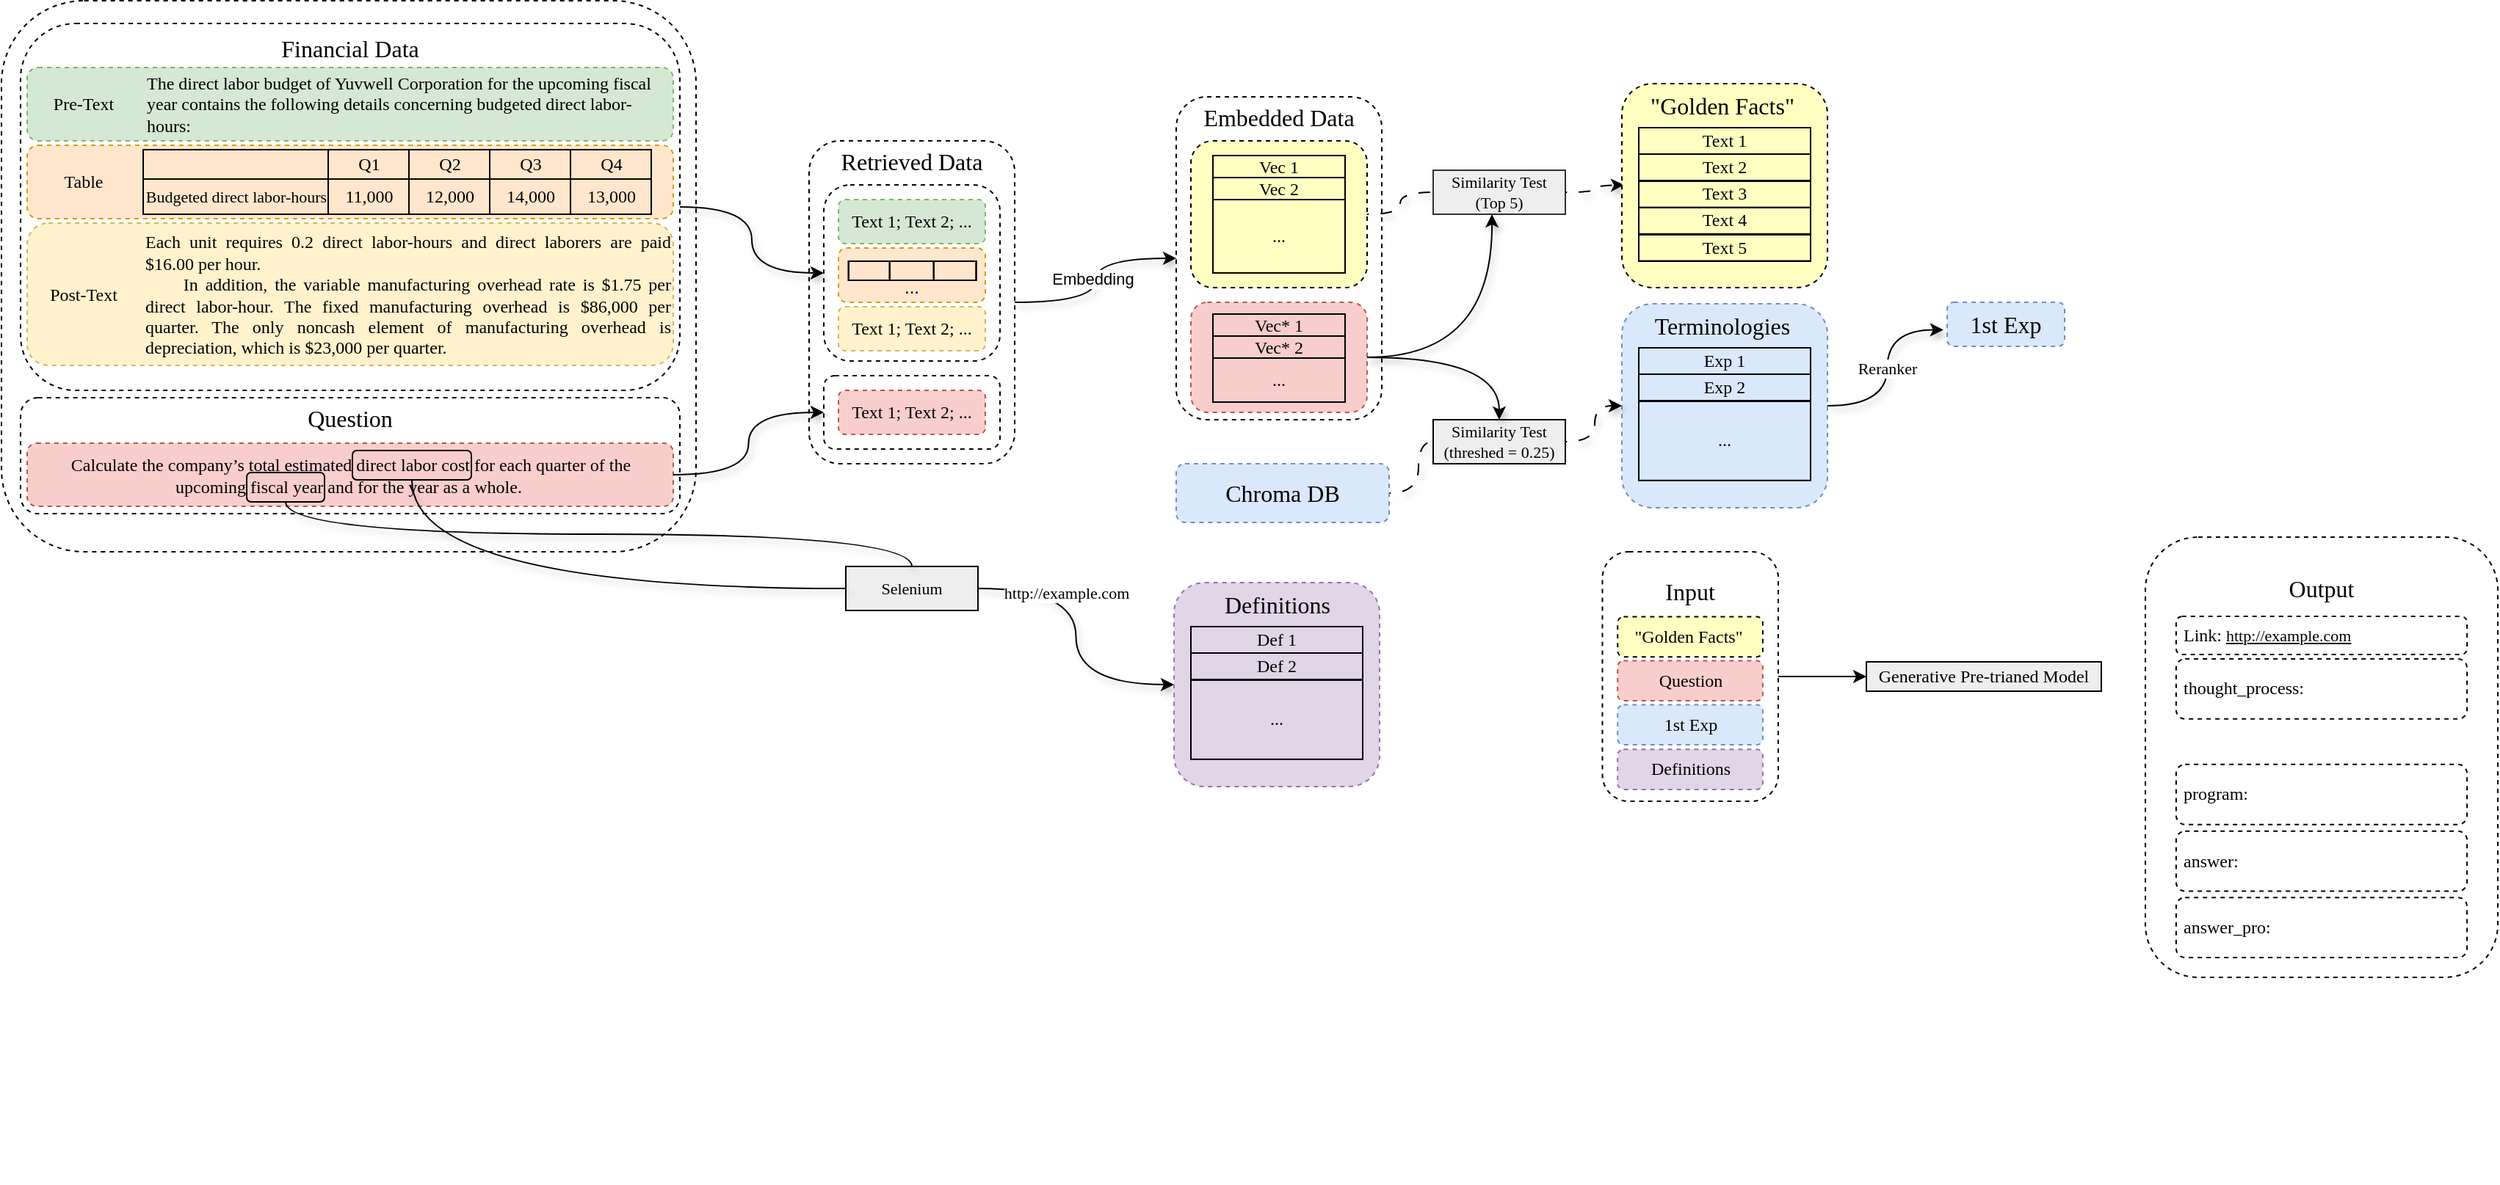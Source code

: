 <mxfile version="24.2.1" type="github" pages="2">
  <diagram name="Page-1" id="c7558073-3199-34d8-9f00-42111426c3f3">
    <mxGraphModel dx="1261" dy="860" grid="1" gridSize="10" guides="1" tooltips="1" connect="1" arrows="1" fold="1" page="1" pageScale="1" pageWidth="2336" pageHeight="1654" background="none" math="0" shadow="0">
      <root>
        <mxCell id="0" />
        <mxCell id="1" parent="0" />
        <mxCell id="8lQEx15QJK0aQOlj2Dff-179" value="" style="group;movable=1;resizable=1;rotatable=1;deletable=1;editable=1;locked=0;connectable=1;" vertex="1" connectable="0" parent="1">
          <mxGeometry x="33" y="40" width="497" height="390" as="geometry" />
        </mxCell>
        <mxCell id="8lQEx15QJK0aQOlj2Dff-180" value="" style="rounded=1;whiteSpace=wrap;html=1;dashed=1;movable=1;resizable=1;rotatable=1;deletable=1;editable=1;locked=0;connectable=1;" vertex="1" parent="8lQEx15QJK0aQOlj2Dff-179">
          <mxGeometry x="-13" y="-15.5" width="473" height="375.5" as="geometry" />
        </mxCell>
        <mxCell id="8lQEx15QJK0aQOlj2Dff-150" value="&lt;font face=&quot;Times New Roman&quot; style=&quot;font-size: 16px;&quot;&gt;Question&lt;/font&gt;&lt;div style=&quot;font-size: 11px;&quot;&gt;&lt;div style=&quot;&quot;&gt;&lt;font face=&quot;LVEGGYO8lpx8OsoNp6x9&quot; style=&quot;font-size: 11px;&quot;&gt;&amp;nbsp;&amp;nbsp;&lt;/font&gt;&lt;/div&gt;&lt;div style=&quot;&quot;&gt;&lt;font face=&quot;LVEGGYO8lpx8OsoNp6x9&quot; style=&quot;font-size: 11px;&quot;&gt;&lt;br&gt;&lt;/font&gt;&lt;/div&gt;&lt;div style=&quot;&quot;&gt;&lt;font face=&quot;LVEGGYO8lpx8OsoNp6x9&quot;&gt;&lt;br&gt;&lt;/font&gt;&lt;/div&gt;&lt;div style=&quot;&quot;&gt;&lt;br&gt;&lt;/div&gt;&lt;/div&gt;" style="rounded=1;whiteSpace=wrap;html=1;dashed=1;movable=1;resizable=1;rotatable=1;deletable=1;editable=1;locked=0;connectable=1;" vertex="1" parent="8lQEx15QJK0aQOlj2Dff-179">
          <mxGeometry y="255" width="449" height="79" as="geometry" />
        </mxCell>
        <mxCell id="8lQEx15QJK0aQOlj2Dff-146" value="&lt;div style=&quot;font-size: 15px;&quot;&gt;&lt;font style=&quot;font-size: 15px;&quot; face=&quot;Times New Roman&quot;&gt;&lt;br&gt;&lt;/font&gt;&lt;/div&gt;&lt;font style=&quot;font-size: 16px;&quot; face=&quot;Times New Roman&quot;&gt;Financial Data&lt;/font&gt;&lt;div style=&quot;font-size: 15px;&quot;&gt;&lt;font style=&quot;font-size: 15px;&quot; face=&quot;Times New Roman&quot;&gt;&lt;br&gt;&lt;/font&gt;&lt;/div&gt;&lt;div style=&quot;font-size: 15px;&quot;&gt;&lt;font style=&quot;font-size: 15px;&quot; face=&quot;Times New Roman&quot;&gt;&lt;br&gt;&lt;/font&gt;&lt;/div&gt;&lt;div style=&quot;font-size: 15px;&quot;&gt;&lt;font style=&quot;font-size: 15px;&quot; face=&quot;Times New Roman&quot;&gt;&lt;br&gt;&lt;/font&gt;&lt;/div&gt;&lt;div style=&quot;font-size: 15px;&quot;&gt;&lt;font style=&quot;font-size: 15px;&quot; face=&quot;Times New Roman&quot;&gt;&lt;br&gt;&lt;/font&gt;&lt;/div&gt;&lt;div style=&quot;font-size: 15px;&quot;&gt;&lt;font style=&quot;font-size: 15px;&quot; face=&quot;Times New Roman&quot;&gt;&lt;br&gt;&lt;/font&gt;&lt;/div&gt;&lt;div style=&quot;font-size: 15px;&quot;&gt;&lt;font style=&quot;font-size: 15px;&quot; face=&quot;Times New Roman&quot;&gt;&lt;br&gt;&lt;/font&gt;&lt;/div&gt;&lt;div style=&quot;font-size: 15px;&quot;&gt;&lt;font style=&quot;font-size: 15px;&quot; face=&quot;Times New Roman&quot;&gt;&lt;br&gt;&lt;/font&gt;&lt;/div&gt;&lt;div style=&quot;font-size: 15px;&quot;&gt;&lt;font style=&quot;font-size: 15px;&quot; face=&quot;Times New Roman&quot;&gt;&lt;br&gt;&lt;/font&gt;&lt;/div&gt;&lt;div style=&quot;font-size: 15px;&quot;&gt;&lt;font style=&quot;font-size: 15px;&quot; face=&quot;Times New Roman&quot;&gt;&lt;br&gt;&lt;/font&gt;&lt;/div&gt;&lt;div style=&quot;font-size: 15px;&quot;&gt;&lt;font style=&quot;font-size: 15px;&quot; face=&quot;Times New Roman&quot;&gt;&lt;br&gt;&lt;/font&gt;&lt;/div&gt;&lt;div style=&quot;font-size: 15px;&quot;&gt;&lt;font style=&quot;font-size: 15px;&quot; face=&quot;Times New Roman&quot;&gt;&lt;br&gt;&lt;/font&gt;&lt;/div&gt;&lt;div style=&quot;font-size: 15px;&quot;&gt;&lt;font style=&quot;font-size: 15px;&quot; face=&quot;Times New Roman&quot;&gt;&lt;br&gt;&lt;/font&gt;&lt;/div&gt;&lt;div style=&quot;font-size: 15px;&quot;&gt;&lt;br&gt;&lt;/div&gt;" style="rounded=1;whiteSpace=wrap;html=1;dashed=1;movable=1;resizable=1;rotatable=1;deletable=1;editable=1;locked=0;connectable=1;" vertex="1" parent="8lQEx15QJK0aQOlj2Dff-179">
          <mxGeometry width="449" height="250" as="geometry" />
        </mxCell>
        <mxCell id="8lQEx15QJK0aQOlj2Dff-97" value="&lt;blockquote style=&quot;margin: 0 0 0 40px; border: none; padding: 0px;&quot;&gt;&lt;blockquote style=&quot;text-align: left; margin: 0px 0px 0px 40px; border: none; padding: 0px;&quot;&gt;&lt;span style=&quot;font-family: &amp;quot;Times New Roman&amp;quot;; text-indent: 32px;&quot;&gt;The direct labor budget of Yuvwell Corporation for the upcoming fiscal year contains the following details concerning budgeted direct labor-hours:&lt;/span&gt;&lt;br&gt;&lt;/blockquote&gt;&lt;/blockquote&gt;" style="rounded=1;whiteSpace=wrap;html=1;fillColor=#d5e8d4;strokeColor=#82b366;movable=1;resizable=1;rotatable=1;deletable=1;editable=1;locked=0;connectable=1;dashed=1;" vertex="1" parent="8lQEx15QJK0aQOlj2Dff-179">
          <mxGeometry x="4.5" y="30" width="440" height="50" as="geometry" />
        </mxCell>
        <mxCell id="8lQEx15QJK0aQOlj2Dff-99" value="&lt;font face=&quot;Times New Roman&quot;&gt;Pre-T&lt;span style=&quot;background-color: initial;&quot;&gt;ext&lt;/span&gt;&lt;/font&gt;" style="rounded=1;whiteSpace=wrap;html=1;fillColor=#d5e8d4;strokeColor=none;dashed=1;movable=1;resizable=1;rotatable=1;deletable=1;editable=1;locked=0;connectable=1;" vertex="1" parent="8lQEx15QJK0aQOlj2Dff-179">
          <mxGeometry x="15.5" y="40" width="54" height="30" as="geometry" />
        </mxCell>
        <mxCell id="8lQEx15QJK0aQOlj2Dff-116" value="&lt;blockquote style=&quot;margin: 0 0 0 40px; border: none; padding: 0px;&quot;&gt;&lt;blockquote style=&quot;text-align: left; margin: 0px 0px 0px 40px; border: none; padding: 0px;&quot;&gt;&lt;br&gt;&lt;/blockquote&gt;&lt;/blockquote&gt;" style="rounded=1;whiteSpace=wrap;html=1;fillColor=#ffe6cc;strokeColor=#d79b00;movable=1;resizable=1;rotatable=1;deletable=1;editable=1;locked=0;connectable=1;dashed=1;" vertex="1" parent="8lQEx15QJK0aQOlj2Dff-179">
          <mxGeometry x="4.5" y="83" width="440" height="50" as="geometry" />
        </mxCell>
        <mxCell id="8lQEx15QJK0aQOlj2Dff-117" value="&lt;font face=&quot;Times New Roman&quot;&gt;Table&lt;/font&gt;" style="rounded=1;whiteSpace=wrap;html=1;fillColor=#ffe6cc;strokeColor=none;dashed=1;movable=1;resizable=1;rotatable=1;deletable=1;editable=1;locked=0;connectable=1;" vertex="1" parent="8lQEx15QJK0aQOlj2Dff-179">
          <mxGeometry x="15.5" y="93" width="54" height="30" as="geometry" />
        </mxCell>
        <mxCell id="8lQEx15QJK0aQOlj2Dff-101" value="" style="childLayout=tableLayout;recursiveResize=0;shadow=0;fillColor=none;movable=1;resizable=1;rotatable=1;deletable=1;editable=1;locked=0;connectable=1;" vertex="1" parent="8lQEx15QJK0aQOlj2Dff-179">
          <mxGeometry x="83.5" y="86" width="236" height="44" as="geometry" />
        </mxCell>
        <mxCell id="8lQEx15QJK0aQOlj2Dff-102" value="" style="shape=tableRow;horizontal=0;startSize=0;swimlaneHead=0;swimlaneBody=0;top=0;left=0;bottom=0;right=0;dropTarget=0;collapsible=0;recursiveResize=0;expand=0;fontStyle=0;fillColor=none;strokeColor=inherit;movable=1;resizable=1;rotatable=1;deletable=1;editable=1;locked=0;connectable=1;" vertex="1" parent="8lQEx15QJK0aQOlj2Dff-101">
          <mxGeometry width="236" height="20" as="geometry" />
        </mxCell>
        <mxCell id="8lQEx15QJK0aQOlj2Dff-103" value="" style="connectable=1;recursiveResize=0;strokeColor=inherit;fillColor=none;align=center;whiteSpace=wrap;html=1;movable=1;resizable=1;rotatable=1;deletable=1;editable=1;locked=0;" vertex="1" parent="8lQEx15QJK0aQOlj2Dff-102">
          <mxGeometry width="126" height="20" as="geometry">
            <mxRectangle width="126" height="20" as="alternateBounds" />
          </mxGeometry>
        </mxCell>
        <mxCell id="8lQEx15QJK0aQOlj2Dff-104" value="&lt;font face=&quot;Times New Roman&quot;&gt;Q1&lt;/font&gt;" style="connectable=1;recursiveResize=0;strokeColor=inherit;fillColor=none;align=center;whiteSpace=wrap;html=1;movable=1;resizable=1;rotatable=1;deletable=1;editable=1;locked=0;" vertex="1" parent="8lQEx15QJK0aQOlj2Dff-102">
          <mxGeometry x="126" width="55" height="20" as="geometry">
            <mxRectangle width="55" height="20" as="alternateBounds" />
          </mxGeometry>
        </mxCell>
        <mxCell id="8lQEx15QJK0aQOlj2Dff-105" value="&lt;font face=&quot;Times New Roman&quot;&gt;Q2&lt;/font&gt;" style="connectable=1;recursiveResize=0;strokeColor=inherit;fillColor=none;align=center;whiteSpace=wrap;html=1;movable=1;resizable=1;rotatable=1;deletable=1;editable=1;locked=0;" vertex="1" parent="8lQEx15QJK0aQOlj2Dff-102">
          <mxGeometry x="181" width="55" height="20" as="geometry">
            <mxRectangle width="55" height="20" as="alternateBounds" />
          </mxGeometry>
        </mxCell>
        <mxCell id="8lQEx15QJK0aQOlj2Dff-106" style="shape=tableRow;horizontal=0;startSize=0;swimlaneHead=0;swimlaneBody=0;top=0;left=0;bottom=0;right=0;dropTarget=0;collapsible=0;recursiveResize=0;expand=0;fontStyle=0;fillColor=none;strokeColor=inherit;movable=1;resizable=1;rotatable=1;deletable=1;editable=1;locked=0;connectable=1;" vertex="1" parent="8lQEx15QJK0aQOlj2Dff-101">
          <mxGeometry y="20" width="236" height="24" as="geometry" />
        </mxCell>
        <mxCell id="8lQEx15QJK0aQOlj2Dff-107" value="&lt;font style=&quot;font-size: 11px;&quot; face=&quot;Times New Roman&quot;&gt;Bu&lt;/font&gt;&lt;span style=&quot;font-size: 11px; font-family: &amp;quot;Times New Roman&amp;quot;; background-color: initial;&quot;&gt;dgeted direct labor-hours&lt;/span&gt;" style="connectable=1;recursiveResize=0;strokeColor=inherit;fillColor=none;align=center;whiteSpace=wrap;html=1;movable=1;resizable=1;rotatable=1;deletable=1;editable=1;locked=0;" vertex="1" parent="8lQEx15QJK0aQOlj2Dff-106">
          <mxGeometry width="126" height="24" as="geometry">
            <mxRectangle width="126" height="24" as="alternateBounds" />
          </mxGeometry>
        </mxCell>
        <mxCell id="8lQEx15QJK0aQOlj2Dff-108" value="&lt;font face=&quot;Times New Roman&quot;&gt;11,000&lt;/font&gt;" style="connectable=1;recursiveResize=0;strokeColor=inherit;fillColor=none;align=center;whiteSpace=wrap;html=1;movable=1;resizable=1;rotatable=1;deletable=1;editable=1;locked=0;" vertex="1" parent="8lQEx15QJK0aQOlj2Dff-106">
          <mxGeometry x="126" width="55" height="24" as="geometry">
            <mxRectangle width="55" height="24" as="alternateBounds" />
          </mxGeometry>
        </mxCell>
        <mxCell id="8lQEx15QJK0aQOlj2Dff-109" value="&lt;font face=&quot;Times New Roman&quot;&gt;12,000&lt;/font&gt;" style="connectable=1;recursiveResize=0;strokeColor=inherit;fillColor=none;align=center;whiteSpace=wrap;html=1;movable=1;resizable=1;rotatable=1;deletable=1;editable=1;locked=0;" vertex="1" parent="8lQEx15QJK0aQOlj2Dff-106">
          <mxGeometry x="181" width="55" height="24" as="geometry">
            <mxRectangle width="55" height="24" as="alternateBounds" />
          </mxGeometry>
        </mxCell>
        <mxCell id="8lQEx15QJK0aQOlj2Dff-134" value="" style="childLayout=tableLayout;recursiveResize=0;shadow=0;fillColor=none;movable=1;resizable=1;rotatable=1;deletable=1;editable=1;locked=0;connectable=1;" vertex="1" parent="8lQEx15QJK0aQOlj2Dff-179">
          <mxGeometry x="319.5" y="86" width="110" height="44" as="geometry" />
        </mxCell>
        <mxCell id="8lQEx15QJK0aQOlj2Dff-135" value="" style="shape=tableRow;horizontal=0;startSize=0;swimlaneHead=0;swimlaneBody=0;top=0;left=0;bottom=0;right=0;dropTarget=0;collapsible=0;recursiveResize=0;expand=0;fontStyle=0;fillColor=none;strokeColor=inherit;movable=1;resizable=1;rotatable=1;deletable=1;editable=1;locked=0;connectable=1;" vertex="1" parent="8lQEx15QJK0aQOlj2Dff-134">
          <mxGeometry width="110" height="20" as="geometry" />
        </mxCell>
        <mxCell id="8lQEx15QJK0aQOlj2Dff-136" value="&lt;font face=&quot;Times New Roman&quot;&gt;Q3&lt;/font&gt;" style="connectable=1;recursiveResize=0;strokeColor=inherit;fillColor=none;align=center;whiteSpace=wrap;html=1;movable=1;resizable=1;rotatable=1;deletable=1;editable=1;locked=0;" vertex="1" parent="8lQEx15QJK0aQOlj2Dff-135">
          <mxGeometry width="55" height="20" as="geometry">
            <mxRectangle width="55" height="20" as="alternateBounds" />
          </mxGeometry>
        </mxCell>
        <mxCell id="8lQEx15QJK0aQOlj2Dff-137" value="&lt;font face=&quot;Times New Roman&quot;&gt;Q4&lt;/font&gt;" style="connectable=1;recursiveResize=0;strokeColor=inherit;fillColor=none;align=center;whiteSpace=wrap;html=1;movable=1;resizable=1;rotatable=1;deletable=1;editable=1;locked=0;" vertex="1" parent="8lQEx15QJK0aQOlj2Dff-135">
          <mxGeometry x="55" width="55" height="20" as="geometry">
            <mxRectangle width="55" height="20" as="alternateBounds" />
          </mxGeometry>
        </mxCell>
        <mxCell id="8lQEx15QJK0aQOlj2Dff-138" value="" style="connectable=1;recursiveResize=0;strokeColor=inherit;fillColor=none;align=center;whiteSpace=wrap;html=1;movable=1;resizable=1;rotatable=1;deletable=1;editable=1;locked=0;" vertex="1" parent="8lQEx15QJK0aQOlj2Dff-135">
          <mxGeometry x="110" height="20" as="geometry">
            <mxRectangle height="20" as="alternateBounds" />
          </mxGeometry>
        </mxCell>
        <mxCell id="8lQEx15QJK0aQOlj2Dff-139" style="shape=tableRow;horizontal=0;startSize=0;swimlaneHead=0;swimlaneBody=0;top=0;left=0;bottom=0;right=0;dropTarget=0;collapsible=0;recursiveResize=0;expand=0;fontStyle=0;fillColor=none;strokeColor=inherit;movable=1;resizable=1;rotatable=1;deletable=1;editable=1;locked=0;connectable=1;" vertex="1" parent="8lQEx15QJK0aQOlj2Dff-134">
          <mxGeometry y="20" width="110" height="24" as="geometry" />
        </mxCell>
        <mxCell id="8lQEx15QJK0aQOlj2Dff-140" value="&lt;font face=&quot;Times New Roman&quot;&gt;14,000&lt;/font&gt;" style="connectable=1;recursiveResize=0;strokeColor=inherit;fillColor=none;align=center;whiteSpace=wrap;html=1;movable=1;resizable=1;rotatable=1;deletable=1;editable=1;locked=0;" vertex="1" parent="8lQEx15QJK0aQOlj2Dff-139">
          <mxGeometry width="55" height="24" as="geometry">
            <mxRectangle width="55" height="24" as="alternateBounds" />
          </mxGeometry>
        </mxCell>
        <mxCell id="8lQEx15QJK0aQOlj2Dff-141" value="&lt;font face=&quot;Times New Roman&quot;&gt;13,000&lt;/font&gt;" style="connectable=1;recursiveResize=0;strokeColor=inherit;fillColor=none;align=center;whiteSpace=wrap;html=1;movable=1;resizable=1;rotatable=1;deletable=1;editable=1;locked=0;" vertex="1" parent="8lQEx15QJK0aQOlj2Dff-139">
          <mxGeometry x="55" width="55" height="24" as="geometry">
            <mxRectangle width="55" height="24" as="alternateBounds" />
          </mxGeometry>
        </mxCell>
        <mxCell id="8lQEx15QJK0aQOlj2Dff-142" value="" style="connectable=1;recursiveResize=0;strokeColor=inherit;fillColor=none;align=center;whiteSpace=wrap;html=1;movable=1;resizable=1;rotatable=1;deletable=1;editable=1;locked=0;" vertex="1" parent="8lQEx15QJK0aQOlj2Dff-139">
          <mxGeometry x="110" height="24" as="geometry">
            <mxRectangle height="24" as="alternateBounds" />
          </mxGeometry>
        </mxCell>
        <mxCell id="8lQEx15QJK0aQOlj2Dff-143" value="&lt;blockquote style=&quot;margin: 0 0 0 40px; border: none; padding: 0px;&quot;&gt;&lt;blockquote style=&quot;margin: 0px 0px 0px 40px; border: none; padding: 0px;&quot;&gt;&lt;div style=&quot;text-align: justify;&quot;&gt;&lt;span style=&quot;font-family: &amp;quot;Times New Roman&amp;quot;; background-color: initial;&quot;&gt;Each unit requires 0.2 direct labor-hours and direct laborers are paid $16.00 per hour.&lt;/span&gt;&lt;/div&gt;&lt;font face=&quot;Times New Roman&quot;&gt;&lt;div style=&quot;text-align: justify;&quot;&gt;&lt;span style=&quot;background-color: initial;&quot;&gt;&lt;span style=&quot;white-space: pre;&quot;&gt;&#x9;&lt;/span&gt;In addition, the variable manufacturing overhead rate is $1.75 per direct labor-hour. The fixed&amp;nbsp;&lt;/span&gt;&lt;span style=&quot;background-color: initial;&quot;&gt;manufacturing overhead is $86,000 per quarter. The only noncash element of manufacturing over&lt;/span&gt;&lt;span style=&quot;background-color: initial;&quot;&gt;head is depreciation, which is $23,000 per quarter.&lt;/span&gt;&lt;/div&gt;&lt;/font&gt;&lt;/blockquote&gt;&lt;/blockquote&gt;" style="rounded=1;whiteSpace=wrap;html=1;fillColor=#fff2cc;strokeColor=#d6b656;movable=1;resizable=1;rotatable=1;deletable=1;editable=1;locked=0;connectable=1;dashed=1;align=right;" vertex="1" parent="8lQEx15QJK0aQOlj2Dff-179">
          <mxGeometry x="4.5" y="136" width="440" height="97" as="geometry" />
        </mxCell>
        <mxCell id="8lQEx15QJK0aQOlj2Dff-144" value="&lt;font face=&quot;Times New Roman&quot;&gt;Post&lt;/font&gt;&lt;span style=&quot;font-family: &amp;quot;Times New Roman&amp;quot;; background-color: initial;&quot;&gt;-T&lt;/span&gt;&lt;span style=&quot;font-family: &amp;quot;Times New Roman&amp;quot;; background-color: initial;&quot;&gt;ext&lt;/span&gt;" style="rounded=1;whiteSpace=wrap;html=1;fillColor=#fff2cc;strokeColor=none;dashed=1;movable=1;resizable=1;rotatable=1;deletable=1;editable=1;locked=0;connectable=1;" vertex="1" parent="8lQEx15QJK0aQOlj2Dff-179">
          <mxGeometry x="15.5" y="169.5" width="54" height="30" as="geometry" />
        </mxCell>
        <mxCell id="8lQEx15QJK0aQOlj2Dff-176" value="&lt;blockquote style=&quot;margin: 0 0 0 40px; border: none; padding: 0px;&quot;&gt;&lt;/blockquote&gt;&lt;span style=&quot;background-color: initial; font-family: &amp;quot;Times New Roman&amp;quot;;&quot;&gt;Calculate the company’s total estimated direct labor cost for each quarter of the upcoming&amp;nbsp;&lt;/span&gt;&lt;span style=&quot;background-color: initial; font-family: &amp;quot;Times New Roman&amp;quot;;&quot;&gt;fiscal year and for the year as a whole.&amp;nbsp;&lt;/span&gt;" style="rounded=1;whiteSpace=wrap;html=1;fillColor=#f8cecc;strokeColor=#b85450;movable=1;resizable=1;rotatable=1;deletable=1;editable=1;locked=0;connectable=1;dashed=1;align=center;" vertex="1" parent="8lQEx15QJK0aQOlj2Dff-179">
          <mxGeometry x="4.5" y="286" width="440" height="43" as="geometry" />
        </mxCell>
        <mxCell id="Tq0ni2vjePYTCpWP9eTG-8" value="&lt;span style=&quot;color: rgba(0, 0, 0, 0); font-family: monospace; font-size: 0px; text-align: start; text-wrap: nowrap;&quot;&gt;%3CmxGraphModel%3E%3Croot%3E%3CmxCell%20id%3D%220%22%2F%3E%3CmxCell%20id%3D%221%22%20parent%3D%220%22%2F%3E%3CmxCell%20id%3D%222%22%20value%3D%22%22%20style%3D%22group%3Bmovable%3D1%3Bresizable%3D1%3Brotatable%3D1%3Bdeletable%3D1%3Beditable%3D1%3Blocked%3D0%3Bconnectable%3D1%3B%22%20vertex%3D%221%22%20connectable%3D%220%22%20parent%3D%221%22%3E%3CmxGeometry%20x%3D%2233%22%20y%3D%2240%22%20width%3D%22497%22%20height%3D%22390%22%20as%3D%22geometry%22%2F%3E%3C%2FmxCell%3E%3CmxCell%20id%3D%223%22%20value%3D%22%22%20style%3D%22rounded%3D1%3BwhiteSpace%3Dwrap%3Bhtml%3D1%3Bdashed%3D1%3Bmovable%3D1%3Bresizable%3D1%3Brotatable%3D1%3Bdeletable%3D1%3Beditable%3D1%3Blocked%3D0%3Bconnectable%3D1%3B%22%20vertex%3D%221%22%20parent%3D%222%22%3E%3CmxGeometry%20x%3D%22-13%22%20y%3D%22-15.5%22%20width%3D%22473%22%20height%3D%22375.5%22%20as%3D%22geometry%22%2F%3E%3C%2FmxCell%3E%3CmxCell%20id%3D%224%22%20value%3D%22%26lt%3Bfont%20face%3D%26quot%3BTimes%20New%20Roman%26quot%3B%20style%3D%26quot%3Bfont-size%3A%2016px%3B%26quot%3B%26gt%3BQuestion%26lt%3B%2Ffont%26gt%3B%26lt%3Bdiv%20style%3D%26quot%3Bfont-size%3A%2011px%3B%26quot%3B%26gt%3B%26lt%3Bdiv%20style%3D%26quot%3B%26quot%3B%26gt%3B%26lt%3Bfont%20face%3D%26quot%3BLVEGGYO8lpx8OsoNp6x9%26quot%3B%20style%3D%26quot%3Bfont-size%3A%2011px%3B%26quot%3B%26gt%3B%26amp%3Bnbsp%3B%26amp%3Bnbsp%3B%26lt%3B%2Ffont%26gt%3B%26lt%3B%2Fdiv%26gt%3B%26lt%3Bdiv%20style%3D%26quot%3B%26quot%3B%26gt%3B%26lt%3Bfont%20face%3D%26quot%3BLVEGGYO8lpx8OsoNp6x9%26quot%3B%20style%3D%26quot%3Bfont-size%3A%2011px%3B%26quot%3B%26gt%3B%26lt%3Bbr%26gt%3B%26lt%3B%2Ffont%26gt%3B%26lt%3B%2Fdiv%26gt%3B%26lt%3Bdiv%20style%3D%26quot%3B%26quot%3B%26gt%3B%26lt%3Bfont%20face%3D%26quot%3BLVEGGYO8lpx8OsoNp6x9%26quot%3B%26gt%3B%26lt%3Bbr%26gt%3B%26lt%3B%2Ffont%26gt%3B%26lt%3B%2Fdiv%26gt%3B%26lt%3Bdiv%20style%3D%26quot%3B%26quot%3B%26gt%3B%26lt%3Bbr%26gt%3B%26lt%3B%2Fdiv%26gt%3B%26lt%3B%2Fdiv%26gt%3B%22%20style%3D%22rounded%3D1%3BwhiteSpace%3Dwrap%3Bhtml%3D1%3Bdashed%3D1%3Bmovable%3D1%3Bresizable%3D1%3Brotatable%3D1%3Bdeletable%3D1%3Beditable%3D1%3Blocked%3D0%3Bconnectable%3D1%3B%22%20vertex%3D%221%22%20parent%3D%222%22%3E%3CmxGeometry%20y%3D%22255%22%20width%3D%22449%22%20height%3D%2279%22%20as%3D%22geometry%22%2F%3E%3C%2FmxCell%3E%3CmxCell%20id%3D%225%22%20value%3D%22%26lt%3Bdiv%20style%3D%26quot%3Bfont-size%3A%2015px%3B%26quot%3B%26gt%3B%26lt%3Bfont%20style%3D%26quot%3Bfont-size%3A%2015px%3B%26quot%3B%20face%3D%26quot%3BTimes%20New%20Roman%26quot%3B%26gt%3B%26lt%3Bbr%26gt%3B%26lt%3B%2Ffont%26gt%3B%26lt%3B%2Fdiv%26gt%3B%26lt%3Bfont%20style%3D%26quot%3Bfont-size%3A%2016px%3B%26quot%3B%20face%3D%26quot%3BTimes%20New%20Roman%26quot%3B%26gt%3BFinancial%20Data%26lt%3B%2Ffont%26gt%3B%26lt%3Bdiv%20style%3D%26quot%3Bfont-size%3A%2015px%3B%26quot%3B%26gt%3B%26lt%3Bfont%20style%3D%26quot%3Bfont-size%3A%2015px%3B%26quot%3B%20face%3D%26quot%3BTimes%20New%20Roman%26quot%3B%26gt%3B%26lt%3Bbr%26gt%3B%26lt%3B%2Ffont%26gt%3B%26lt%3B%2Fdiv%26gt%3B%26lt%3Bdiv%20style%3D%26quot%3Bfont-size%3A%2015px%3B%26quot%3B%26gt%3B%26lt%3Bfont%20style%3D%26quot%3Bfont-size%3A%2015px%3B%26quot%3B%20face%3D%26quot%3BTimes%20New%20Roman%26quot%3B%26gt%3B%26lt%3Bbr%26gt%3B%26lt%3B%2Ffont%26gt%3B%26lt%3B%2Fdiv%26gt%3B%26lt%3Bdiv%20style%3D%26quot%3Bfont-size%3A%2015px%3B%26quot%3B%26gt%3B%26lt%3Bfont%20style%3D%26quot%3Bfont-size%3A%2015px%3B%26quot%3B%20face%3D%26quot%3BTimes%20New%20Roman%26quot%3B%26gt%3B%26lt%3Bbr%26gt%3B%26lt%3B%2Ffont%26gt%3B%26lt%3B%2Fdiv%26gt%3B%26lt%3Bdiv%20style%3D%26quot%3Bfont-size%3A%2015px%3B%26quot%3B%26gt%3B%26lt%3Bfont%20style%3D%26quot%3Bfont-size%3A%2015px%3B%26quot%3B%20face%3D%26quot%3BTimes%20New%20Roman%26quot%3B%26gt%3B%26lt%3Bbr%26gt%3B%26lt%3B%2Ffont%26gt%3B%26lt%3B%2Fdiv%26gt%3B%26lt%3Bdiv%20style%3D%26quot%3Bfont-size%3A%2015px%3B%26quot%3B%26gt%3B%26lt%3Bfont%20style%3D%26quot%3Bfont-size%3A%2015px%3B%26quot%3B%20face%3D%26quot%3BTimes%20New%20Roman%26quot%3B%26gt%3B%26lt%3Bbr%26gt%3B%26lt%3B%2Ffont%26gt%3B%26lt%3B%2Fdiv%26gt%3B%26lt%3Bdiv%20style%3D%26quot%3Bfont-size%3A%2015px%3B%26quot%3B%26gt%3B%26lt%3Bfont%20style%3D%26quot%3Bfont-size%3A%2015px%3B%26quot%3B%20face%3D%26quot%3BTimes%20New%20Roman%26quot%3B%26gt%3B%26lt%3Bbr%26gt%3B%26lt%3B%2Ffont%26gt%3B%26lt%3B%2Fdiv%26gt%3B%26lt%3Bdiv%20style%3D%26quot%3Bfont-size%3A%2015px%3B%26quot%3B%26gt%3B%26lt%3Bfont%20style%3D%26quot%3Bfont-size%3A%2015px%3B%26quot%3B%20face%3D%26quot%3BTimes%20New%20Roman%26quot%3B%26gt%3B%26lt%3Bbr%26gt%3B%26lt%3B%2Ffont%26gt%3B%26lt%3B%2Fdiv%26gt%3B%26lt%3Bdiv%20style%3D%26quot%3Bfont-size%3A%2015px%3B%26quot%3B%26gt%3B%26lt%3Bfont%20style%3D%26quot%3Bfont-size%3A%2015px%3B%26quot%3B%20face%3D%26quot%3BTimes%20New%20Roman%26quot%3B%26gt%3B%26lt%3Bbr%26gt%3B%26lt%3B%2Ffont%26gt%3B%26lt%3B%2Fdiv%26gt%3B%26lt%3Bdiv%20style%3D%26quot%3Bfont-size%3A%2015px%3B%26quot%3B%26gt%3B%26lt%3Bfont%20style%3D%26quot%3Bfont-size%3A%2015px%3B%26quot%3B%20face%3D%26quot%3BTimes%20New%20Roman%26quot%3B%26gt%3B%26lt%3Bbr%26gt%3B%26lt%3B%2Ffont%26gt%3B%26lt%3B%2Fdiv%26gt%3B%26lt%3Bdiv%20style%3D%26quot%3Bfont-size%3A%2015px%3B%26quot%3B%26gt%3B%26lt%3Bfont%20style%3D%26quot%3Bfont-size%3A%2015px%3B%26quot%3B%20face%3D%26quot%3BTimes%20New%20Roman%26quot%3B%26gt%3B%26lt%3Bbr%26gt%3B%26lt%3B%2Ffont%26gt%3B%26lt%3B%2Fdiv%26gt%3B%26lt%3Bdiv%20style%3D%26quot%3Bfont-size%3A%2015px%3B%26quot%3B%26gt%3B%26lt%3Bfont%20style%3D%26quot%3Bfont-size%3A%2015px%3B%26quot%3B%20face%3D%26quot%3BTimes%20New%20Roman%26quot%3B%26gt%3B%26lt%3Bbr%26gt%3B%26lt%3B%2Ffont%26gt%3B%26lt%3B%2Fdiv%26gt%3B%26lt%3Bdiv%20style%3D%26quot%3Bfont-size%3A%2015px%3B%26quot%3B%26gt%3B%26lt%3Bfont%20style%3D%26quot%3Bfont-size%3A%2015px%3B%26quot%3B%20face%3D%26quot%3BTimes%20New%20Roman%26quot%3B%26gt%3B%26lt%3Bbr%26gt%3B%26lt%3B%2Ffont%26gt%3B%26lt%3B%2Fdiv%26gt%3B%26lt%3Bdiv%20style%3D%26quot%3Bfont-size%3A%2015px%3B%26quot%3B%26gt%3B%26lt%3Bbr%26gt%3B%26lt%3B%2Fdiv%26gt%3B%22%20style%3D%22rounded%3D1%3BwhiteSpace%3Dwrap%3Bhtml%3D1%3Bdashed%3D1%3Bmovable%3D1%3Bresizable%3D1%3Brotatable%3D1%3Bdeletable%3D1%3Beditable%3D1%3Blocked%3D0%3Bconnectable%3D1%3B%22%20vertex%3D%221%22%20parent%3D%222%22%3E%3CmxGeometry%20width%3D%22449%22%20height%3D%22250%22%20as%3D%22geometry%22%2F%3E%3C%2FmxCell%3E%3CmxCell%20id%3D%226%22%20value%3D%22%26lt%3Bblockquote%20style%3D%26quot%3Bmargin%3A%200%200%200%2040px%3B%20border%3A%20none%3B%20padding%3A%200px%3B%26quot%3B%26gt%3B%26lt%3Bblockquote%20style%3D%26quot%3Btext-align%3A%20left%3B%20margin%3A%200px%200px%200px%2040px%3B%20border%3A%20none%3B%20padding%3A%200px%3B%26quot%3B%26gt%3B%26lt%3Bspan%20style%3D%26quot%3Bfont-family%3A%20%26amp%3Bquot%3BTimes%20New%20Roman%26amp%3Bquot%3B%3B%20text-indent%3A%2032px%3B%26quot%3B%26gt%3BThe%20direct%20labor%20budget%20of%20Yuvwell%20Corporation%20for%20the%20upcoming%20fiscal%20year%20contains%20the%20following%20details%20concerning%20budgeted%20direct%20labor-hours%3A%26lt%3B%2Fspan%26gt%3B%26lt%3Bbr%26gt%3B%26lt%3B%2Fblockquote%26gt%3B%26lt%3B%2Fblockquote%26gt%3B%22%20style%3D%22rounded%3D1%3BwhiteSpace%3Dwrap%3Bhtml%3D1%3BfillColor%3D%23d5e8d4%3BstrokeColor%3D%2382b366%3Bmovable%3D1%3Bresizable%3D1%3Brotatable%3D1%3Bdeletable%3D1%3Beditable%3D1%3Blocked%3D0%3Bconnectable%3D1%3Bdashed%3D1%3B%22%20vertex%3D%221%22%20parent%3D%222%22%3E%3CmxGeometry%20x%3D%224.5%22%20y%3D%2230%22%20width%3D%22440%22%20height%3D%2250%22%20as%3D%22geometry%22%2F%3E%3C%2FmxCell%3E%3CmxCell%20id%3D%227%22%20value%3D%22%26lt%3Bfont%20face%3D%26quot%3BTimes%20New%20Roman%26quot%3B%26gt%3BPre-T%26lt%3Bspan%20style%3D%26quot%3Bbackground-color%3A%20initial%3B%26quot%3B%26gt%3Bext%26lt%3B%2Fspan%26gt%3B%26lt%3B%2Ffont%26gt%3B%22%20style%3D%22rounded%3D1%3BwhiteSpace%3Dwrap%3Bhtml%3D1%3BfillColor%3D%23d5e8d4%3BstrokeColor%3Dnone%3Bdashed%3D1%3Bmovable%3D1%3Bresizable%3D1%3Brotatable%3D1%3Bdeletable%3D1%3Beditable%3D1%3Blocked%3D0%3Bconnectable%3D1%3B%22%20vertex%3D%221%22%20parent%3D%222%22%3E%3CmxGeometry%20x%3D%2215.5%22%20y%3D%2240%22%20width%3D%2254%22%20height%3D%2230%22%20as%3D%22geometry%22%2F%3E%3C%2FmxCell%3E%3CmxCell%20id%3D%228%22%20value%3D%22%26lt%3Bblockquote%20style%3D%26quot%3Bmargin%3A%200%200%200%2040px%3B%20border%3A%20none%3B%20padding%3A%200px%3B%26quot%3B%26gt%3B%26lt%3Bblockquote%20style%3D%26quot%3Btext-align%3A%20left%3B%20margin%3A%200px%200px%200px%2040px%3B%20border%3A%20none%3B%20padding%3A%200px%3B%26quot%3B%26gt%3B%26lt%3Bbr%26gt%3B%26lt%3B%2Fblockquote%26gt%3B%26lt%3B%2Fblockquote%26gt%3B%22%20style%3D%22rounded%3D1%3BwhiteSpace%3Dwrap%3Bhtml%3D1%3BfillColor%3D%23ffe6cc%3BstrokeColor%3D%23d79b00%3Bmovable%3D1%3Bresizable%3D1%3Brotatable%3D1%3Bdeletable%3D1%3Beditable%3D1%3Blocked%3D0%3Bconnectable%3D1%3Bdashed%3D1%3B%22%20vertex%3D%221%22%20parent%3D%222%22%3E%3CmxGeometry%20x%3D%224.5%22%20y%3D%2283%22%20width%3D%22440%22%20height%3D%2250%22%20as%3D%22geometry%22%2F%3E%3C%2FmxCell%3E%3CmxCell%20id%3D%229%22%20value%3D%22%26lt%3Bfont%20face%3D%26quot%3BTimes%20New%20Roman%26quot%3B%26gt%3BTable%26lt%3B%2Ffont%26gt%3B%22%20style%3D%22rounded%3D1%3BwhiteSpace%3Dwrap%3Bhtml%3D1%3BfillColor%3D%23ffe6cc%3BstrokeColor%3Dnone%3Bdashed%3D1%3Bmovable%3D1%3Bresizable%3D1%3Brotatable%3D1%3Bdeletable%3D1%3Beditable%3D1%3Blocked%3D0%3Bconnectable%3D1%3B%22%20vertex%3D%221%22%20parent%3D%222%22%3E%3CmxGeometry%20x%3D%2215.5%22%20y%3D%2293%22%20width%3D%2254%22%20height%3D%2230%22%20as%3D%22geometry%22%2F%3E%3C%2FmxCell%3E%3CmxCell%20id%3D%2210%22%20value%3D%22%22%20style%3D%22childLayout%3DtableLayout%3BrecursiveResize%3D0%3Bshadow%3D0%3BfillColor%3Dnone%3Bmovable%3D1%3Bresizable%3D1%3Brotatable%3D1%3Bdeletable%3D1%3Beditable%3D1%3Blocked%3D0%3Bconnectable%3D1%3B%22%20vertex%3D%221%22%20parent%3D%222%22%3E%3CmxGeometry%20x%3D%2283.5%22%20y%3D%2286%22%20width%3D%22236%22%20height%3D%2244%22%20as%3D%22geometry%22%2F%3E%3C%2FmxCell%3E%3CmxCell%20id%3D%2211%22%20value%3D%22%22%20style%3D%22shape%3DtableRow%3Bhorizontal%3D0%3BstartSize%3D0%3BswimlaneHead%3D0%3BswimlaneBody%3D0%3Btop%3D0%3Bleft%3D0%3Bbottom%3D0%3Bright%3D0%3BdropTarget%3D0%3Bcollapsible%3D0%3BrecursiveResize%3D0%3Bexpand%3D0%3BfontStyle%3D0%3BfillColor%3Dnone%3BstrokeColor%3Dinherit%3Bmovable%3D1%3Bresizable%3D1%3Brotatable%3D1%3Bdeletable%3D1%3Beditable%3D1%3Blocked%3D0%3Bconnectable%3D1%3B%22%20vertex%3D%221%22%20parent%3D%2210%22%3E%3CmxGeometry%20width%3D%22236%22%20height%3D%2220%22%20as%3D%22geometry%22%2F%3E%3C%2FmxCell%3E%3CmxCell%20id%3D%2212%22%20value%3D%22%22%20style%3D%22connectable%3D1%3BrecursiveResize%3D0%3BstrokeColor%3Dinherit%3BfillColor%3Dnone%3Balign%3Dcenter%3BwhiteSpace%3Dwrap%3Bhtml%3D1%3Bmovable%3D1%3Bresizable%3D1%3Brotatable%3D1%3Bdeletable%3D1%3Beditable%3D1%3Blocked%3D0%3B%22%20vertex%3D%221%22%20parent%3D%2211%22%3E%3CmxGeometry%20width%3D%22126%22%20height%3D%2220%22%20as%3D%22geometry%22%3E%3CmxRectangle%20width%3D%22126%22%20height%3D%2220%22%20as%3D%22alternateBounds%22%2F%3E%3C%2FmxGeometry%3E%3C%2FmxCell%3E%3CmxCell%20id%3D%2213%22%20value%3D%22%26lt%3Bfont%20face%3D%26quot%3BTimes%20New%20Roman%26quot%3B%26gt%3BQ1%26lt%3B%2Ffont%26gt%3B%22%20style%3D%22connectable%3D1%3BrecursiveResize%3D0%3BstrokeColor%3Dinherit%3BfillColor%3Dnone%3Balign%3Dcenter%3BwhiteSpace%3Dwrap%3Bhtml%3D1%3Bmovable%3D1%3Bresizable%3D1%3Brotatable%3D1%3Bdeletable%3D1%3Beditable%3D1%3Blocked%3D0%3B%22%20vertex%3D%221%22%20parent%3D%2211%22%3E%3CmxGeometry%20x%3D%22126%22%20width%3D%2255%22%20height%3D%2220%22%20as%3D%22geometry%22%3E%3CmxRectangle%20width%3D%2255%22%20height%3D%2220%22%20as%3D%22alternateBounds%22%2F%3E%3C%2FmxGeometry%3E%3C%2FmxCell%3E%3CmxCell%20id%3D%2214%22%20value%3D%22%26lt%3Bfont%20face%3D%26quot%3BTimes%20New%20Roman%26quot%3B%26gt%3BQ2%26lt%3B%2Ffont%26gt%3B%22%20style%3D%22connectable%3D1%3BrecursiveResize%3D0%3BstrokeColor%3Dinherit%3BfillColor%3Dnone%3Balign%3Dcenter%3BwhiteSpace%3Dwrap%3Bhtml%3D1%3Bmovable%3D1%3Bresizable%3D1%3Brotatable%3D1%3Bdeletable%3D1%3Beditable%3D1%3Blocked%3D0%3B%22%20vertex%3D%221%22%20parent%3D%2211%22%3E%3CmxGeometry%20x%3D%22181%22%20width%3D%2255%22%20height%3D%2220%22%20as%3D%22geometry%22%3E%3CmxRectangle%20width%3D%2255%22%20height%3D%2220%22%20as%3D%22alternateBounds%22%2F%3E%3C%2FmxGeometry%3E%3C%2FmxCell%3E%3CmxCell%20id%3D%2215%22%20style%3D%22shape%3DtableRow%3Bhorizontal%3D0%3BstartSize%3D0%3BswimlaneHead%3D0%3BswimlaneBody%3D0%3Btop%3D0%3Bleft%3D0%3Bbottom%3D0%3Bright%3D0%3BdropTarget%3D0%3Bcollapsible%3D0%3BrecursiveResize%3D0%3Bexpand%3D0%3BfontStyle%3D0%3BfillColor%3Dnone%3BstrokeColor%3Dinherit%3Bmovable%3D1%3Bresizable%3D1%3Brotatable%3D1%3Bdeletable%3D1%3Beditable%3D1%3Blocked%3D0%3Bconnectable%3D1%3B%22%20vertex%3D%221%22%20parent%3D%2210%22%3E%3CmxGeometry%20y%3D%2220%22%20width%3D%22236%22%20height%3D%2224%22%20as%3D%22geometry%22%2F%3E%3C%2FmxCell%3E%3CmxCell%20id%3D%2216%22%20value%3D%22%26lt%3Bfont%20style%3D%26quot%3Bfont-size%3A%2011px%3B%26quot%3B%20face%3D%26quot%3BTimes%20New%20Roman%26quot%3B%26gt%3BBu%26lt%3B%2Ffont%26gt%3B%26lt%3Bspan%20style%3D%26quot%3Bfont-size%3A%2011px%3B%20font-family%3A%20%26amp%3Bquot%3BTimes%20New%20Roman%26amp%3Bquot%3B%3B%20background-color%3A%20initial%3B%26quot%3B%26gt%3Bdgeted%20direct%20labor-hours%26lt%3B%2Fspan%26gt%3B%22%20style%3D%22connectable%3D1%3BrecursiveResize%3D0%3BstrokeColor%3Dinherit%3BfillColor%3Dnone%3Balign%3Dcenter%3BwhiteSpace%3Dwrap%3Bhtml%3D1%3Bmovable%3D1%3Bresizable%3D1%3Brotatable%3D1%3Bdeletable%3D1%3Beditable%3D1%3Blocked%3D0%3B%22%20vertex%3D%221%22%20parent%3D%2215%22%3E%3CmxGeometry%20width%3D%22126%22%20height%3D%2224%22%20as%3D%22geometry%22%3E%3CmxRectangle%20width%3D%22126%22%20height%3D%2224%22%20as%3D%22alternateBounds%22%2F%3E%3C%2FmxGeometry%3E%3C%2FmxCell%3E%3CmxCell%20id%3D%2217%22%20value%3D%22%26lt%3Bfont%20face%3D%26quot%3BTimes%20New%20Roman%26quot%3B%26gt%3B11%2C000%26lt%3B%2Ffont%26gt%3B%22%20style%3D%22connectable%3D1%3BrecursiveResize%3D0%3BstrokeColor%3Dinherit%3BfillColor%3Dnone%3Balign%3Dcenter%3BwhiteSpace%3Dwrap%3Bhtml%3D1%3Bmovable%3D1%3Bresizable%3D1%3Brotatable%3D1%3Bdeletable%3D1%3Beditable%3D1%3Blocked%3D0%3B%22%20vertex%3D%221%22%20parent%3D%2215%22%3E%3CmxGeometry%20x%3D%22126%22%20width%3D%2255%22%20height%3D%2224%22%20as%3D%22geometry%22%3E%3CmxRectangle%20width%3D%2255%22%20height%3D%2224%22%20as%3D%22alternateBounds%22%2F%3E%3C%2FmxGeometry%3E%3C%2FmxCell%3E%3CmxCell%20id%3D%2218%22%20value%3D%22%26lt%3Bfont%20face%3D%26quot%3BTimes%20New%20Roman%26quot%3B%26gt%3B12%2C000%26lt%3B%2Ffont%26gt%3B%22%20style%3D%22connectable%3D1%3BrecursiveResize%3D0%3BstrokeColor%3Dinherit%3BfillColor%3Dnone%3Balign%3Dcenter%3BwhiteSpace%3Dwrap%3Bhtml%3D1%3Bmovable%3D1%3Bresizable%3D1%3Brotatable%3D1%3Bdeletable%3D1%3Beditable%3D1%3Blocked%3D0%3B%22%20vertex%3D%221%22%20parent%3D%2215%22%3E%3CmxGeometry%20x%3D%22181%22%20width%3D%2255%22%20height%3D%2224%22%20as%3D%22geometry%22%3E%3CmxRectangle%20width%3D%2255%22%20height%3D%2224%22%20as%3D%22alternateBounds%22%2F%3E%3C%2FmxGeometry%3E%3C%2FmxCell%3E%3CmxCell%20id%3D%2219%22%20value%3D%22%22%20style%3D%22childLayout%3DtableLayout%3BrecursiveResize%3D0%3Bshadow%3D0%3BfillColor%3Dnone%3Bmovable%3D1%3Bresizable%3D1%3Brotatable%3D1%3Bdeletable%3D1%3Beditable%3D1%3Blocked%3D0%3Bconnectable%3D1%3B%22%20vertex%3D%221%22%20parent%3D%222%22%3E%3CmxGeometry%20x%3D%22319.5%22%20y%3D%2286%22%20width%3D%22110%22%20height%3D%2244%22%20as%3D%22geometry%22%2F%3E%3C%2FmxCell%3E%3CmxCell%20id%3D%2220%22%20value%3D%22%22%20style%3D%22shape%3DtableRow%3Bhorizontal%3D0%3BstartSize%3D0%3BswimlaneHead%3D0%3BswimlaneBody%3D0%3Btop%3D0%3Bleft%3D0%3Bbottom%3D0%3Bright%3D0%3BdropTarget%3D0%3Bcollapsible%3D0%3BrecursiveResize%3D0%3Bexpand%3D0%3BfontStyle%3D0%3BfillColor%3Dnone%3BstrokeColor%3Dinherit%3Bmovable%3D1%3Bresizable%3D1%3Brotatable%3D1%3Bdeletable%3D1%3Beditable%3D1%3Blocked%3D0%3Bconnectable%3D1%3B%22%20vertex%3D%221%22%20parent%3D%2219%22%3E%3CmxGeometry%20width%3D%22110%22%20height%3D%2220%22%20as%3D%22geometry%22%2F%3E%3C%2FmxCell%3E%3CmxCell%20id%3D%2221%22%20value%3D%22%26lt%3Bfont%20face%3D%26quot%3BTimes%20New%20Roman%26quot%3B%26gt%3BQ3%26lt%3B%2Ffont%26gt%3B%22%20style%3D%22connectable%3D1%3BrecursiveResize%3D0%3BstrokeColor%3Dinherit%3BfillColor%3Dnone%3Balign%3Dcenter%3BwhiteSpace%3Dwrap%3Bhtml%3D1%3Bmovable%3D1%3Bresizable%3D1%3Brotatable%3D1%3Bdeletable%3D1%3Beditable%3D1%3Blocked%3D0%3B%22%20vertex%3D%221%22%20parent%3D%2220%22%3E%3CmxGeometry%20width%3D%2255%22%20height%3D%2220%22%20as%3D%22geometry%22%3E%3CmxRectangle%20width%3D%2255%22%20height%3D%2220%22%20as%3D%22alternateBounds%22%2F%3E%3C%2FmxGeometry%3E%3C%2FmxCell%3E%3CmxCell%20id%3D%2222%22%20value%3D%22%26lt%3Bfont%20face%3D%26quot%3BTimes%20New%20Roman%26quot%3B%26gt%3BQ4%26lt%3B%2Ffont%26gt%3B%22%20style%3D%22connectable%3D1%3BrecursiveResize%3D0%3BstrokeColor%3Dinherit%3BfillColor%3Dnone%3Balign%3Dcenter%3BwhiteSpace%3Dwrap%3Bhtml%3D1%3Bmovable%3D1%3Bresizable%3D1%3Brotatable%3D1%3Bdeletable%3D1%3Beditable%3D1%3Blocked%3D0%3B%22%20vertex%3D%221%22%20parent%3D%2220%22%3E%3CmxGeometry%20x%3D%2255%22%20width%3D%2255%22%20height%3D%2220%22%20as%3D%22geometry%22%3E%3CmxRectangle%20width%3D%2255%22%20height%3D%2220%22%20as%3D%22alternateBounds%22%2F%3E%3C%2FmxGeometry%3E%3C%2FmxCell%3E%3CmxCell%20id%3D%2223%22%20value%3D%22%22%20style%3D%22connectable%3D1%3BrecursiveResize%3D0%3BstrokeColor%3Dinherit%3BfillColor%3Dnone%3Balign%3Dcenter%3BwhiteSpace%3Dwrap%3Bhtml%3D1%3Bmovable%3D1%3Bresizable%3D1%3Brotatable%3D1%3Bdeletable%3D1%3Beditable%3D1%3Blocked%3D0%3B%22%20vertex%3D%221%22%20parent%3D%2220%22%3E%3CmxGeometry%20x%3D%22110%22%20height%3D%2220%22%20as%3D%22geometry%22%3E%3CmxRectangle%20height%3D%2220%22%20as%3D%22alternateBounds%22%2F%3E%3C%2FmxGeometry%3E%3C%2FmxCell%3E%3CmxCell%20id%3D%2224%22%20style%3D%22shape%3DtableRow%3Bhorizontal%3D0%3BstartSize%3D0%3BswimlaneHead%3D0%3BswimlaneBody%3D0%3Btop%3D0%3Bleft%3D0%3Bbottom%3D0%3Bright%3D0%3BdropTarget%3D0%3Bcollapsible%3D0%3BrecursiveResize%3D0%3Bexpand%3D0%3BfontStyle%3D0%3BfillColor%3Dnone%3BstrokeColor%3Dinherit%3Bmovable%3D1%3Bresizable%3D1%3Brotatable%3D1%3Bdeletable%3D1%3Beditable%3D1%3Blocked%3D0%3Bconnectable%3D1%3B%22%20vertex%3D%221%22%20parent%3D%2219%22%3E%3CmxGeometry%20y%3D%2220%22%20width%3D%22110%22%20height%3D%2224%22%20as%3D%22geometry%22%2F%3E%3C%2FmxCell%3E%3CmxCell%20id%3D%2225%22%20value%3D%22%26lt%3Bfont%20face%3D%26quot%3BTimes%20New%20Roman%26quot%3B%26gt%3B14%2C000%26lt%3B%2Ffont%26gt%3B%22%20style%3D%22connectable%3D1%3BrecursiveResize%3D0%3BstrokeColor%3Dinherit%3BfillColor%3Dnone%3Balign%3Dcenter%3BwhiteSpace%3Dwrap%3Bhtml%3D1%3Bmovable%3D1%3Bresizable%3D1%3Brotatable%3D1%3Bdeletable%3D1%3Beditable%3D1%3Blocked%3D0%3B%22%20vertex%3D%221%22%20parent%3D%2224%22%3E%3CmxGeometry%20width%3D%2255%22%20height%3D%2224%22%20as%3D%22geometry%22%3E%3CmxRectangle%20width%3D%2255%22%20height%3D%2224%22%20as%3D%22alternateBounds%22%2F%3E%3C%2FmxGeometry%3E%3C%2FmxCell%3E%3CmxCell%20id%3D%2226%22%20value%3D%22%26lt%3Bfont%20face%3D%26quot%3BTimes%20New%20Roman%26quot%3B%26gt%3B13%2C000%26lt%3B%2Ffont%26gt%3B%22%20style%3D%22connectable%3D1%3BrecursiveResize%3D0%3BstrokeColor%3Dinherit%3BfillColor%3Dnone%3Balign%3Dcenter%3BwhiteSpace%3Dwrap%3Bhtml%3D1%3Bmovable%3D1%3Bresizable%3D1%3Brotatable%3D1%3Bdeletable%3D1%3Beditable%3D1%3Blocked%3D0%3B%22%20vertex%3D%221%22%20parent%3D%2224%22%3E%3CmxGeometry%20x%3D%2255%22%20width%3D%2255%22%20height%3D%2224%22%20as%3D%22geometry%22%3E%3CmxRectangle%20width%3D%2255%22%20height%3D%2224%22%20as%3D%22alternateBounds%22%2F%3E%3C%2FmxGeometry%3E%3C%2FmxCell%3E%3CmxCell%20id%3D%2227%22%20value%3D%22%22%20style%3D%22connectable%3D1%3BrecursiveResize%3D0%3BstrokeColor%3Dinherit%3BfillColor%3Dnone%3Balign%3Dcenter%3BwhiteSpace%3Dwrap%3Bhtml%3D1%3Bmovable%3D1%3Bresizable%3D1%3Brotatable%3D1%3Bdeletable%3D1%3Beditable%3D1%3Blocked%3D0%3B%22%20vertex%3D%221%22%20parent%3D%2224%22%3E%3CmxGeometry%20x%3D%22110%22%20height%3D%2224%22%20as%3D%22geometry%22%3E%3CmxRectangle%20height%3D%2224%22%20as%3D%22alternateBounds%22%2F%3E%3C%2FmxGeometry%3E%3C%2FmxCell%3E%3CmxCell%20id%3D%2228%22%20value%3D%22%26lt%3Bblockquote%20style%3D%26quot%3Bmargin%3A%200%200%200%2040px%3B%20border%3A%20none%3B%20padding%3A%200px%3B%26quot%3B%26gt%3B%26lt%3Bblockquote%20style%3D%26quot%3Bmargin%3A%200px%200px%200px%2040px%3B%20border%3A%20none%3B%20padding%3A%200px%3B%26quot%3B%26gt%3B%26lt%3Bdiv%20style%3D%26quot%3Btext-align%3A%20justify%3B%26quot%3B%26gt%3B%26lt%3Bspan%20style%3D%26quot%3Bfont-family%3A%20%26amp%3Bquot%3BTimes%20New%20Roman%26amp%3Bquot%3B%3B%20background-color%3A%20initial%3B%26quot%3B%26gt%3BEach%20unit%20requires%200.2%20direct%20labor-hours%20and%20direct%20laborers%20are%20paid%20%2416.00%20per%20hour.%26lt%3B%2Fspan%26gt%3B%26lt%3B%2Fdiv%26gt%3B%26lt%3Bfont%20face%3D%26quot%3BTimes%20New%20Roman%26quot%3B%26gt%3B%26lt%3Bdiv%20style%3D%26quot%3Btext-align%3A%20justify%3B%26quot%3B%26gt%3B%26lt%3Bspan%20style%3D%26quot%3Bbackground-color%3A%20initial%3B%26quot%3B%26gt%3B%26lt%3Bspan%20style%3D%26quot%3Bwhite-space%3A%20pre%3B%26quot%3B%26gt%3B%26%239%3B%26lt%3B%2Fspan%26gt%3BIn%20addition%2C%20the%20variable%20manufacturing%20overhead%20rate%20is%20%241.75%20per%20direct%20labor-hour.%20The%20fixed%26amp%3Bnbsp%3B%26lt%3B%2Fspan%26gt%3B%26lt%3Bspan%20style%3D%26quot%3Bbackground-color%3A%20initial%3B%26quot%3B%26gt%3Bmanufacturing%20overhead%20is%20%2486%2C000%20per%20quarter.%20The%20only%20noncash%20element%20of%20manufacturing%20over%26lt%3B%2Fspan%26gt%3B%26lt%3Bspan%20style%3D%26quot%3Bbackground-color%3A%20initial%3B%26quot%3B%26gt%3Bhead%20is%20depreciation%2C%20which%20is%20%2423%2C000%20per%20quarter.%26lt%3B%2Fspan%26gt%3B%26lt%3B%2Fdiv%26gt%3B%26lt%3B%2Ffont%26gt%3B%26lt%3B%2Fblockquote%26gt%3B%26lt%3B%2Fblockquote%26gt%3B%22%20style%3D%22rounded%3D1%3BwhiteSpace%3Dwrap%3Bhtml%3D1%3BfillColor%3D%23fff2cc%3BstrokeColor%3D%23d6b656%3Bmovable%3D1%3Bresizable%3D1%3Brotatable%3D1%3Bdeletable%3D1%3Beditable%3D1%3Blocked%3D0%3Bconnectable%3D1%3Bdashed%3D1%3Balign%3Dright%3B%22%20vertex%3D%221%22%20parent%3D%222%22%3E%3CmxGeometry%20x%3D%224.5%22%20y%3D%22136%22%20width%3D%22440%22%20height%3D%2297%22%20as%3D%22geometry%22%2F%3E%3C%2FmxCell%3E%3CmxCell%20id%3D%2229%22%20value%3D%22%26lt%3Bfont%20face%3D%26quot%3BTimes%20New%20Roman%26quot%3B%26gt%3BPost%26lt%3B%2Ffont%26gt%3B%26lt%3Bspan%20style%3D%26quot%3Bfont-family%3A%20%26amp%3Bquot%3BTimes%20New%20Roman%26amp%3Bquot%3B%3B%20background-color%3A%20initial%3B%26quot%3B%26gt%3B-T%26lt%3B%2Fspan%26gt%3B%26lt%3Bspan%20style%3D%26quot%3Bfont-family%3A%20%26amp%3Bquot%3BTimes%20New%20Roman%26amp%3Bquot%3B%3B%20background-color%3A%20initial%3B%26quot%3B%26gt%3Bext%26lt%3B%2Fspan%26gt%3B%22%20style%3D%22rounded%3D1%3BwhiteSpace%3Dwrap%3Bhtml%3D1%3BfillColor%3D%23fff2cc%3BstrokeColor%3Dnone%3Bdashed%3D1%3Bmovable%3D1%3Bresizable%3D1%3Brotatable%3D1%3Bdeletable%3D1%3Beditable%3D1%3Blocked%3D0%3Bconnectable%3D1%3B%22%20vertex%3D%221%22%20parent%3D%222%22%3E%3CmxGeometry%20x%3D%2215.5%22%20y%3D%22169.5%22%20width%3D%2254%22%20height%3D%2230%22%20as%3D%22geometry%22%2F%3E%3C%2FmxCell%3E%3CmxCell%20id%3D%2230%22%20value%3D%22%26lt%3Bblockquote%20style%3D%26quot%3Bmargin%3A%200%200%200%2040px%3B%20border%3A%20none%3B%20padding%3A%200px%3B%26quot%3B%26gt%3B%26lt%3B%2Fblockquote%26gt%3B%26lt%3Bspan%20style%3D%26quot%3Bbackground-color%3A%20initial%3B%20font-family%3A%20%26amp%3Bquot%3BTimes%20New%20Roman%26amp%3Bquot%3B%3B%26quot%3B%26gt%3BCalculate%20the%20company%E2%80%99s%20total%20estimated%20direct%20labor%20cost%20for%20each%20quarter%20of%20the%20upcoming%26amp%3Bnbsp%3B%26lt%3B%2Fspan%26gt%3B%26lt%3Bspan%20style%3D%26quot%3Bbackground-color%3A%20initial%3B%20font-family%3A%20%26amp%3Bquot%3BTimes%20New%20Roman%26amp%3Bquot%3B%3B%26quot%3B%26gt%3Bfiscal%20year%20and%20for%20the%20year%20as%20a%20whole.%26amp%3Bnbsp%3B%26lt%3B%2Fspan%26gt%3B%22%20style%3D%22rounded%3D1%3BwhiteSpace%3Dwrap%3Bhtml%3D1%3BfillColor%3D%23f8cecc%3BstrokeColor%3D%23b85450%3Bmovable%3D1%3Bresizable%3D1%3Brotatable%3D1%3Bdeletable%3D1%3Beditable%3D1%3Blocked%3D0%3Bconnectable%3D1%3Bdashed%3D1%3Balign%3Dcenter%3B%22%20vertex%3D%221%22%20parent%3D%222%22%3E%3CmxGeometry%20x%3D%224.5%22%20y%3D%22286%22%20width%3D%22440%22%20height%3D%2243%22%20as%3D%22geometry%22%2F%3E%3C%2FmxCell%3E%3CmxCell%20id%3D%2231%22%20value%3D%22%22%20style%3D%22rounded%3D1%3BwhiteSpace%3Dwrap%3Bhtml%3D1%3BfillColor%3Dnone%3B%22%20vertex%3D%221%22%20parent%3D%222%22%3E%3CmxGeometry%20x%3D%22227%22%20y%3D%22290%22%20width%3D%2280%22%20height%3D%2220%22%20as%3D%22geometry%22%2F%3E%3C%2FmxCell%3E%3C%2Froot%3E%3C%2FmxGraphModel%3E&lt;/span&gt;&lt;span style=&quot;color: rgba(0, 0, 0, 0); font-family: monospace; font-size: 0px; text-align: start; text-wrap: nowrap;&quot;&gt;%3CmxGraphModel%3E%3Croot%3E%3CmxCell%20id%3D%220%22%2F%3E%3CmxCell%20id%3D%221%22%20parent%3D%220%22%2F%3E%3CmxCell%20id%3D%222%22%20value%3D%22%22%20style%3D%22group%3Bmovable%3D1%3Bresizable%3D1%3Brotatable%3D1%3Bdeletable%3D1%3Beditable%3D1%3Blocked%3D0%3Bconnectable%3D1%3B%22%20vertex%3D%221%22%20connectable%3D%220%22%20parent%3D%221%22%3E%3CmxGeometry%20x%3D%2233%22%20y%3D%2240%22%20width%3D%22497%22%20height%3D%22390%22%20as%3D%22geometry%22%2F%3E%3C%2FmxCell%3E%3CmxCell%20id%3D%223%22%20value%3D%22%22%20style%3D%22rounded%3D1%3BwhiteSpace%3Dwrap%3Bhtml%3D1%3Bdashed%3D1%3Bmovable%3D1%3Bresizable%3D1%3Brotatable%3D1%3Bdeletable%3D1%3Beditable%3D1%3Blocked%3D0%3Bconnectable%3D1%3B%22%20vertex%3D%221%22%20parent%3D%222%22%3E%3CmxGeometry%20x%3D%22-13%22%20y%3D%22-15.5%22%20width%3D%22473%22%20height%3D%22375.5%22%20as%3D%22geometry%22%2F%3E%3C%2FmxCell%3E%3CmxCell%20id%3D%224%22%20value%3D%22%26lt%3Bfont%20face%3D%26quot%3BTimes%20New%20Roman%26quot%3B%20style%3D%26quot%3Bfont-size%3A%2016px%3B%26quot%3B%26gt%3BQuestion%26lt%3B%2Ffont%26gt%3B%26lt%3Bdiv%20style%3D%26quot%3Bfont-size%3A%2011px%3B%26quot%3B%26gt%3B%26lt%3Bdiv%20style%3D%26quot%3B%26quot%3B%26gt%3B%26lt%3Bfont%20face%3D%26quot%3BLVEGGYO8lpx8OsoNp6x9%26quot%3B%20style%3D%26quot%3Bfont-size%3A%2011px%3B%26quot%3B%26gt%3B%26amp%3Bnbsp%3B%26amp%3Bnbsp%3B%26lt%3B%2Ffont%26gt%3B%26lt%3B%2Fdiv%26gt%3B%26lt%3Bdiv%20style%3D%26quot%3B%26quot%3B%26gt%3B%26lt%3Bfont%20face%3D%26quot%3BLVEGGYO8lpx8OsoNp6x9%26quot%3B%20style%3D%26quot%3Bfont-size%3A%2011px%3B%26quot%3B%26gt%3B%26lt%3Bbr%26gt%3B%26lt%3B%2Ffont%26gt%3B%26lt%3B%2Fdiv%26gt%3B%26lt%3Bdiv%20style%3D%26quot%3B%26quot%3B%26gt%3B%26lt%3Bfont%20face%3D%26quot%3BLVEGGYO8lpx8OsoNp6x9%26quot%3B%26gt%3B%26lt%3Bbr%26gt%3B%26lt%3B%2Ffont%26gt%3B%26lt%3B%2Fdiv%26gt%3B%26lt%3Bdiv%20style%3D%26quot%3B%26quot%3B%26gt%3B%26lt%3Bbr%26gt%3B%26lt%3B%2Fdiv%26gt%3B%26lt%3B%2Fdiv%26gt%3B%22%20style%3D%22rounded%3D1%3BwhiteSpace%3Dwrap%3Bhtml%3D1%3Bdashed%3D1%3Bmovable%3D1%3Bresizable%3D1%3Brotatable%3D1%3Bdeletable%3D1%3Beditable%3D1%3Blocked%3D0%3Bconnectable%3D1%3B%22%20vertex%3D%221%22%20parent%3D%222%22%3E%3CmxGeometry%20y%3D%22255%22%20width%3D%22449%22%20height%3D%2279%22%20as%3D%22geometry%22%2F%3E%3C%2FmxCell%3E%3CmxCell%20id%3D%225%22%20value%3D%22%26lt%3Bdiv%20style%3D%26quot%3Bfont-size%3A%2015px%3B%26quot%3B%26gt%3B%26lt%3Bfont%20style%3D%26quot%3Bfont-size%3A%2015px%3B%26quot%3B%20face%3D%26quot%3BTimes%20New%20Roman%26quot%3B%26gt%3B%26lt%3Bbr%26gt%3B%26lt%3B%2Ffont%26gt%3B%26lt%3B%2Fdiv%26gt%3B%26lt%3Bfont%20style%3D%26quot%3Bfont-size%3A%2016px%3B%26quot%3B%20face%3D%26quot%3BTimes%20New%20Roman%26quot%3B%26gt%3BFinancial%20Data%26lt%3B%2Ffont%26gt%3B%26lt%3Bdiv%20style%3D%26quot%3Bfont-size%3A%2015px%3B%26quot%3B%26gt%3B%26lt%3Bfont%20style%3D%26quot%3Bfont-size%3A%2015px%3B%26quot%3B%20face%3D%26quot%3BTimes%20New%20Roman%26quot%3B%26gt%3B%26lt%3Bbr%26gt%3B%26lt%3B%2Ffont%26gt%3B%26lt%3B%2Fdiv%26gt%3B%26lt%3Bdiv%20style%3D%26quot%3Bfont-size%3A%2015px%3B%26quot%3B%26gt%3B%26lt%3Bfont%20style%3D%26quot%3Bfont-size%3A%2015px%3B%26quot%3B%20face%3D%26quot%3BTimes%20New%20Roman%26quot%3B%26gt%3B%26lt%3Bbr%26gt%3B%26lt%3B%2Ffont%26gt%3B%26lt%3B%2Fdiv%26gt%3B%26lt%3Bdiv%20style%3D%26quot%3Bfont-size%3A%2015px%3B%26quot%3B%26gt%3B%26lt%3Bfont%20style%3D%26quot%3Bfont-size%3A%2015px%3B%26quot%3B%20face%3D%26quot%3BTimes%20New%20Roman%26quot%3B%26gt%3B%26lt%3Bbr%26gt%3B%26lt%3B%2Ffont%26gt%3B%26lt%3B%2Fdiv%26gt%3B%26lt%3Bdiv%20style%3D%26quot%3Bfont-size%3A%2015px%3B%26quot%3B%26gt%3B%26lt%3Bfont%20style%3D%26quot%3Bfont-size%3A%2015px%3B%26quot%3B%20face%3D%26quot%3BTimes%20New%20Roman%26quot%3B%26gt%3B%26lt%3Bbr%26gt%3B%26lt%3B%2Ffont%26gt%3B%26lt%3B%2Fdiv%26gt%3B%26lt%3Bdiv%20style%3D%26quot%3Bfont-size%3A%2015px%3B%26quot%3B%26gt%3B%26lt%3Bfont%20style%3D%26quot%3Bfont-size%3A%2015px%3B%26quot%3B%20face%3D%26quot%3BTimes%20New%20Roman%26quot%3B%26gt%3B%26lt%3Bbr%26gt%3B%26lt%3B%2Ffont%26gt%3B%26lt%3B%2Fdiv%26gt%3B%26lt%3Bdiv%20style%3D%26quot%3Bfont-size%3A%2015px%3B%26quot%3B%26gt%3B%26lt%3Bfont%20style%3D%26quot%3Bfont-size%3A%2015px%3B%26quot%3B%20face%3D%26quot%3BTimes%20New%20Roman%26quot%3B%26gt%3B%26lt%3Bbr%26gt%3B%26lt%3B%2Ffont%26gt%3B%26lt%3B%2Fdiv%26gt%3B%26lt%3Bdiv%20style%3D%26quot%3Bfont-size%3A%2015px%3B%26quot%3B%26gt%3B%26lt%3Bfont%20style%3D%26quot%3Bfont-size%3A%2015px%3B%26quot%3B%20face%3D%26quot%3BTimes%20New%20Roman%26quot%3B%26gt%3B%26lt%3Bbr%26gt%3B%26lt%3B%2Ffont%26gt%3B%26lt%3B%2Fdiv%26gt%3B%26lt%3Bdiv%20style%3D%26quot%3Bfont-size%3A%2015px%3B%26quot%3B%26gt%3B%26lt%3Bfont%20style%3D%26quot%3Bfont-size%3A%2015px%3B%26quot%3B%20face%3D%26quot%3BTimes%20New%20Roman%26quot%3B%26gt%3B%26lt%3Bbr%26gt%3B%26lt%3B%2Ffont%26gt%3B%26lt%3B%2Fdiv%26gt%3B%26lt%3Bdiv%20style%3D%26quot%3Bfont-size%3A%2015px%3B%26quot%3B%26gt%3B%26lt%3Bfont%20style%3D%26quot%3Bfont-size%3A%2015px%3B%26quot%3B%20face%3D%26quot%3BTimes%20New%20Roman%26quot%3B%26gt%3B%26lt%3Bbr%26gt%3B%26lt%3B%2Ffont%26gt%3B%26lt%3B%2Fdiv%26gt%3B%26lt%3Bdiv%20style%3D%26quot%3Bfont-size%3A%2015px%3B%26quot%3B%26gt%3B%26lt%3Bfont%20style%3D%26quot%3Bfont-size%3A%2015px%3B%26quot%3B%20face%3D%26quot%3BTimes%20New%20Roman%26quot%3B%26gt%3B%26lt%3Bbr%26gt%3B%26lt%3B%2Ffont%26gt%3B%26lt%3B%2Fdiv%26gt%3B%26lt%3Bdiv%20style%3D%26quot%3Bfont-size%3A%2015px%3B%26quot%3B%26gt%3B%26lt%3Bfont%20style%3D%26quot%3Bfont-size%3A%2015px%3B%26quot%3B%20face%3D%26quot%3BTimes%20New%20Roman%26quot%3B%26gt%3B%26lt%3Bbr%26gt%3B%26lt%3B%2Ffont%26gt%3B%26lt%3B%2Fdiv%26gt%3B%26lt%3Bdiv%20style%3D%26quot%3Bfont-size%3A%2015px%3B%26quot%3B%26gt%3B%26lt%3Bfont%20style%3D%26quot%3Bfont-size%3A%2015px%3B%26quot%3B%20face%3D%26quot%3BTimes%20New%20Roman%26quot%3B%26gt%3B%26lt%3Bbr%26gt%3B%26lt%3B%2Ffont%26gt%3B%26lt%3B%2Fdiv%26gt%3B%26lt%3Bdiv%20style%3D%26quot%3Bfont-size%3A%2015px%3B%26quot%3B%26gt%3B%26lt%3Bbr%26gt%3B%26lt%3B%2Fdiv%26gt%3B%22%20style%3D%22rounded%3D1%3BwhiteSpace%3Dwrap%3Bhtml%3D1%3Bdashed%3D1%3Bmovable%3D1%3Bresizable%3D1%3Brotatable%3D1%3Bdeletable%3D1%3Beditable%3D1%3Blocked%3D0%3Bconnectable%3D1%3B%22%20vertex%3D%221%22%20parent%3D%222%22%3E%3CmxGeometry%20width%3D%22449%22%20height%3D%22250%22%20as%3D%22geometry%22%2F%3E%3C%2FmxCell%3E%3CmxCell%20id%3D%226%22%20value%3D%22%26lt%3Bblockquote%20style%3D%26quot%3Bmargin%3A%200%200%200%2040px%3B%20border%3A%20none%3B%20padding%3A%200px%3B%26quot%3B%26gt%3B%26lt%3Bblockquote%20style%3D%26quot%3Btext-align%3A%20left%3B%20margin%3A%200px%200px%200px%2040px%3B%20border%3A%20none%3B%20padding%3A%200px%3B%26quot%3B%26gt%3B%26lt%3Bspan%20style%3D%26quot%3Bfont-family%3A%20%26amp%3Bquot%3BTimes%20New%20Roman%26amp%3Bquot%3B%3B%20text-indent%3A%2032px%3B%26quot%3B%26gt%3BThe%20direct%20labor%20budget%20of%20Yuvwell%20Corporation%20for%20the%20upcoming%20fiscal%20year%20contains%20the%20following%20details%20concerning%20budgeted%20direct%20labor-hours%3A%26lt%3B%2Fspan%26gt%3B%26lt%3Bbr%26gt%3B%26lt%3B%2Fblockquote%26gt%3B%26lt%3B%2Fblockquote%26gt%3B%22%20style%3D%22rounded%3D1%3BwhiteSpace%3Dwrap%3Bhtml%3D1%3BfillColor%3D%23d5e8d4%3BstrokeColor%3D%2382b366%3Bmovable%3D1%3Bresizable%3D1%3Brotatable%3D1%3Bdeletable%3D1%3Beditable%3D1%3Blocked%3D0%3Bconnectable%3D1%3Bdashed%3D1%3B%22%20vertex%3D%221%22%20parent%3D%222%22%3E%3CmxGeometry%20x%3D%224.5%22%20y%3D%2230%22%20width%3D%22440%22%20height%3D%2250%22%20as%3D%22geometry%22%2F%3E%3C%2FmxCell%3E%3CmxCell%20id%3D%227%22%20value%3D%22%26lt%3Bfont%20face%3D%26quot%3BTimes%20New%20Roman%26quot%3B%26gt%3BPre-T%26lt%3Bspan%20style%3D%26quot%3Bbackground-color%3A%20initial%3B%26quot%3B%26gt%3Bext%26lt%3B%2Fspan%26gt%3B%26lt%3B%2Ffont%26gt%3B%22%20style%3D%22rounded%3D1%3BwhiteSpace%3Dwrap%3Bhtml%3D1%3BfillColor%3D%23d5e8d4%3BstrokeColor%3Dnone%3Bdashed%3D1%3Bmovable%3D1%3Bresizable%3D1%3Brotatable%3D1%3Bdeletable%3D1%3Beditable%3D1%3Blocked%3D0%3Bconnectable%3D1%3B%22%20vertex%3D%221%22%20parent%3D%222%22%3E%3CmxGeometry%20x%3D%2215.5%22%20y%3D%2240%22%20width%3D%2254%22%20height%3D%2230%22%20as%3D%22geometry%22%2F%3E%3C%2FmxCell%3E%3CmxCell%20id%3D%228%22%20value%3D%22%26lt%3Bblockquote%20style%3D%26quot%3Bmargin%3A%200%200%200%2040px%3B%20border%3A%20none%3B%20padding%3A%200px%3B%26quot%3B%26gt%3B%26lt%3Bblockquote%20style%3D%26quot%3Btext-align%3A%20left%3B%20margin%3A%200px%200px%200px%2040px%3B%20border%3A%20none%3B%20padding%3A%200px%3B%26quot%3B%26gt%3B%26lt%3Bbr%26gt%3B%26lt%3B%2Fblockquote%26gt%3B%26lt%3B%2Fblockquote%26gt%3B%22%20style%3D%22rounded%3D1%3BwhiteSpace%3Dwrap%3Bhtml%3D1%3BfillColor%3D%23ffe6cc%3BstrokeColor%3D%23d79b00%3Bmovable%3D1%3Bresizable%3D1%3Brotatable%3D1%3Bdeletable%3D1%3Beditable%3D1%3Blocked%3D0%3Bconnectable%3D1%3Bdashed%3D1%3B%22%20vertex%3D%221%22%20parent%3D%222%22%3E%3CmxGeometry%20x%3D%224.5%22%20y%3D%2283%22%20width%3D%22440%22%20height%3D%2250%22%20as%3D%22geometry%22%2F%3E%3C%2FmxCell%3E%3CmxCell%20id%3D%229%22%20value%3D%22%26lt%3Bfont%20face%3D%26quot%3BTimes%20New%20Roman%26quot%3B%26gt%3BTable%26lt%3B%2Ffont%26gt%3B%22%20style%3D%22rounded%3D1%3BwhiteSpace%3Dwrap%3Bhtml%3D1%3BfillColor%3D%23ffe6cc%3BstrokeColor%3Dnone%3Bdashed%3D1%3Bmovable%3D1%3Bresizable%3D1%3Brotatable%3D1%3Bdeletable%3D1%3Beditable%3D1%3Blocked%3D0%3Bconnectable%3D1%3B%22%20vertex%3D%221%22%20parent%3D%222%22%3E%3CmxGeometry%20x%3D%2215.5%22%20y%3D%2293%22%20width%3D%2254%22%20height%3D%2230%22%20as%3D%22geometry%22%2F%3E%3C%2FmxCell%3E%3CmxCell%20id%3D%2210%22%20value%3D%22%22%20style%3D%22childLayout%3DtableLayout%3BrecursiveResize%3D0%3Bshadow%3D0%3BfillColor%3Dnone%3Bmovable%3D1%3Bresizable%3D1%3Brotatable%3D1%3Bdeletable%3D1%3Beditable%3D1%3Blocked%3D0%3Bconnectable%3D1%3B%22%20vertex%3D%221%22%20parent%3D%222%22%3E%3CmxGeometry%20x%3D%2283.5%22%20y%3D%2286%22%20width%3D%22236%22%20height%3D%2244%22%20as%3D%22geometry%22%2F%3E%3C%2FmxCell%3E%3CmxCell%20id%3D%2211%22%20value%3D%22%22%20style%3D%22shape%3DtableRow%3Bhorizontal%3D0%3BstartSize%3D0%3BswimlaneHead%3D0%3BswimlaneBody%3D0%3Btop%3D0%3Bleft%3D0%3Bbottom%3D0%3Bright%3D0%3BdropTarget%3D0%3Bcollapsible%3D0%3BrecursiveResize%3D0%3Bexpand%3D0%3BfontStyle%3D0%3BfillColor%3Dnone%3BstrokeColor%3Dinherit%3Bmovable%3D1%3Bresizable%3D1%3Brotatable%3D1%3Bdeletable%3D1%3Beditable%3D1%3Blocked%3D0%3Bconnectable%3D1%3B%22%20vertex%3D%221%22%20parent%3D%2210%22%3E%3CmxGeometry%20width%3D%22236%22%20height%3D%2220%22%20as%3D%22geometry%22%2F%3E%3C%2FmxCell%3E%3CmxCell%20id%3D%2212%22%20value%3D%22%22%20style%3D%22connectable%3D1%3BrecursiveResize%3D0%3BstrokeColor%3Dinherit%3BfillColor%3Dnone%3Balign%3Dcenter%3BwhiteSpace%3Dwrap%3Bhtml%3D1%3Bmovable%3D1%3Bresizable%3D1%3Brotatable%3D1%3Bdeletable%3D1%3Beditable%3D1%3Blocked%3D0%3B%22%20vertex%3D%221%22%20parent%3D%2211%22%3E%3CmxGeometry%20width%3D%22126%22%20height%3D%2220%22%20as%3D%22geometry%22%3E%3CmxRectangle%20width%3D%22126%22%20height%3D%2220%22%20as%3D%22alternateBounds%22%2F%3E%3C%2FmxGeometry%3E%3C%2FmxCell%3E%3CmxCell%20id%3D%2213%22%20value%3D%22%26lt%3Bfont%20face%3D%26quot%3BTimes%20New%20Roman%26quot%3B%26gt%3BQ1%26lt%3B%2Ffont%26gt%3B%22%20style%3D%22connectable%3D1%3BrecursiveResize%3D0%3BstrokeColor%3Dinherit%3BfillColor%3Dnone%3Balign%3Dcenter%3BwhiteSpace%3Dwrap%3Bhtml%3D1%3Bmovable%3D1%3Bresizable%3D1%3Brotatable%3D1%3Bdeletable%3D1%3Beditable%3D1%3Blocked%3D0%3B%22%20vertex%3D%221%22%20parent%3D%2211%22%3E%3CmxGeometry%20x%3D%22126%22%20width%3D%2255%22%20height%3D%2220%22%20as%3D%22geometry%22%3E%3CmxRectangle%20width%3D%2255%22%20height%3D%2220%22%20as%3D%22alternateBounds%22%2F%3E%3C%2FmxGeometry%3E%3C%2FmxCell%3E%3CmxCell%20id%3D%2214%22%20value%3D%22%26lt%3Bfont%20face%3D%26quot%3BTimes%20New%20Roman%26quot%3B%26gt%3BQ2%26lt%3B%2Ffont%26gt%3B%22%20style%3D%22connectable%3D1%3BrecursiveResize%3D0%3BstrokeColor%3Dinherit%3BfillColor%3Dnone%3Balign%3Dcenter%3BwhiteSpace%3Dwrap%3Bhtml%3D1%3Bmovable%3D1%3Bresizable%3D1%3Brotatable%3D1%3Bdeletable%3D1%3Beditable%3D1%3Blocked%3D0%3B%22%20vertex%3D%221%22%20parent%3D%2211%22%3E%3CmxGeometry%20x%3D%22181%22%20width%3D%2255%22%20height%3D%2220%22%20as%3D%22geometry%22%3E%3CmxRectangle%20width%3D%2255%22%20height%3D%2220%22%20as%3D%22alternateBounds%22%2F%3E%3C%2FmxGeometry%3E%3C%2FmxCell%3E%3CmxCell%20id%3D%2215%22%20style%3D%22shape%3DtableRow%3Bhorizontal%3D0%3BstartSize%3D0%3BswimlaneHead%3D0%3BswimlaneBody%3D0%3Btop%3D0%3Bleft%3D0%3Bbottom%3D0%3Bright%3D0%3BdropTarget%3D0%3Bcollapsible%3D0%3BrecursiveResize%3D0%3Bexpand%3D0%3BfontStyle%3D0%3BfillColor%3Dnone%3BstrokeColor%3Dinherit%3Bmovable%3D1%3Bresizable%3D1%3Brotatable%3D1%3Bdeletable%3D1%3Beditable%3D1%3Blocked%3D0%3Bconnectable%3D1%3B%22%20vertex%3D%221%22%20parent%3D%2210%22%3E%3CmxGeometry%20y%3D%2220%22%20width%3D%22236%22%20height%3D%2224%22%20as%3D%22geometry%22%2F%3E%3C%2FmxCell%3E%3CmxCell%20id%3D%2216%22%20value%3D%22%26lt%3Bfont%20style%3D%26quot%3Bfont-size%3A%2011px%3B%26quot%3B%20face%3D%26quot%3BTimes%20New%20Roman%26quot%3B%26gt%3BBu%26lt%3B%2Ffont%26gt%3B%26lt%3Bspan%20style%3D%26quot%3Bfont-size%3A%2011px%3B%20font-family%3A%20%26amp%3Bquot%3BTimes%20New%20Roman%26amp%3Bquot%3B%3B%20background-color%3A%20initial%3B%26quot%3B%26gt%3Bdgeted%20direct%20labor-hours%26lt%3B%2Fspan%26gt%3B%22%20style%3D%22connectable%3D1%3BrecursiveResize%3D0%3BstrokeColor%3Dinherit%3BfillColor%3Dnone%3Balign%3Dcenter%3BwhiteSpace%3Dwrap%3Bhtml%3D1%3Bmovable%3D1%3Bresizable%3D1%3Brotatable%3D1%3Bdeletable%3D1%3Beditable%3D1%3Blocked%3D0%3B%22%20vertex%3D%221%22%20parent%3D%2215%22%3E%3CmxGeometry%20width%3D%22126%22%20height%3D%2224%22%20as%3D%22geometry%22%3E%3CmxRectangle%20width%3D%22126%22%20height%3D%2224%22%20as%3D%22alternateBounds%22%2F%3E%3C%2FmxGeometry%3E%3C%2FmxCell%3E%3CmxCell%20id%3D%2217%22%20value%3D%22%26lt%3Bfont%20face%3D%26quot%3BTimes%20New%20Roman%26quot%3B%26gt%3B11%2C000%26lt%3B%2Ffont%26gt%3B%22%20style%3D%22connectable%3D1%3BrecursiveResize%3D0%3BstrokeColor%3Dinherit%3BfillColor%3Dnone%3Balign%3Dcenter%3BwhiteSpace%3Dwrap%3Bhtml%3D1%3Bmovable%3D1%3Bresizable%3D1%3Brotatable%3D1%3Bdeletable%3D1%3Beditable%3D1%3Blocked%3D0%3B%22%20vertex%3D%221%22%20parent%3D%2215%22%3E%3CmxGeometry%20x%3D%22126%22%20width%3D%2255%22%20height%3D%2224%22%20as%3D%22geometry%22%3E%3CmxRectangle%20width%3D%2255%22%20height%3D%2224%22%20as%3D%22alternateBounds%22%2F%3E%3C%2FmxGeometry%3E%3C%2FmxCell%3E%3CmxCell%20id%3D%2218%22%20value%3D%22%26lt%3Bfont%20face%3D%26quot%3BTimes%20New%20Roman%26quot%3B%26gt%3B12%2C000%26lt%3B%2Ffont%26gt%3B%22%20style%3D%22connectable%3D1%3BrecursiveResize%3D0%3BstrokeColor%3Dinherit%3BfillColor%3Dnone%3Balign%3Dcenter%3BwhiteSpace%3Dwrap%3Bhtml%3D1%3Bmovable%3D1%3Bresizable%3D1%3Brotatable%3D1%3Bdeletable%3D1%3Beditable%3D1%3Blocked%3D0%3B%22%20vertex%3D%221%22%20parent%3D%2215%22%3E%3CmxGeometry%20x%3D%22181%22%20width%3D%2255%22%20height%3D%2224%22%20as%3D%22geometry%22%3E%3CmxRectangle%20width%3D%2255%22%20height%3D%2224%22%20as%3D%22alternateBounds%22%2F%3E%3C%2FmxGeometry%3E%3C%2FmxCell%3E%3CmxCell%20id%3D%2219%22%20value%3D%22%22%20style%3D%22childLayout%3DtableLayout%3BrecursiveResize%3D0%3Bshadow%3D0%3BfillColor%3Dnone%3Bmovable%3D1%3Bresizable%3D1%3Brotatable%3D1%3Bdeletable%3D1%3Beditable%3D1%3Blocked%3D0%3Bconnectable%3D1%3B%22%20vertex%3D%221%22%20parent%3D%222%22%3E%3CmxGeometry%20x%3D%22319.5%22%20y%3D%2286%22%20width%3D%22110%22%20height%3D%2244%22%20as%3D%22geometry%22%2F%3E%3C%2FmxCell%3E%3CmxCell%20id%3D%2220%22%20value%3D%22%22%20style%3D%22shape%3DtableRow%3Bhorizontal%3D0%3BstartSize%3D0%3BswimlaneHead%3D0%3BswimlaneBody%3D0%3Btop%3D0%3Bleft%3D0%3Bbottom%3D0%3Bright%3D0%3BdropTarget%3D0%3Bcollapsible%3D0%3BrecursiveResize%3D0%3Bexpand%3D0%3BfontStyle%3D0%3BfillColor%3Dnone%3BstrokeColor%3Dinherit%3Bmovable%3D1%3Bresizable%3D1%3Brotatable%3D1%3Bdeletable%3D1%3Beditable%3D1%3Blocked%3D0%3Bconnectable%3D1%3B%22%20vertex%3D%221%22%20parent%3D%2219%22%3E%3CmxGeometry%20width%3D%22110%22%20height%3D%2220%22%20as%3D%22geometry%22%2F%3E%3C%2FmxCell%3E%3CmxCell%20id%3D%2221%22%20value%3D%22%26lt%3Bfont%20face%3D%26quot%3BTimes%20New%20Roman%26quot%3B%26gt%3BQ3%26lt%3B%2Ffont%26gt%3B%22%20style%3D%22connectable%3D1%3BrecursiveResize%3D0%3BstrokeColor%3Dinherit%3BfillColor%3Dnone%3Balign%3Dcenter%3BwhiteSpace%3Dwrap%3Bhtml%3D1%3Bmovable%3D1%3Bresizable%3D1%3Brotatable%3D1%3Bdeletable%3D1%3Beditable%3D1%3Blocked%3D0%3B%22%20vertex%3D%221%22%20parent%3D%2220%22%3E%3CmxGeometry%20width%3D%2255%22%20height%3D%2220%22%20as%3D%22geometry%22%3E%3CmxRectangle%20width%3D%2255%22%20height%3D%2220%22%20as%3D%22alternateBounds%22%2F%3E%3C%2FmxGeometry%3E%3C%2FmxCell%3E%3CmxCell%20id%3D%2222%22%20value%3D%22%26lt%3Bfont%20face%3D%26quot%3BTimes%20New%20Roman%26quot%3B%26gt%3BQ4%26lt%3B%2Ffont%26gt%3B%22%20style%3D%22connectable%3D1%3BrecursiveResize%3D0%3BstrokeColor%3Dinherit%3BfillColor%3Dnone%3Balign%3Dcenter%3BwhiteSpace%3Dwrap%3Bhtml%3D1%3Bmovable%3D1%3Bresizable%3D1%3Brotatable%3D1%3Bdeletable%3D1%3Beditable%3D1%3Blocked%3D0%3B%22%20vertex%3D%221%22%20parent%3D%2220%22%3E%3CmxGeometry%20x%3D%2255%22%20width%3D%2255%22%20height%3D%2220%22%20as%3D%22geometry%22%3E%3CmxRectangle%20width%3D%2255%22%20height%3D%2220%22%20as%3D%22alternateBounds%22%2F%3E%3C%2FmxGeometry%3E%3C%2FmxCell%3E%3CmxCell%20id%3D%2223%22%20value%3D%22%22%20style%3D%22connectable%3D1%3BrecursiveResize%3D0%3BstrokeColor%3Dinherit%3BfillColor%3Dnone%3Balign%3Dcenter%3BwhiteSpace%3Dwrap%3Bhtml%3D1%3Bmovable%3D1%3Bresizable%3D1%3Brotatable%3D1%3Bdeletable%3D1%3Beditable%3D1%3Blocked%3D0%3B%22%20vertex%3D%221%22%20parent%3D%2220%22%3E%3CmxGeometry%20x%3D%22110%22%20height%3D%2220%22%20as%3D%22geometry%22%3E%3CmxRectangle%20height%3D%2220%22%20as%3D%22alternateBounds%22%2F%3E%3C%2FmxGeometry%3E%3C%2FmxCell%3E%3CmxCell%20id%3D%2224%22%20style%3D%22shape%3DtableRow%3Bhorizontal%3D0%3BstartSize%3D0%3BswimlaneHead%3D0%3BswimlaneBody%3D0%3Btop%3D0%3Bleft%3D0%3Bbottom%3D0%3Bright%3D0%3BdropTarget%3D0%3Bcollapsible%3D0%3BrecursiveResize%3D0%3Bexpand%3D0%3BfontStyle%3D0%3BfillColor%3Dnone%3BstrokeColor%3Dinherit%3Bmovable%3D1%3Bresizable%3D1%3Brotatable%3D1%3Bdeletable%3D1%3Beditable%3D1%3Blocked%3D0%3Bconnectable%3D1%3B%22%20vertex%3D%221%22%20parent%3D%2219%22%3E%3CmxGeometry%20y%3D%2220%22%20width%3D%22110%22%20height%3D%2224%22%20as%3D%22geometry%22%2F%3E%3C%2FmxCell%3E%3CmxCell%20id%3D%2225%22%20value%3D%22%26lt%3Bfont%20face%3D%26quot%3BTimes%20New%20Roman%26quot%3B%26gt%3B14%2C000%26lt%3B%2Ffont%26gt%3B%22%20style%3D%22connectable%3D1%3BrecursiveResize%3D0%3BstrokeColor%3Dinherit%3BfillColor%3Dnone%3Balign%3Dcenter%3BwhiteSpace%3Dwrap%3Bhtml%3D1%3Bmovable%3D1%3Bresizable%3D1%3Brotatable%3D1%3Bdeletable%3D1%3Beditable%3D1%3Blocked%3D0%3B%22%20vertex%3D%221%22%20parent%3D%2224%22%3E%3CmxGeometry%20width%3D%2255%22%20height%3D%2224%22%20as%3D%22geometry%22%3E%3CmxRectangle%20width%3D%2255%22%20height%3D%2224%22%20as%3D%22alternateBounds%22%2F%3E%3C%2FmxGeometry%3E%3C%2FmxCell%3E%3CmxCell%20id%3D%2226%22%20value%3D%22%26lt%3Bfont%20face%3D%26quot%3BTimes%20New%20Roman%26quot%3B%26gt%3B13%2C000%26lt%3B%2Ffont%26gt%3B%22%20style%3D%22connectable%3D1%3BrecursiveResize%3D0%3BstrokeColor%3Dinherit%3BfillColor%3Dnone%3Balign%3Dcenter%3BwhiteSpace%3Dwrap%3Bhtml%3D1%3Bmovable%3D1%3Bresizable%3D1%3Brotatable%3D1%3Bdeletable%3D1%3Beditable%3D1%3Blocked%3D0%3B%22%20vertex%3D%221%22%20parent%3D%2224%22%3E%3CmxGeometry%20x%3D%2255%22%20width%3D%2255%22%20height%3D%2224%22%20as%3D%22geometry%22%3E%3CmxRectangle%20width%3D%2255%22%20height%3D%2224%22%20as%3D%22alternateBounds%22%2F%3E%3C%2FmxGeometry%3E%3C%2FmxCell%3E%3CmxCell%20id%3D%2227%22%20value%3D%22%22%20style%3D%22connectable%3D1%3BrecursiveResize%3D0%3BstrokeColor%3Dinherit%3BfillColor%3Dnone%3Balign%3Dcenter%3BwhiteSpace%3Dwrap%3Bhtml%3D1%3Bmovable%3D1%3Bresizable%3D1%3Brotatable%3D1%3Bdeletable%3D1%3Beditable%3D1%3Blocked%3D0%3B%22%20vertex%3D%221%22%20parent%3D%2224%22%3E%3CmxGeometry%20x%3D%22110%22%20height%3D%2224%22%20as%3D%22geometry%22%3E%3CmxRectangle%20height%3D%2224%22%20as%3D%22alternateBounds%22%2F%3E%3C%2FmxGeometry%3E%3C%2FmxCell%3E%3CmxCell%20id%3D%2228%22%20value%3D%22%26lt%3Bblockquote%20style%3D%26quot%3Bmargin%3A%200%200%200%2040px%3B%20border%3A%20none%3B%20padding%3A%200px%3B%26quot%3B%26gt%3B%26lt%3Bblockquote%20style%3D%26quot%3Bmargin%3A%200px%200px%200px%2040px%3B%20border%3A%20none%3B%20padding%3A%200px%3B%26quot%3B%26gt%3B%26lt%3Bdiv%20style%3D%26quot%3Btext-align%3A%20justify%3B%26quot%3B%26gt%3B%26lt%3Bspan%20style%3D%26quot%3Bfont-family%3A%20%26amp%3Bquot%3BTimes%20New%20Roman%26amp%3Bquot%3B%3B%20background-color%3A%20initial%3B%26quot%3B%26gt%3BEach%20unit%20requires%200.2%20direct%20labor-hours%20and%20direct%20laborers%20are%20paid%20%2416.00%20per%20hour.%26lt%3B%2Fspan%26gt%3B%26lt%3B%2Fdiv%26gt%3B%26lt%3Bfont%20face%3D%26quot%3BTimes%20New%20Roman%26quot%3B%26gt%3B%26lt%3Bdiv%20style%3D%26quot%3Btext-align%3A%20justify%3B%26quot%3B%26gt%3B%26lt%3Bspan%20style%3D%26quot%3Bbackground-color%3A%20initial%3B%26quot%3B%26gt%3B%26lt%3Bspan%20style%3D%26quot%3Bwhite-space%3A%20pre%3B%26quot%3B%26gt%3B%26%239%3B%26lt%3B%2Fspan%26gt%3BIn%20addition%2C%20the%20variable%20manufacturing%20overhead%20rate%20is%20%241.75%20per%20direct%20labor-hour.%20The%20fixed%26amp%3Bnbsp%3B%26lt%3B%2Fspan%26gt%3B%26lt%3Bspan%20style%3D%26quot%3Bbackground-color%3A%20initial%3B%26quot%3B%26gt%3Bmanufacturing%20overhead%20is%20%2486%2C000%20per%20quarter.%20The%20only%20noncash%20element%20of%20manufacturing%20over%26lt%3B%2Fspan%26gt%3B%26lt%3Bspan%20style%3D%26quot%3Bbackground-color%3A%20initial%3B%26quot%3B%26gt%3Bhead%20is%20depreciation%2C%20which%20is%20%2423%2C000%20per%20quarter.%26lt%3B%2Fspan%26gt%3B%26lt%3B%2Fdiv%26gt%3B%26lt%3B%2Ffont%26gt%3B%26lt%3B%2Fblockquote%26gt%3B%26lt%3B%2Fblockquote%26gt%3B%22%20style%3D%22rounded%3D1%3BwhiteSpace%3Dwrap%3Bhtml%3D1%3BfillColor%3D%23fff2cc%3BstrokeColor%3D%23d6b656%3Bmovable%3D1%3Bresizable%3D1%3Brotatable%3D1%3Bdeletable%3D1%3Beditable%3D1%3Blocked%3D0%3Bconnectable%3D1%3Bdashed%3D1%3Balign%3Dright%3B%22%20vertex%3D%221%22%20parent%3D%222%22%3E%3CmxGeometry%20x%3D%224.5%22%20y%3D%22136%22%20width%3D%22440%22%20height%3D%2297%22%20as%3D%22geometry%22%2F%3E%3C%2FmxCell%3E%3CmxCell%20id%3D%2229%22%20value%3D%22%26lt%3Bfont%20face%3D%26quot%3BTimes%20New%20Roman%26quot%3B%26gt%3BPost%26lt%3B%2Ffont%26gt%3B%26lt%3Bspan%20style%3D%26quot%3Bfont-family%3A%20%26amp%3Bquot%3BTimes%20New%20Roman%26amp%3Bquot%3B%3B%20background-color%3A%20initial%3B%26quot%3B%26gt%3B-T%26lt%3B%2Fspan%26gt%3B%26lt%3Bspan%20style%3D%26quot%3Bfont-family%3A%20%26amp%3Bquot%3BTimes%20New%20Roman%26amp%3Bquot%3B%3B%20background-color%3A%20initial%3B%26quot%3B%26gt%3Bext%26lt%3B%2Fspan%26gt%3B%22%20style%3D%22rounded%3D1%3BwhiteSpace%3Dwrap%3Bhtml%3D1%3BfillColor%3D%23fff2cc%3BstrokeColor%3Dnone%3Bdashed%3D1%3Bmovable%3D1%3Bresizable%3D1%3Brotatable%3D1%3Bdeletable%3D1%3Beditable%3D1%3Blocked%3D0%3Bconnectable%3D1%3B%22%20vertex%3D%221%22%20parent%3D%222%22%3E%3CmxGeometry%20x%3D%2215.5%22%20y%3D%22169.5%22%20width%3D%2254%22%20height%3D%2230%22%20as%3D%22geometry%22%2F%3E%3C%2FmxCell%3E%3CmxCell%20id%3D%2230%22%20value%3D%22%26lt%3Bblockquote%20style%3D%26quot%3Bmargin%3A%200%200%200%2040px%3B%20border%3A%20none%3B%20padding%3A%200px%3B%26quot%3B%26gt%3B%26lt%3B%2Fblockquote%26gt%3B%26lt%3Bspan%20style%3D%26quot%3Bbackground-color%3A%20initial%3B%20font-family%3A%20%26amp%3Bquot%3BTimes%20New%20Roman%26amp%3Bquot%3B%3B%26quot%3B%26gt%3BCalculate%20the%20company%E2%80%99s%20total%20estimated%20direct%20labor%20cost%20for%20each%20quarter%20of%20the%20upcoming%26amp%3Bnbsp%3B%26lt%3B%2Fspan%26gt%3B%26lt%3Bspan%20style%3D%26quot%3Bbackground-color%3A%20initial%3B%20font-family%3A%20%26amp%3Bquot%3BTimes%20New%20Roman%26amp%3Bquot%3B%3B%26quot%3B%26gt%3Bfiscal%20year%20and%20for%20the%20year%20as%20a%20whole.%26amp%3Bnbsp%3B%26lt%3B%2Fspan%26gt%3B%22%20style%3D%22rounded%3D1%3BwhiteSpace%3Dwrap%3Bhtml%3D1%3BfillColor%3D%23f8cecc%3BstrokeColor%3D%23b85450%3Bmovable%3D1%3Bresizable%3D1%3Brotatable%3D1%3Bdeletable%3D1%3Beditable%3D1%3Blocked%3D0%3Bconnectable%3D1%3Bdashed%3D1%3Balign%3Dcenter%3B%22%20vertex%3D%221%22%20parent%3D%222%22%3E%3CmxGeometry%20x%3D%224.5%22%20y%3D%22286%22%20width%3D%22440%22%20height%3D%2243%22%20as%3D%22geometry%22%2F%3E%3C%2FmxCell%3E%3CmxCell%20id%3D%2231%22%20value%3D%22%22%20style%3D%22rounded%3D1%3BwhiteSpace%3Dwrap%3Bhtml%3D1%3BfillColor%3Dnone%3B%22%20vertex%3D%221%22%20parent%3D%222%22%3E%3CmxGeometry%20x%3D%22227%22%20y%3D%22290%22%20width%3D%2280%22%20height%3D%2220%22%20as%3D%22geometry%22%2F%3E%3C%2FmxCell%3E%3C%2Froot%3E%3C%2FmxGraphModel%3E&lt;/span&gt;" style="rounded=1;whiteSpace=wrap;html=1;fillColor=none;" vertex="1" parent="8lQEx15QJK0aQOlj2Dff-179">
          <mxGeometry x="226" y="291" width="81" height="20" as="geometry" />
        </mxCell>
        <mxCell id="Tq0ni2vjePYTCpWP9eTG-39" value="&lt;span style=&quot;color: rgba(0, 0, 0, 0); font-family: monospace; font-size: 0px; text-align: start; text-wrap: nowrap;&quot;&gt;%3CmxGraphModel%3E%3Croot%3E%3CmxCell%20id%3D%220%22%2F%3E%3CmxCell%20id%3D%221%22%20parent%3D%220%22%2F%3E%3CmxCell%20id%3D%222%22%20value%3D%22%22%20style%3D%22group%3Bmovable%3D1%3Bresizable%3D1%3Brotatable%3D1%3Bdeletable%3D1%3Beditable%3D1%3Blocked%3D0%3Bconnectable%3D1%3B%22%20vertex%3D%221%22%20connectable%3D%220%22%20parent%3D%221%22%3E%3CmxGeometry%20x%3D%2233%22%20y%3D%2240%22%20width%3D%22497%22%20height%3D%22390%22%20as%3D%22geometry%22%2F%3E%3C%2FmxCell%3E%3CmxCell%20id%3D%223%22%20value%3D%22%22%20style%3D%22rounded%3D1%3BwhiteSpace%3Dwrap%3Bhtml%3D1%3Bdashed%3D1%3Bmovable%3D1%3Bresizable%3D1%3Brotatable%3D1%3Bdeletable%3D1%3Beditable%3D1%3Blocked%3D0%3Bconnectable%3D1%3B%22%20vertex%3D%221%22%20parent%3D%222%22%3E%3CmxGeometry%20x%3D%22-13%22%20y%3D%22-15.5%22%20width%3D%22473%22%20height%3D%22375.5%22%20as%3D%22geometry%22%2F%3E%3C%2FmxCell%3E%3CmxCell%20id%3D%224%22%20value%3D%22%26lt%3Bfont%20face%3D%26quot%3BTimes%20New%20Roman%26quot%3B%20style%3D%26quot%3Bfont-size%3A%2016px%3B%26quot%3B%26gt%3BQuestion%26lt%3B%2Ffont%26gt%3B%26lt%3Bdiv%20style%3D%26quot%3Bfont-size%3A%2011px%3B%26quot%3B%26gt%3B%26lt%3Bdiv%20style%3D%26quot%3B%26quot%3B%26gt%3B%26lt%3Bfont%20face%3D%26quot%3BLVEGGYO8lpx8OsoNp6x9%26quot%3B%20style%3D%26quot%3Bfont-size%3A%2011px%3B%26quot%3B%26gt%3B%26amp%3Bnbsp%3B%26amp%3Bnbsp%3B%26lt%3B%2Ffont%26gt%3B%26lt%3B%2Fdiv%26gt%3B%26lt%3Bdiv%20style%3D%26quot%3B%26quot%3B%26gt%3B%26lt%3Bfont%20face%3D%26quot%3BLVEGGYO8lpx8OsoNp6x9%26quot%3B%20style%3D%26quot%3Bfont-size%3A%2011px%3B%26quot%3B%26gt%3B%26lt%3Bbr%26gt%3B%26lt%3B%2Ffont%26gt%3B%26lt%3B%2Fdiv%26gt%3B%26lt%3Bdiv%20style%3D%26quot%3B%26quot%3B%26gt%3B%26lt%3Bfont%20face%3D%26quot%3BLVEGGYO8lpx8OsoNp6x9%26quot%3B%26gt%3B%26lt%3Bbr%26gt%3B%26lt%3B%2Ffont%26gt%3B%26lt%3B%2Fdiv%26gt%3B%26lt%3Bdiv%20style%3D%26quot%3B%26quot%3B%26gt%3B%26lt%3Bbr%26gt%3B%26lt%3B%2Fdiv%26gt%3B%26lt%3B%2Fdiv%26gt%3B%22%20style%3D%22rounded%3D1%3BwhiteSpace%3Dwrap%3Bhtml%3D1%3Bdashed%3D1%3Bmovable%3D1%3Bresizable%3D1%3Brotatable%3D1%3Bdeletable%3D1%3Beditable%3D1%3Blocked%3D0%3Bconnectable%3D1%3B%22%20vertex%3D%221%22%20parent%3D%222%22%3E%3CmxGeometry%20y%3D%22255%22%20width%3D%22449%22%20height%3D%2279%22%20as%3D%22geometry%22%2F%3E%3C%2FmxCell%3E%3CmxCell%20id%3D%225%22%20value%3D%22%26lt%3Bdiv%20style%3D%26quot%3Bfont-size%3A%2015px%3B%26quot%3B%26gt%3B%26lt%3Bfont%20style%3D%26quot%3Bfont-size%3A%2015px%3B%26quot%3B%20face%3D%26quot%3BTimes%20New%20Roman%26quot%3B%26gt%3B%26lt%3Bbr%26gt%3B%26lt%3B%2Ffont%26gt%3B%26lt%3B%2Fdiv%26gt%3B%26lt%3Bfont%20style%3D%26quot%3Bfont-size%3A%2016px%3B%26quot%3B%20face%3D%26quot%3BTimes%20New%20Roman%26quot%3B%26gt%3BFinancial%20Data%26lt%3B%2Ffont%26gt%3B%26lt%3Bdiv%20style%3D%26quot%3Bfont-size%3A%2015px%3B%26quot%3B%26gt%3B%26lt%3Bfont%20style%3D%26quot%3Bfont-size%3A%2015px%3B%26quot%3B%20face%3D%26quot%3BTimes%20New%20Roman%26quot%3B%26gt%3B%26lt%3Bbr%26gt%3B%26lt%3B%2Ffont%26gt%3B%26lt%3B%2Fdiv%26gt%3B%26lt%3Bdiv%20style%3D%26quot%3Bfont-size%3A%2015px%3B%26quot%3B%26gt%3B%26lt%3Bfont%20style%3D%26quot%3Bfont-size%3A%2015px%3B%26quot%3B%20face%3D%26quot%3BTimes%20New%20Roman%26quot%3B%26gt%3B%26lt%3Bbr%26gt%3B%26lt%3B%2Ffont%26gt%3B%26lt%3B%2Fdiv%26gt%3B%26lt%3Bdiv%20style%3D%26quot%3Bfont-size%3A%2015px%3B%26quot%3B%26gt%3B%26lt%3Bfont%20style%3D%26quot%3Bfont-size%3A%2015px%3B%26quot%3B%20face%3D%26quot%3BTimes%20New%20Roman%26quot%3B%26gt%3B%26lt%3Bbr%26gt%3B%26lt%3B%2Ffont%26gt%3B%26lt%3B%2Fdiv%26gt%3B%26lt%3Bdiv%20style%3D%26quot%3Bfont-size%3A%2015px%3B%26quot%3B%26gt%3B%26lt%3Bfont%20style%3D%26quot%3Bfont-size%3A%2015px%3B%26quot%3B%20face%3D%26quot%3BTimes%20New%20Roman%26quot%3B%26gt%3B%26lt%3Bbr%26gt%3B%26lt%3B%2Ffont%26gt%3B%26lt%3B%2Fdiv%26gt%3B%26lt%3Bdiv%20style%3D%26quot%3Bfont-size%3A%2015px%3B%26quot%3B%26gt%3B%26lt%3Bfont%20style%3D%26quot%3Bfont-size%3A%2015px%3B%26quot%3B%20face%3D%26quot%3BTimes%20New%20Roman%26quot%3B%26gt%3B%26lt%3Bbr%26gt%3B%26lt%3B%2Ffont%26gt%3B%26lt%3B%2Fdiv%26gt%3B%26lt%3Bdiv%20style%3D%26quot%3Bfont-size%3A%2015px%3B%26quot%3B%26gt%3B%26lt%3Bfont%20style%3D%26quot%3Bfont-size%3A%2015px%3B%26quot%3B%20face%3D%26quot%3BTimes%20New%20Roman%26quot%3B%26gt%3B%26lt%3Bbr%26gt%3B%26lt%3B%2Ffont%26gt%3B%26lt%3B%2Fdiv%26gt%3B%26lt%3Bdiv%20style%3D%26quot%3Bfont-size%3A%2015px%3B%26quot%3B%26gt%3B%26lt%3Bfont%20style%3D%26quot%3Bfont-size%3A%2015px%3B%26quot%3B%20face%3D%26quot%3BTimes%20New%20Roman%26quot%3B%26gt%3B%26lt%3Bbr%26gt%3B%26lt%3B%2Ffont%26gt%3B%26lt%3B%2Fdiv%26gt%3B%26lt%3Bdiv%20style%3D%26quot%3Bfont-size%3A%2015px%3B%26quot%3B%26gt%3B%26lt%3Bfont%20style%3D%26quot%3Bfont-size%3A%2015px%3B%26quot%3B%20face%3D%26quot%3BTimes%20New%20Roman%26quot%3B%26gt%3B%26lt%3Bbr%26gt%3B%26lt%3B%2Ffont%26gt%3B%26lt%3B%2Fdiv%26gt%3B%26lt%3Bdiv%20style%3D%26quot%3Bfont-size%3A%2015px%3B%26quot%3B%26gt%3B%26lt%3Bfont%20style%3D%26quot%3Bfont-size%3A%2015px%3B%26quot%3B%20face%3D%26quot%3BTimes%20New%20Roman%26quot%3B%26gt%3B%26lt%3Bbr%26gt%3B%26lt%3B%2Ffont%26gt%3B%26lt%3B%2Fdiv%26gt%3B%26lt%3Bdiv%20style%3D%26quot%3Bfont-size%3A%2015px%3B%26quot%3B%26gt%3B%26lt%3Bfont%20style%3D%26quot%3Bfont-size%3A%2015px%3B%26quot%3B%20face%3D%26quot%3BTimes%20New%20Roman%26quot%3B%26gt%3B%26lt%3Bbr%26gt%3B%26lt%3B%2Ffont%26gt%3B%26lt%3B%2Fdiv%26gt%3B%26lt%3Bdiv%20style%3D%26quot%3Bfont-size%3A%2015px%3B%26quot%3B%26gt%3B%26lt%3Bfont%20style%3D%26quot%3Bfont-size%3A%2015px%3B%26quot%3B%20face%3D%26quot%3BTimes%20New%20Roman%26quot%3B%26gt%3B%26lt%3Bbr%26gt%3B%26lt%3B%2Ffont%26gt%3B%26lt%3B%2Fdiv%26gt%3B%26lt%3Bdiv%20style%3D%26quot%3Bfont-size%3A%2015px%3B%26quot%3B%26gt%3B%26lt%3Bfont%20style%3D%26quot%3Bfont-size%3A%2015px%3B%26quot%3B%20face%3D%26quot%3BTimes%20New%20Roman%26quot%3B%26gt%3B%26lt%3Bbr%26gt%3B%26lt%3B%2Ffont%26gt%3B%26lt%3B%2Fdiv%26gt%3B%26lt%3Bdiv%20style%3D%26quot%3Bfont-size%3A%2015px%3B%26quot%3B%26gt%3B%26lt%3Bbr%26gt%3B%26lt%3B%2Fdiv%26gt%3B%22%20style%3D%22rounded%3D1%3BwhiteSpace%3Dwrap%3Bhtml%3D1%3Bdashed%3D1%3Bmovable%3D1%3Bresizable%3D1%3Brotatable%3D1%3Bdeletable%3D1%3Beditable%3D1%3Blocked%3D0%3Bconnectable%3D1%3B%22%20vertex%3D%221%22%20parent%3D%222%22%3E%3CmxGeometry%20width%3D%22449%22%20height%3D%22250%22%20as%3D%22geometry%22%2F%3E%3C%2FmxCell%3E%3CmxCell%20id%3D%226%22%20value%3D%22%26lt%3Bblockquote%20style%3D%26quot%3Bmargin%3A%200%200%200%2040px%3B%20border%3A%20none%3B%20padding%3A%200px%3B%26quot%3B%26gt%3B%26lt%3Bblockquote%20style%3D%26quot%3Btext-align%3A%20left%3B%20margin%3A%200px%200px%200px%2040px%3B%20border%3A%20none%3B%20padding%3A%200px%3B%26quot%3B%26gt%3B%26lt%3Bspan%20style%3D%26quot%3Bfont-family%3A%20%26amp%3Bquot%3BTimes%20New%20Roman%26amp%3Bquot%3B%3B%20text-indent%3A%2032px%3B%26quot%3B%26gt%3BThe%20direct%20labor%20budget%20of%20Yuvwell%20Corporation%20for%20the%20upcoming%20fiscal%20year%20contains%20the%20following%20details%20concerning%20budgeted%20direct%20labor-hours%3A%26lt%3B%2Fspan%26gt%3B%26lt%3Bbr%26gt%3B%26lt%3B%2Fblockquote%26gt%3B%26lt%3B%2Fblockquote%26gt%3B%22%20style%3D%22rounded%3D1%3BwhiteSpace%3Dwrap%3Bhtml%3D1%3BfillColor%3D%23d5e8d4%3BstrokeColor%3D%2382b366%3Bmovable%3D1%3Bresizable%3D1%3Brotatable%3D1%3Bdeletable%3D1%3Beditable%3D1%3Blocked%3D0%3Bconnectable%3D1%3Bdashed%3D1%3B%22%20vertex%3D%221%22%20parent%3D%222%22%3E%3CmxGeometry%20x%3D%224.5%22%20y%3D%2230%22%20width%3D%22440%22%20height%3D%2250%22%20as%3D%22geometry%22%2F%3E%3C%2FmxCell%3E%3CmxCell%20id%3D%227%22%20value%3D%22%26lt%3Bfont%20face%3D%26quot%3BTimes%20New%20Roman%26quot%3B%26gt%3BPre-T%26lt%3Bspan%20style%3D%26quot%3Bbackground-color%3A%20initial%3B%26quot%3B%26gt%3Bext%26lt%3B%2Fspan%26gt%3B%26lt%3B%2Ffont%26gt%3B%22%20style%3D%22rounded%3D1%3BwhiteSpace%3Dwrap%3Bhtml%3D1%3BfillColor%3D%23d5e8d4%3BstrokeColor%3Dnone%3Bdashed%3D1%3Bmovable%3D1%3Bresizable%3D1%3Brotatable%3D1%3Bdeletable%3D1%3Beditable%3D1%3Blocked%3D0%3Bconnectable%3D1%3B%22%20vertex%3D%221%22%20parent%3D%222%22%3E%3CmxGeometry%20x%3D%2215.5%22%20y%3D%2240%22%20width%3D%2254%22%20height%3D%2230%22%20as%3D%22geometry%22%2F%3E%3C%2FmxCell%3E%3CmxCell%20id%3D%228%22%20value%3D%22%26lt%3Bblockquote%20style%3D%26quot%3Bmargin%3A%200%200%200%2040px%3B%20border%3A%20none%3B%20padding%3A%200px%3B%26quot%3B%26gt%3B%26lt%3Bblockquote%20style%3D%26quot%3Btext-align%3A%20left%3B%20margin%3A%200px%200px%200px%2040px%3B%20border%3A%20none%3B%20padding%3A%200px%3B%26quot%3B%26gt%3B%26lt%3Bbr%26gt%3B%26lt%3B%2Fblockquote%26gt%3B%26lt%3B%2Fblockquote%26gt%3B%22%20style%3D%22rounded%3D1%3BwhiteSpace%3Dwrap%3Bhtml%3D1%3BfillColor%3D%23ffe6cc%3BstrokeColor%3D%23d79b00%3Bmovable%3D1%3Bresizable%3D1%3Brotatable%3D1%3Bdeletable%3D1%3Beditable%3D1%3Blocked%3D0%3Bconnectable%3D1%3Bdashed%3D1%3B%22%20vertex%3D%221%22%20parent%3D%222%22%3E%3CmxGeometry%20x%3D%224.5%22%20y%3D%2283%22%20width%3D%22440%22%20height%3D%2250%22%20as%3D%22geometry%22%2F%3E%3C%2FmxCell%3E%3CmxCell%20id%3D%229%22%20value%3D%22%26lt%3Bfont%20face%3D%26quot%3BTimes%20New%20Roman%26quot%3B%26gt%3BTable%26lt%3B%2Ffont%26gt%3B%22%20style%3D%22rounded%3D1%3BwhiteSpace%3Dwrap%3Bhtml%3D1%3BfillColor%3D%23ffe6cc%3BstrokeColor%3Dnone%3Bdashed%3D1%3Bmovable%3D1%3Bresizable%3D1%3Brotatable%3D1%3Bdeletable%3D1%3Beditable%3D1%3Blocked%3D0%3Bconnectable%3D1%3B%22%20vertex%3D%221%22%20parent%3D%222%22%3E%3CmxGeometry%20x%3D%2215.5%22%20y%3D%2293%22%20width%3D%2254%22%20height%3D%2230%22%20as%3D%22geometry%22%2F%3E%3C%2FmxCell%3E%3CmxCell%20id%3D%2210%22%20value%3D%22%22%20style%3D%22childLayout%3DtableLayout%3BrecursiveResize%3D0%3Bshadow%3D0%3BfillColor%3Dnone%3Bmovable%3D1%3Bresizable%3D1%3Brotatable%3D1%3Bdeletable%3D1%3Beditable%3D1%3Blocked%3D0%3Bconnectable%3D1%3B%22%20vertex%3D%221%22%20parent%3D%222%22%3E%3CmxGeometry%20x%3D%2283.5%22%20y%3D%2286%22%20width%3D%22236%22%20height%3D%2244%22%20as%3D%22geometry%22%2F%3E%3C%2FmxCell%3E%3CmxCell%20id%3D%2211%22%20value%3D%22%22%20style%3D%22shape%3DtableRow%3Bhorizontal%3D0%3BstartSize%3D0%3BswimlaneHead%3D0%3BswimlaneBody%3D0%3Btop%3D0%3Bleft%3D0%3Bbottom%3D0%3Bright%3D0%3BdropTarget%3D0%3Bcollapsible%3D0%3BrecursiveResize%3D0%3Bexpand%3D0%3BfontStyle%3D0%3BfillColor%3Dnone%3BstrokeColor%3Dinherit%3Bmovable%3D1%3Bresizable%3D1%3Brotatable%3D1%3Bdeletable%3D1%3Beditable%3D1%3Blocked%3D0%3Bconnectable%3D1%3B%22%20vertex%3D%221%22%20parent%3D%2210%22%3E%3CmxGeometry%20width%3D%22236%22%20height%3D%2220%22%20as%3D%22geometry%22%2F%3E%3C%2FmxCell%3E%3CmxCell%20id%3D%2212%22%20value%3D%22%22%20style%3D%22connectable%3D1%3BrecursiveResize%3D0%3BstrokeColor%3Dinherit%3BfillColor%3Dnone%3Balign%3Dcenter%3BwhiteSpace%3Dwrap%3Bhtml%3D1%3Bmovable%3D1%3Bresizable%3D1%3Brotatable%3D1%3Bdeletable%3D1%3Beditable%3D1%3Blocked%3D0%3B%22%20vertex%3D%221%22%20parent%3D%2211%22%3E%3CmxGeometry%20width%3D%22126%22%20height%3D%2220%22%20as%3D%22geometry%22%3E%3CmxRectangle%20width%3D%22126%22%20height%3D%2220%22%20as%3D%22alternateBounds%22%2F%3E%3C%2FmxGeometry%3E%3C%2FmxCell%3E%3CmxCell%20id%3D%2213%22%20value%3D%22%26lt%3Bfont%20face%3D%26quot%3BTimes%20New%20Roman%26quot%3B%26gt%3BQ1%26lt%3B%2Ffont%26gt%3B%22%20style%3D%22connectable%3D1%3BrecursiveResize%3D0%3BstrokeColor%3Dinherit%3BfillColor%3Dnone%3Balign%3Dcenter%3BwhiteSpace%3Dwrap%3Bhtml%3D1%3Bmovable%3D1%3Bresizable%3D1%3Brotatable%3D1%3Bdeletable%3D1%3Beditable%3D1%3Blocked%3D0%3B%22%20vertex%3D%221%22%20parent%3D%2211%22%3E%3CmxGeometry%20x%3D%22126%22%20width%3D%2255%22%20height%3D%2220%22%20as%3D%22geometry%22%3E%3CmxRectangle%20width%3D%2255%22%20height%3D%2220%22%20as%3D%22alternateBounds%22%2F%3E%3C%2FmxGeometry%3E%3C%2FmxCell%3E%3CmxCell%20id%3D%2214%22%20value%3D%22%26lt%3Bfont%20face%3D%26quot%3BTimes%20New%20Roman%26quot%3B%26gt%3BQ2%26lt%3B%2Ffont%26gt%3B%22%20style%3D%22connectable%3D1%3BrecursiveResize%3D0%3BstrokeColor%3Dinherit%3BfillColor%3Dnone%3Balign%3Dcenter%3BwhiteSpace%3Dwrap%3Bhtml%3D1%3Bmovable%3D1%3Bresizable%3D1%3Brotatable%3D1%3Bdeletable%3D1%3Beditable%3D1%3Blocked%3D0%3B%22%20vertex%3D%221%22%20parent%3D%2211%22%3E%3CmxGeometry%20x%3D%22181%22%20width%3D%2255%22%20height%3D%2220%22%20as%3D%22geometry%22%3E%3CmxRectangle%20width%3D%2255%22%20height%3D%2220%22%20as%3D%22alternateBounds%22%2F%3E%3C%2FmxGeometry%3E%3C%2FmxCell%3E%3CmxCell%20id%3D%2215%22%20style%3D%22shape%3DtableRow%3Bhorizontal%3D0%3BstartSize%3D0%3BswimlaneHead%3D0%3BswimlaneBody%3D0%3Btop%3D0%3Bleft%3D0%3Bbottom%3D0%3Bright%3D0%3BdropTarget%3D0%3Bcollapsible%3D0%3BrecursiveResize%3D0%3Bexpand%3D0%3BfontStyle%3D0%3BfillColor%3Dnone%3BstrokeColor%3Dinherit%3Bmovable%3D1%3Bresizable%3D1%3Brotatable%3D1%3Bdeletable%3D1%3Beditable%3D1%3Blocked%3D0%3Bconnectable%3D1%3B%22%20vertex%3D%221%22%20parent%3D%2210%22%3E%3CmxGeometry%20y%3D%2220%22%20width%3D%22236%22%20height%3D%2224%22%20as%3D%22geometry%22%2F%3E%3C%2FmxCell%3E%3CmxCell%20id%3D%2216%22%20value%3D%22%26lt%3Bfont%20style%3D%26quot%3Bfont-size%3A%2011px%3B%26quot%3B%20face%3D%26quot%3BTimes%20New%20Roman%26quot%3B%26gt%3BBu%26lt%3B%2Ffont%26gt%3B%26lt%3Bspan%20style%3D%26quot%3Bfont-size%3A%2011px%3B%20font-family%3A%20%26amp%3Bquot%3BTimes%20New%20Roman%26amp%3Bquot%3B%3B%20background-color%3A%20initial%3B%26quot%3B%26gt%3Bdgeted%20direct%20labor-hours%26lt%3B%2Fspan%26gt%3B%22%20style%3D%22connectable%3D1%3BrecursiveResize%3D0%3BstrokeColor%3Dinherit%3BfillColor%3Dnone%3Balign%3Dcenter%3BwhiteSpace%3Dwrap%3Bhtml%3D1%3Bmovable%3D1%3Bresizable%3D1%3Brotatable%3D1%3Bdeletable%3D1%3Beditable%3D1%3Blocked%3D0%3B%22%20vertex%3D%221%22%20parent%3D%2215%22%3E%3CmxGeometry%20width%3D%22126%22%20height%3D%2224%22%20as%3D%22geometry%22%3E%3CmxRectangle%20width%3D%22126%22%20height%3D%2224%22%20as%3D%22alternateBounds%22%2F%3E%3C%2FmxGeometry%3E%3C%2FmxCell%3E%3CmxCell%20id%3D%2217%22%20value%3D%22%26lt%3Bfont%20face%3D%26quot%3BTimes%20New%20Roman%26quot%3B%26gt%3B11%2C000%26lt%3B%2Ffont%26gt%3B%22%20style%3D%22connectable%3D1%3BrecursiveResize%3D0%3BstrokeColor%3Dinherit%3BfillColor%3Dnone%3Balign%3Dcenter%3BwhiteSpace%3Dwrap%3Bhtml%3D1%3Bmovable%3D1%3Bresizable%3D1%3Brotatable%3D1%3Bdeletable%3D1%3Beditable%3D1%3Blocked%3D0%3B%22%20vertex%3D%221%22%20parent%3D%2215%22%3E%3CmxGeometry%20x%3D%22126%22%20width%3D%2255%22%20height%3D%2224%22%20as%3D%22geometry%22%3E%3CmxRectangle%20width%3D%2255%22%20height%3D%2224%22%20as%3D%22alternateBounds%22%2F%3E%3C%2FmxGeometry%3E%3C%2FmxCell%3E%3CmxCell%20id%3D%2218%22%20value%3D%22%26lt%3Bfont%20face%3D%26quot%3BTimes%20New%20Roman%26quot%3B%26gt%3B12%2C000%26lt%3B%2Ffont%26gt%3B%22%20style%3D%22connectable%3D1%3BrecursiveResize%3D0%3BstrokeColor%3Dinherit%3BfillColor%3Dnone%3Balign%3Dcenter%3BwhiteSpace%3Dwrap%3Bhtml%3D1%3Bmovable%3D1%3Bresizable%3D1%3Brotatable%3D1%3Bdeletable%3D1%3Beditable%3D1%3Blocked%3D0%3B%22%20vertex%3D%221%22%20parent%3D%2215%22%3E%3CmxGeometry%20x%3D%22181%22%20width%3D%2255%22%20height%3D%2224%22%20as%3D%22geometry%22%3E%3CmxRectangle%20width%3D%2255%22%20height%3D%2224%22%20as%3D%22alternateBounds%22%2F%3E%3C%2FmxGeometry%3E%3C%2FmxCell%3E%3CmxCell%20id%3D%2219%22%20value%3D%22%22%20style%3D%22childLayout%3DtableLayout%3BrecursiveResize%3D0%3Bshadow%3D0%3BfillColor%3Dnone%3Bmovable%3D1%3Bresizable%3D1%3Brotatable%3D1%3Bdeletable%3D1%3Beditable%3D1%3Blocked%3D0%3Bconnectable%3D1%3B%22%20vertex%3D%221%22%20parent%3D%222%22%3E%3CmxGeometry%20x%3D%22319.5%22%20y%3D%2286%22%20width%3D%22110%22%20height%3D%2244%22%20as%3D%22geometry%22%2F%3E%3C%2FmxCell%3E%3CmxCell%20id%3D%2220%22%20value%3D%22%22%20style%3D%22shape%3DtableRow%3Bhorizontal%3D0%3BstartSize%3D0%3BswimlaneHead%3D0%3BswimlaneBody%3D0%3Btop%3D0%3Bleft%3D0%3Bbottom%3D0%3Bright%3D0%3BdropTarget%3D0%3Bcollapsible%3D0%3BrecursiveResize%3D0%3Bexpand%3D0%3BfontStyle%3D0%3BfillColor%3Dnone%3BstrokeColor%3Dinherit%3Bmovable%3D1%3Bresizable%3D1%3Brotatable%3D1%3Bdeletable%3D1%3Beditable%3D1%3Blocked%3D0%3Bconnectable%3D1%3B%22%20vertex%3D%221%22%20parent%3D%2219%22%3E%3CmxGeometry%20width%3D%22110%22%20height%3D%2220%22%20as%3D%22geometry%22%2F%3E%3C%2FmxCell%3E%3CmxCell%20id%3D%2221%22%20value%3D%22%26lt%3Bfont%20face%3D%26quot%3BTimes%20New%20Roman%26quot%3B%26gt%3BQ3%26lt%3B%2Ffont%26gt%3B%22%20style%3D%22connectable%3D1%3BrecursiveResize%3D0%3BstrokeColor%3Dinherit%3BfillColor%3Dnone%3Balign%3Dcenter%3BwhiteSpace%3Dwrap%3Bhtml%3D1%3Bmovable%3D1%3Bresizable%3D1%3Brotatable%3D1%3Bdeletable%3D1%3Beditable%3D1%3Blocked%3D0%3B%22%20vertex%3D%221%22%20parent%3D%2220%22%3E%3CmxGeometry%20width%3D%2255%22%20height%3D%2220%22%20as%3D%22geometry%22%3E%3CmxRectangle%20width%3D%2255%22%20height%3D%2220%22%20as%3D%22alternateBounds%22%2F%3E%3C%2FmxGeometry%3E%3C%2FmxCell%3E%3CmxCell%20id%3D%2222%22%20value%3D%22%26lt%3Bfont%20face%3D%26quot%3BTimes%20New%20Roman%26quot%3B%26gt%3BQ4%26lt%3B%2Ffont%26gt%3B%22%20style%3D%22connectable%3D1%3BrecursiveResize%3D0%3BstrokeColor%3Dinherit%3BfillColor%3Dnone%3Balign%3Dcenter%3BwhiteSpace%3Dwrap%3Bhtml%3D1%3Bmovable%3D1%3Bresizable%3D1%3Brotatable%3D1%3Bdeletable%3D1%3Beditable%3D1%3Blocked%3D0%3B%22%20vertex%3D%221%22%20parent%3D%2220%22%3E%3CmxGeometry%20x%3D%2255%22%20width%3D%2255%22%20height%3D%2220%22%20as%3D%22geometry%22%3E%3CmxRectangle%20width%3D%2255%22%20height%3D%2220%22%20as%3D%22alternateBounds%22%2F%3E%3C%2FmxGeometry%3E%3C%2FmxCell%3E%3CmxCell%20id%3D%2223%22%20value%3D%22%22%20style%3D%22connectable%3D1%3BrecursiveResize%3D0%3BstrokeColor%3Dinherit%3BfillColor%3Dnone%3Balign%3Dcenter%3BwhiteSpace%3Dwrap%3Bhtml%3D1%3Bmovable%3D1%3Bresizable%3D1%3Brotatable%3D1%3Bdeletable%3D1%3Beditable%3D1%3Blocked%3D0%3B%22%20vertex%3D%221%22%20parent%3D%2220%22%3E%3CmxGeometry%20x%3D%22110%22%20height%3D%2220%22%20as%3D%22geometry%22%3E%3CmxRectangle%20height%3D%2220%22%20as%3D%22alternateBounds%22%2F%3E%3C%2FmxGeometry%3E%3C%2FmxCell%3E%3CmxCell%20id%3D%2224%22%20style%3D%22shape%3DtableRow%3Bhorizontal%3D0%3BstartSize%3D0%3BswimlaneHead%3D0%3BswimlaneBody%3D0%3Btop%3D0%3Bleft%3D0%3Bbottom%3D0%3Bright%3D0%3BdropTarget%3D0%3Bcollapsible%3D0%3BrecursiveResize%3D0%3Bexpand%3D0%3BfontStyle%3D0%3BfillColor%3Dnone%3BstrokeColor%3Dinherit%3Bmovable%3D1%3Bresizable%3D1%3Brotatable%3D1%3Bdeletable%3D1%3Beditable%3D1%3Blocked%3D0%3Bconnectable%3D1%3B%22%20vertex%3D%221%22%20parent%3D%2219%22%3E%3CmxGeometry%20y%3D%2220%22%20width%3D%22110%22%20height%3D%2224%22%20as%3D%22geometry%22%2F%3E%3C%2FmxCell%3E%3CmxCell%20id%3D%2225%22%20value%3D%22%26lt%3Bfont%20face%3D%26quot%3BTimes%20New%20Roman%26quot%3B%26gt%3B14%2C000%26lt%3B%2Ffont%26gt%3B%22%20style%3D%22connectable%3D1%3BrecursiveResize%3D0%3BstrokeColor%3Dinherit%3BfillColor%3Dnone%3Balign%3Dcenter%3BwhiteSpace%3Dwrap%3Bhtml%3D1%3Bmovable%3D1%3Bresizable%3D1%3Brotatable%3D1%3Bdeletable%3D1%3Beditable%3D1%3Blocked%3D0%3B%22%20vertex%3D%221%22%20parent%3D%2224%22%3E%3CmxGeometry%20width%3D%2255%22%20height%3D%2224%22%20as%3D%22geometry%22%3E%3CmxRectangle%20width%3D%2255%22%20height%3D%2224%22%20as%3D%22alternateBounds%22%2F%3E%3C%2FmxGeometry%3E%3C%2FmxCell%3E%3CmxCell%20id%3D%2226%22%20value%3D%22%26lt%3Bfont%20face%3D%26quot%3BTimes%20New%20Roman%26quot%3B%26gt%3B13%2C000%26lt%3B%2Ffont%26gt%3B%22%20style%3D%22connectable%3D1%3BrecursiveResize%3D0%3BstrokeColor%3Dinherit%3BfillColor%3Dnone%3Balign%3Dcenter%3BwhiteSpace%3Dwrap%3Bhtml%3D1%3Bmovable%3D1%3Bresizable%3D1%3Brotatable%3D1%3Bdeletable%3D1%3Beditable%3D1%3Blocked%3D0%3B%22%20vertex%3D%221%22%20parent%3D%2224%22%3E%3CmxGeometry%20x%3D%2255%22%20width%3D%2255%22%20height%3D%2224%22%20as%3D%22geometry%22%3E%3CmxRectangle%20width%3D%2255%22%20height%3D%2224%22%20as%3D%22alternateBounds%22%2F%3E%3C%2FmxGeometry%3E%3C%2FmxCell%3E%3CmxCell%20id%3D%2227%22%20value%3D%22%22%20style%3D%22connectable%3D1%3BrecursiveResize%3D0%3BstrokeColor%3Dinherit%3BfillColor%3Dnone%3Balign%3Dcenter%3BwhiteSpace%3Dwrap%3Bhtml%3D1%3Bmovable%3D1%3Bresizable%3D1%3Brotatable%3D1%3Bdeletable%3D1%3Beditable%3D1%3Blocked%3D0%3B%22%20vertex%3D%221%22%20parent%3D%2224%22%3E%3CmxGeometry%20x%3D%22110%22%20height%3D%2224%22%20as%3D%22geometry%22%3E%3CmxRectangle%20height%3D%2224%22%20as%3D%22alternateBounds%22%2F%3E%3C%2FmxGeometry%3E%3C%2FmxCell%3E%3CmxCell%20id%3D%2228%22%20value%3D%22%26lt%3Bblockquote%20style%3D%26quot%3Bmargin%3A%200%200%200%2040px%3B%20border%3A%20none%3B%20padding%3A%200px%3B%26quot%3B%26gt%3B%26lt%3Bblockquote%20style%3D%26quot%3Bmargin%3A%200px%200px%200px%2040px%3B%20border%3A%20none%3B%20padding%3A%200px%3B%26quot%3B%26gt%3B%26lt%3Bdiv%20style%3D%26quot%3Btext-align%3A%20justify%3B%26quot%3B%26gt%3B%26lt%3Bspan%20style%3D%26quot%3Bfont-family%3A%20%26amp%3Bquot%3BTimes%20New%20Roman%26amp%3Bquot%3B%3B%20background-color%3A%20initial%3B%26quot%3B%26gt%3BEach%20unit%20requires%200.2%20direct%20labor-hours%20and%20direct%20laborers%20are%20paid%20%2416.00%20per%20hour.%26lt%3B%2Fspan%26gt%3B%26lt%3B%2Fdiv%26gt%3B%26lt%3Bfont%20face%3D%26quot%3BTimes%20New%20Roman%26quot%3B%26gt%3B%26lt%3Bdiv%20style%3D%26quot%3Btext-align%3A%20justify%3B%26quot%3B%26gt%3B%26lt%3Bspan%20style%3D%26quot%3Bbackground-color%3A%20initial%3B%26quot%3B%26gt%3B%26lt%3Bspan%20style%3D%26quot%3Bwhite-space%3A%20pre%3B%26quot%3B%26gt%3B%26%239%3B%26lt%3B%2Fspan%26gt%3BIn%20addition%2C%20the%20variable%20manufacturing%20overhead%20rate%20is%20%241.75%20per%20direct%20labor-hour.%20The%20fixed%26amp%3Bnbsp%3B%26lt%3B%2Fspan%26gt%3B%26lt%3Bspan%20style%3D%26quot%3Bbackground-color%3A%20initial%3B%26quot%3B%26gt%3Bmanufacturing%20overhead%20is%20%2486%2C000%20per%20quarter.%20The%20only%20noncash%20element%20of%20manufacturing%20over%26lt%3B%2Fspan%26gt%3B%26lt%3Bspan%20style%3D%26quot%3Bbackground-color%3A%20initial%3B%26quot%3B%26gt%3Bhead%20is%20depreciation%2C%20which%20is%20%2423%2C000%20per%20quarter.%26lt%3B%2Fspan%26gt%3B%26lt%3B%2Fdiv%26gt%3B%26lt%3B%2Ffont%26gt%3B%26lt%3B%2Fblockquote%26gt%3B%26lt%3B%2Fblockquote%26gt%3B%22%20style%3D%22rounded%3D1%3BwhiteSpace%3Dwrap%3Bhtml%3D1%3BfillColor%3D%23fff2cc%3BstrokeColor%3D%23d6b656%3Bmovable%3D1%3Bresizable%3D1%3Brotatable%3D1%3Bdeletable%3D1%3Beditable%3D1%3Blocked%3D0%3Bconnectable%3D1%3Bdashed%3D1%3Balign%3Dright%3B%22%20vertex%3D%221%22%20parent%3D%222%22%3E%3CmxGeometry%20x%3D%224.5%22%20y%3D%22136%22%20width%3D%22440%22%20height%3D%2297%22%20as%3D%22geometry%22%2F%3E%3C%2FmxCell%3E%3CmxCell%20id%3D%2229%22%20value%3D%22%26lt%3Bfont%20face%3D%26quot%3BTimes%20New%20Roman%26quot%3B%26gt%3BPost%26lt%3B%2Ffont%26gt%3B%26lt%3Bspan%20style%3D%26quot%3Bfont-family%3A%20%26amp%3Bquot%3BTimes%20New%20Roman%26amp%3Bquot%3B%3B%20background-color%3A%20initial%3B%26quot%3B%26gt%3B-T%26lt%3B%2Fspan%26gt%3B%26lt%3Bspan%20style%3D%26quot%3Bfont-family%3A%20%26amp%3Bquot%3BTimes%20New%20Roman%26amp%3Bquot%3B%3B%20background-color%3A%20initial%3B%26quot%3B%26gt%3Bext%26lt%3B%2Fspan%26gt%3B%22%20style%3D%22rounded%3D1%3BwhiteSpace%3Dwrap%3Bhtml%3D1%3BfillColor%3D%23fff2cc%3BstrokeColor%3Dnone%3Bdashed%3D1%3Bmovable%3D1%3Bresizable%3D1%3Brotatable%3D1%3Bdeletable%3D1%3Beditable%3D1%3Blocked%3D0%3Bconnectable%3D1%3B%22%20vertex%3D%221%22%20parent%3D%222%22%3E%3CmxGeometry%20x%3D%2215.5%22%20y%3D%22169.5%22%20width%3D%2254%22%20height%3D%2230%22%20as%3D%22geometry%22%2F%3E%3C%2FmxCell%3E%3CmxCell%20id%3D%2230%22%20value%3D%22%26lt%3Bblockquote%20style%3D%26quot%3Bmargin%3A%200%200%200%2040px%3B%20border%3A%20none%3B%20padding%3A%200px%3B%26quot%3B%26gt%3B%26lt%3B%2Fblockquote%26gt%3B%26lt%3Bspan%20style%3D%26quot%3Bbackground-color%3A%20initial%3B%20font-family%3A%20%26amp%3Bquot%3BTimes%20New%20Roman%26amp%3Bquot%3B%3B%26quot%3B%26gt%3BCalculate%20the%20company%E2%80%99s%20total%20estimated%20direct%20labor%20cost%20for%20each%20quarter%20of%20the%20upcoming%26amp%3Bnbsp%3B%26lt%3B%2Fspan%26gt%3B%26lt%3Bspan%20style%3D%26quot%3Bbackground-color%3A%20initial%3B%20font-family%3A%20%26amp%3Bquot%3BTimes%20New%20Roman%26amp%3Bquot%3B%3B%26quot%3B%26gt%3Bfiscal%20year%20and%20for%20the%20year%20as%20a%20whole.%26amp%3Bnbsp%3B%26lt%3B%2Fspan%26gt%3B%22%20style%3D%22rounded%3D1%3BwhiteSpace%3Dwrap%3Bhtml%3D1%3BfillColor%3D%23f8cecc%3BstrokeColor%3D%23b85450%3Bmovable%3D1%3Bresizable%3D1%3Brotatable%3D1%3Bdeletable%3D1%3Beditable%3D1%3Blocked%3D0%3Bconnectable%3D1%3Bdashed%3D1%3Balign%3Dcenter%3B%22%20vertex%3D%221%22%20parent%3D%222%22%3E%3CmxGeometry%20x%3D%224.5%22%20y%3D%22286%22%20width%3D%22440%22%20height%3D%2243%22%20as%3D%22geometry%22%2F%3E%3C%2FmxCell%3E%3CmxCell%20id%3D%2231%22%20value%3D%22%22%20style%3D%22rounded%3D1%3BwhiteSpace%3Dwrap%3Bhtml%3D1%3BfillColor%3Dnone%3B%22%20vertex%3D%221%22%20parent%3D%222%22%3E%3CmxGeometry%20x%3D%22227%22%20y%3D%22290%22%20width%3D%2280%22%20height%3D%2220%22%20as%3D%22geometry%22%2F%3E%3C%2FmxCell%3E%3C%2Froot%3E%3C%2FmxGraphModel%3E&lt;/span&gt;&lt;span style=&quot;color: rgba(0, 0, 0, 0); font-family: monospace; font-size: 0px; text-align: start; text-wrap: nowrap;&quot;&gt;%3CmxGraphModel%3E%3Croot%3E%3CmxCell%20id%3D%220%22%2F%3E%3CmxCell%20id%3D%221%22%20parent%3D%220%22%2F%3E%3CmxCell%20id%3D%222%22%20value%3D%22%22%20style%3D%22group%3Bmovable%3D1%3Bresizable%3D1%3Brotatable%3D1%3Bdeletable%3D1%3Beditable%3D1%3Blocked%3D0%3Bconnectable%3D1%3B%22%20vertex%3D%221%22%20connectable%3D%220%22%20parent%3D%221%22%3E%3CmxGeometry%20x%3D%2233%22%20y%3D%2240%22%20width%3D%22497%22%20height%3D%22390%22%20as%3D%22geometry%22%2F%3E%3C%2FmxCell%3E%3CmxCell%20id%3D%223%22%20value%3D%22%22%20style%3D%22rounded%3D1%3BwhiteSpace%3Dwrap%3Bhtml%3D1%3Bdashed%3D1%3Bmovable%3D1%3Bresizable%3D1%3Brotatable%3D1%3Bdeletable%3D1%3Beditable%3D1%3Blocked%3D0%3Bconnectable%3D1%3B%22%20vertex%3D%221%22%20parent%3D%222%22%3E%3CmxGeometry%20x%3D%22-13%22%20y%3D%22-15.5%22%20width%3D%22473%22%20height%3D%22375.5%22%20as%3D%22geometry%22%2F%3E%3C%2FmxCell%3E%3CmxCell%20id%3D%224%22%20value%3D%22%26lt%3Bfont%20face%3D%26quot%3BTimes%20New%20Roman%26quot%3B%20style%3D%26quot%3Bfont-size%3A%2016px%3B%26quot%3B%26gt%3BQuestion%26lt%3B%2Ffont%26gt%3B%26lt%3Bdiv%20style%3D%26quot%3Bfont-size%3A%2011px%3B%26quot%3B%26gt%3B%26lt%3Bdiv%20style%3D%26quot%3B%26quot%3B%26gt%3B%26lt%3Bfont%20face%3D%26quot%3BLVEGGYO8lpx8OsoNp6x9%26quot%3B%20style%3D%26quot%3Bfont-size%3A%2011px%3B%26quot%3B%26gt%3B%26amp%3Bnbsp%3B%26amp%3Bnbsp%3B%26lt%3B%2Ffont%26gt%3B%26lt%3B%2Fdiv%26gt%3B%26lt%3Bdiv%20style%3D%26quot%3B%26quot%3B%26gt%3B%26lt%3Bfont%20face%3D%26quot%3BLVEGGYO8lpx8OsoNp6x9%26quot%3B%20style%3D%26quot%3Bfont-size%3A%2011px%3B%26quot%3B%26gt%3B%26lt%3Bbr%26gt%3B%26lt%3B%2Ffont%26gt%3B%26lt%3B%2Fdiv%26gt%3B%26lt%3Bdiv%20style%3D%26quot%3B%26quot%3B%26gt%3B%26lt%3Bfont%20face%3D%26quot%3BLVEGGYO8lpx8OsoNp6x9%26quot%3B%26gt%3B%26lt%3Bbr%26gt%3B%26lt%3B%2Ffont%26gt%3B%26lt%3B%2Fdiv%26gt%3B%26lt%3Bdiv%20style%3D%26quot%3B%26quot%3B%26gt%3B%26lt%3Bbr%26gt%3B%26lt%3B%2Fdiv%26gt%3B%26lt%3B%2Fdiv%26gt%3B%22%20style%3D%22rounded%3D1%3BwhiteSpace%3Dwrap%3Bhtml%3D1%3Bdashed%3D1%3Bmovable%3D1%3Bresizable%3D1%3Brotatable%3D1%3Bdeletable%3D1%3Beditable%3D1%3Blocked%3D0%3Bconnectable%3D1%3B%22%20vertex%3D%221%22%20parent%3D%222%22%3E%3CmxGeometry%20y%3D%22255%22%20width%3D%22449%22%20height%3D%2279%22%20as%3D%22geometry%22%2F%3E%3C%2FmxCell%3E%3CmxCell%20id%3D%225%22%20value%3D%22%26lt%3Bdiv%20style%3D%26quot%3Bfont-size%3A%2015px%3B%26quot%3B%26gt%3B%26lt%3Bfont%20style%3D%26quot%3Bfont-size%3A%2015px%3B%26quot%3B%20face%3D%26quot%3BTimes%20New%20Roman%26quot%3B%26gt%3B%26lt%3Bbr%26gt%3B%26lt%3B%2Ffont%26gt%3B%26lt%3B%2Fdiv%26gt%3B%26lt%3Bfont%20style%3D%26quot%3Bfont-size%3A%2016px%3B%26quot%3B%20face%3D%26quot%3BTimes%20New%20Roman%26quot%3B%26gt%3BFinancial%20Data%26lt%3B%2Ffont%26gt%3B%26lt%3Bdiv%20style%3D%26quot%3Bfont-size%3A%2015px%3B%26quot%3B%26gt%3B%26lt%3Bfont%20style%3D%26quot%3Bfont-size%3A%2015px%3B%26quot%3B%20face%3D%26quot%3BTimes%20New%20Roman%26quot%3B%26gt%3B%26lt%3Bbr%26gt%3B%26lt%3B%2Ffont%26gt%3B%26lt%3B%2Fdiv%26gt%3B%26lt%3Bdiv%20style%3D%26quot%3Bfont-size%3A%2015px%3B%26quot%3B%26gt%3B%26lt%3Bfont%20style%3D%26quot%3Bfont-size%3A%2015px%3B%26quot%3B%20face%3D%26quot%3BTimes%20New%20Roman%26quot%3B%26gt%3B%26lt%3Bbr%26gt%3B%26lt%3B%2Ffont%26gt%3B%26lt%3B%2Fdiv%26gt%3B%26lt%3Bdiv%20style%3D%26quot%3Bfont-size%3A%2015px%3B%26quot%3B%26gt%3B%26lt%3Bfont%20style%3D%26quot%3Bfont-size%3A%2015px%3B%26quot%3B%20face%3D%26quot%3BTimes%20New%20Roman%26quot%3B%26gt%3B%26lt%3Bbr%26gt%3B%26lt%3B%2Ffont%26gt%3B%26lt%3B%2Fdiv%26gt%3B%26lt%3Bdiv%20style%3D%26quot%3Bfont-size%3A%2015px%3B%26quot%3B%26gt%3B%26lt%3Bfont%20style%3D%26quot%3Bfont-size%3A%2015px%3B%26quot%3B%20face%3D%26quot%3BTimes%20New%20Roman%26quot%3B%26gt%3B%26lt%3Bbr%26gt%3B%26lt%3B%2Ffont%26gt%3B%26lt%3B%2Fdiv%26gt%3B%26lt%3Bdiv%20style%3D%26quot%3Bfont-size%3A%2015px%3B%26quot%3B%26gt%3B%26lt%3Bfont%20style%3D%26quot%3Bfont-size%3A%2015px%3B%26quot%3B%20face%3D%26quot%3BTimes%20New%20Roman%26quot%3B%26gt%3B%26lt%3Bbr%26gt%3B%26lt%3B%2Ffont%26gt%3B%26lt%3B%2Fdiv%26gt%3B%26lt%3Bdiv%20style%3D%26quot%3Bfont-size%3A%2015px%3B%26quot%3B%26gt%3B%26lt%3Bfont%20style%3D%26quot%3Bfont-size%3A%2015px%3B%26quot%3B%20face%3D%26quot%3BTimes%20New%20Roman%26quot%3B%26gt%3B%26lt%3Bbr%26gt%3B%26lt%3B%2Ffont%26gt%3B%26lt%3B%2Fdiv%26gt%3B%26lt%3Bdiv%20style%3D%26quot%3Bfont-size%3A%2015px%3B%26quot%3B%26gt%3B%26lt%3Bfont%20style%3D%26quot%3Bfont-size%3A%2015px%3B%26quot%3B%20face%3D%26quot%3BTimes%20New%20Roman%26quot%3B%26gt%3B%26lt%3Bbr%26gt%3B%26lt%3B%2Ffont%26gt%3B%26lt%3B%2Fdiv%26gt%3B%26lt%3Bdiv%20style%3D%26quot%3Bfont-size%3A%2015px%3B%26quot%3B%26gt%3B%26lt%3Bfont%20style%3D%26quot%3Bfont-size%3A%2015px%3B%26quot%3B%20face%3D%26quot%3BTimes%20New%20Roman%26quot%3B%26gt%3B%26lt%3Bbr%26gt%3B%26lt%3B%2Ffont%26gt%3B%26lt%3B%2Fdiv%26gt%3B%26lt%3Bdiv%20style%3D%26quot%3Bfont-size%3A%2015px%3B%26quot%3B%26gt%3B%26lt%3Bfont%20style%3D%26quot%3Bfont-size%3A%2015px%3B%26quot%3B%20face%3D%26quot%3BTimes%20New%20Roman%26quot%3B%26gt%3B%26lt%3Bbr%26gt%3B%26lt%3B%2Ffont%26gt%3B%26lt%3B%2Fdiv%26gt%3B%26lt%3Bdiv%20style%3D%26quot%3Bfont-size%3A%2015px%3B%26quot%3B%26gt%3B%26lt%3Bfont%20style%3D%26quot%3Bfont-size%3A%2015px%3B%26quot%3B%20face%3D%26quot%3BTimes%20New%20Roman%26quot%3B%26gt%3B%26lt%3Bbr%26gt%3B%26lt%3B%2Ffont%26gt%3B%26lt%3B%2Fdiv%26gt%3B%26lt%3Bdiv%20style%3D%26quot%3Bfont-size%3A%2015px%3B%26quot%3B%26gt%3B%26lt%3Bfont%20style%3D%26quot%3Bfont-size%3A%2015px%3B%26quot%3B%20face%3D%26quot%3BTimes%20New%20Roman%26quot%3B%26gt%3B%26lt%3Bbr%26gt%3B%26lt%3B%2Ffont%26gt%3B%26lt%3B%2Fdiv%26gt%3B%26lt%3Bdiv%20style%3D%26quot%3Bfont-size%3A%2015px%3B%26quot%3B%26gt%3B%26lt%3Bfont%20style%3D%26quot%3Bfont-size%3A%2015px%3B%26quot%3B%20face%3D%26quot%3BTimes%20New%20Roman%26quot%3B%26gt%3B%26lt%3Bbr%26gt%3B%26lt%3B%2Ffont%26gt%3B%26lt%3B%2Fdiv%26gt%3B%26lt%3Bdiv%20style%3D%26quot%3Bfont-size%3A%2015px%3B%26quot%3B%26gt%3B%26lt%3Bbr%26gt%3B%26lt%3B%2Fdiv%26gt%3B%22%20style%3D%22rounded%3D1%3BwhiteSpace%3Dwrap%3Bhtml%3D1%3Bdashed%3D1%3Bmovable%3D1%3Bresizable%3D1%3Brotatable%3D1%3Bdeletable%3D1%3Beditable%3D1%3Blocked%3D0%3Bconnectable%3D1%3B%22%20vertex%3D%221%22%20parent%3D%222%22%3E%3CmxGeometry%20width%3D%22449%22%20height%3D%22250%22%20as%3D%22geometry%22%2F%3E%3C%2FmxCell%3E%3CmxCell%20id%3D%226%22%20value%3D%22%26lt%3Bblockquote%20style%3D%26quot%3Bmargin%3A%200%200%200%2040px%3B%20border%3A%20none%3B%20padding%3A%200px%3B%26quot%3B%26gt%3B%26lt%3Bblockquote%20style%3D%26quot%3Btext-align%3A%20left%3B%20margin%3A%200px%200px%200px%2040px%3B%20border%3A%20none%3B%20padding%3A%200px%3B%26quot%3B%26gt%3B%26lt%3Bspan%20style%3D%26quot%3Bfont-family%3A%20%26amp%3Bquot%3BTimes%20New%20Roman%26amp%3Bquot%3B%3B%20text-indent%3A%2032px%3B%26quot%3B%26gt%3BThe%20direct%20labor%20budget%20of%20Yuvwell%20Corporation%20for%20the%20upcoming%20fiscal%20year%20contains%20the%20following%20details%20concerning%20budgeted%20direct%20labor-hours%3A%26lt%3B%2Fspan%26gt%3B%26lt%3Bbr%26gt%3B%26lt%3B%2Fblockquote%26gt%3B%26lt%3B%2Fblockquote%26gt%3B%22%20style%3D%22rounded%3D1%3BwhiteSpace%3Dwrap%3Bhtml%3D1%3BfillColor%3D%23d5e8d4%3BstrokeColor%3D%2382b366%3Bmovable%3D1%3Bresizable%3D1%3Brotatable%3D1%3Bdeletable%3D1%3Beditable%3D1%3Blocked%3D0%3Bconnectable%3D1%3Bdashed%3D1%3B%22%20vertex%3D%221%22%20parent%3D%222%22%3E%3CmxGeometry%20x%3D%224.5%22%20y%3D%2230%22%20width%3D%22440%22%20height%3D%2250%22%20as%3D%22geometry%22%2F%3E%3C%2FmxCell%3E%3CmxCell%20id%3D%227%22%20value%3D%22%26lt%3Bfont%20face%3D%26quot%3BTimes%20New%20Roman%26quot%3B%26gt%3BPre-T%26lt%3Bspan%20style%3D%26quot%3Bbackground-color%3A%20initial%3B%26quot%3B%26gt%3Bext%26lt%3B%2Fspan%26gt%3B%26lt%3B%2Ffont%26gt%3B%22%20style%3D%22rounded%3D1%3BwhiteSpace%3Dwrap%3Bhtml%3D1%3BfillColor%3D%23d5e8d4%3BstrokeColor%3Dnone%3Bdashed%3D1%3Bmovable%3D1%3Bresizable%3D1%3Brotatable%3D1%3Bdeletable%3D1%3Beditable%3D1%3Blocked%3D0%3Bconnectable%3D1%3B%22%20vertex%3D%221%22%20parent%3D%222%22%3E%3CmxGeometry%20x%3D%2215.5%22%20y%3D%2240%22%20width%3D%2254%22%20height%3D%2230%22%20as%3D%22geometry%22%2F%3E%3C%2FmxCell%3E%3CmxCell%20id%3D%228%22%20value%3D%22%26lt%3Bblockquote%20style%3D%26quot%3Bmargin%3A%200%200%200%2040px%3B%20border%3A%20none%3B%20padding%3A%200px%3B%26quot%3B%26gt%3B%26lt%3Bblockquote%20style%3D%26quot%3Btext-align%3A%20left%3B%20margin%3A%200px%200px%200px%2040px%3B%20border%3A%20none%3B%20padding%3A%200px%3B%26quot%3B%26gt%3B%26lt%3Bbr%26gt%3B%26lt%3B%2Fblockquote%26gt%3B%26lt%3B%2Fblockquote%26gt%3B%22%20style%3D%22rounded%3D1%3BwhiteSpace%3Dwrap%3Bhtml%3D1%3BfillColor%3D%23ffe6cc%3BstrokeColor%3D%23d79b00%3Bmovable%3D1%3Bresizable%3D1%3Brotatable%3D1%3Bdeletable%3D1%3Beditable%3D1%3Blocked%3D0%3Bconnectable%3D1%3Bdashed%3D1%3B%22%20vertex%3D%221%22%20parent%3D%222%22%3E%3CmxGeometry%20x%3D%224.5%22%20y%3D%2283%22%20width%3D%22440%22%20height%3D%2250%22%20as%3D%22geometry%22%2F%3E%3C%2FmxCell%3E%3CmxCell%20id%3D%229%22%20value%3D%22%26lt%3Bfont%20face%3D%26quot%3BTimes%20New%20Roman%26quot%3B%26gt%3BTable%26lt%3B%2Ffont%26gt%3B%22%20style%3D%22rounded%3D1%3BwhiteSpace%3Dwrap%3Bhtml%3D1%3BfillColor%3D%23ffe6cc%3BstrokeColor%3Dnone%3Bdashed%3D1%3Bmovable%3D1%3Bresizable%3D1%3Brotatable%3D1%3Bdeletable%3D1%3Beditable%3D1%3Blocked%3D0%3Bconnectable%3D1%3B%22%20vertex%3D%221%22%20parent%3D%222%22%3E%3CmxGeometry%20x%3D%2215.5%22%20y%3D%2293%22%20width%3D%2254%22%20height%3D%2230%22%20as%3D%22geometry%22%2F%3E%3C%2FmxCell%3E%3CmxCell%20id%3D%2210%22%20value%3D%22%22%20style%3D%22childLayout%3DtableLayout%3BrecursiveResize%3D0%3Bshadow%3D0%3BfillColor%3Dnone%3Bmovable%3D1%3Bresizable%3D1%3Brotatable%3D1%3Bdeletable%3D1%3Beditable%3D1%3Blocked%3D0%3Bconnectable%3D1%3B%22%20vertex%3D%221%22%20parent%3D%222%22%3E%3CmxGeometry%20x%3D%2283.5%22%20y%3D%2286%22%20width%3D%22236%22%20height%3D%2244%22%20as%3D%22geometry%22%2F%3E%3C%2FmxCell%3E%3CmxCell%20id%3D%2211%22%20value%3D%22%22%20style%3D%22shape%3DtableRow%3Bhorizontal%3D0%3BstartSize%3D0%3BswimlaneHead%3D0%3BswimlaneBody%3D0%3Btop%3D0%3Bleft%3D0%3Bbottom%3D0%3Bright%3D0%3BdropTarget%3D0%3Bcollapsible%3D0%3BrecursiveResize%3D0%3Bexpand%3D0%3BfontStyle%3D0%3BfillColor%3Dnone%3BstrokeColor%3Dinherit%3Bmovable%3D1%3Bresizable%3D1%3Brotatable%3D1%3Bdeletable%3D1%3Beditable%3D1%3Blocked%3D0%3Bconnectable%3D1%3B%22%20vertex%3D%221%22%20parent%3D%2210%22%3E%3CmxGeometry%20width%3D%22236%22%20height%3D%2220%22%20as%3D%22geometry%22%2F%3E%3C%2FmxCell%3E%3CmxCell%20id%3D%2212%22%20value%3D%22%22%20style%3D%22connectable%3D1%3BrecursiveResize%3D0%3BstrokeColor%3Dinherit%3BfillColor%3Dnone%3Balign%3Dcenter%3BwhiteSpace%3Dwrap%3Bhtml%3D1%3Bmovable%3D1%3Bresizable%3D1%3Brotatable%3D1%3Bdeletable%3D1%3Beditable%3D1%3Blocked%3D0%3B%22%20vertex%3D%221%22%20parent%3D%2211%22%3E%3CmxGeometry%20width%3D%22126%22%20height%3D%2220%22%20as%3D%22geometry%22%3E%3CmxRectangle%20width%3D%22126%22%20height%3D%2220%22%20as%3D%22alternateBounds%22%2F%3E%3C%2FmxGeometry%3E%3C%2FmxCell%3E%3CmxCell%20id%3D%2213%22%20value%3D%22%26lt%3Bfont%20face%3D%26quot%3BTimes%20New%20Roman%26quot%3B%26gt%3BQ1%26lt%3B%2Ffont%26gt%3B%22%20style%3D%22connectable%3D1%3BrecursiveResize%3D0%3BstrokeColor%3Dinherit%3BfillColor%3Dnone%3Balign%3Dcenter%3BwhiteSpace%3Dwrap%3Bhtml%3D1%3Bmovable%3D1%3Bresizable%3D1%3Brotatable%3D1%3Bdeletable%3D1%3Beditable%3D1%3Blocked%3D0%3B%22%20vertex%3D%221%22%20parent%3D%2211%22%3E%3CmxGeometry%20x%3D%22126%22%20width%3D%2255%22%20height%3D%2220%22%20as%3D%22geometry%22%3E%3CmxRectangle%20width%3D%2255%22%20height%3D%2220%22%20as%3D%22alternateBounds%22%2F%3E%3C%2FmxGeometry%3E%3C%2FmxCell%3E%3CmxCell%20id%3D%2214%22%20value%3D%22%26lt%3Bfont%20face%3D%26quot%3BTimes%20New%20Roman%26quot%3B%26gt%3BQ2%26lt%3B%2Ffont%26gt%3B%22%20style%3D%22connectable%3D1%3BrecursiveResize%3D0%3BstrokeColor%3Dinherit%3BfillColor%3Dnone%3Balign%3Dcenter%3BwhiteSpace%3Dwrap%3Bhtml%3D1%3Bmovable%3D1%3Bresizable%3D1%3Brotatable%3D1%3Bdeletable%3D1%3Beditable%3D1%3Blocked%3D0%3B%22%20vertex%3D%221%22%20parent%3D%2211%22%3E%3CmxGeometry%20x%3D%22181%22%20width%3D%2255%22%20height%3D%2220%22%20as%3D%22geometry%22%3E%3CmxRectangle%20width%3D%2255%22%20height%3D%2220%22%20as%3D%22alternateBounds%22%2F%3E%3C%2FmxGeometry%3E%3C%2FmxCell%3E%3CmxCell%20id%3D%2215%22%20style%3D%22shape%3DtableRow%3Bhorizontal%3D0%3BstartSize%3D0%3BswimlaneHead%3D0%3BswimlaneBody%3D0%3Btop%3D0%3Bleft%3D0%3Bbottom%3D0%3Bright%3D0%3BdropTarget%3D0%3Bcollapsible%3D0%3BrecursiveResize%3D0%3Bexpand%3D0%3BfontStyle%3D0%3BfillColor%3Dnone%3BstrokeColor%3Dinherit%3Bmovable%3D1%3Bresizable%3D1%3Brotatable%3D1%3Bdeletable%3D1%3Beditable%3D1%3Blocked%3D0%3Bconnectable%3D1%3B%22%20vertex%3D%221%22%20parent%3D%2210%22%3E%3CmxGeometry%20y%3D%2220%22%20width%3D%22236%22%20height%3D%2224%22%20as%3D%22geometry%22%2F%3E%3C%2FmxCell%3E%3CmxCell%20id%3D%2216%22%20value%3D%22%26lt%3Bfont%20style%3D%26quot%3Bfont-size%3A%2011px%3B%26quot%3B%20face%3D%26quot%3BTimes%20New%20Roman%26quot%3B%26gt%3BBu%26lt%3B%2Ffont%26gt%3B%26lt%3Bspan%20style%3D%26quot%3Bfont-size%3A%2011px%3B%20font-family%3A%20%26amp%3Bquot%3BTimes%20New%20Roman%26amp%3Bquot%3B%3B%20background-color%3A%20initial%3B%26quot%3B%26gt%3Bdgeted%20direct%20labor-hours%26lt%3B%2Fspan%26gt%3B%22%20style%3D%22connectable%3D1%3BrecursiveResize%3D0%3BstrokeColor%3Dinherit%3BfillColor%3Dnone%3Balign%3Dcenter%3BwhiteSpace%3Dwrap%3Bhtml%3D1%3Bmovable%3D1%3Bresizable%3D1%3Brotatable%3D1%3Bdeletable%3D1%3Beditable%3D1%3Blocked%3D0%3B%22%20vertex%3D%221%22%20parent%3D%2215%22%3E%3CmxGeometry%20width%3D%22126%22%20height%3D%2224%22%20as%3D%22geometry%22%3E%3CmxRectangle%20width%3D%22126%22%20height%3D%2224%22%20as%3D%22alternateBounds%22%2F%3E%3C%2FmxGeometry%3E%3C%2FmxCell%3E%3CmxCell%20id%3D%2217%22%20value%3D%22%26lt%3Bfont%20face%3D%26quot%3BTimes%20New%20Roman%26quot%3B%26gt%3B11%2C000%26lt%3B%2Ffont%26gt%3B%22%20style%3D%22connectable%3D1%3BrecursiveResize%3D0%3BstrokeColor%3Dinherit%3BfillColor%3Dnone%3Balign%3Dcenter%3BwhiteSpace%3Dwrap%3Bhtml%3D1%3Bmovable%3D1%3Bresizable%3D1%3Brotatable%3D1%3Bdeletable%3D1%3Beditable%3D1%3Blocked%3D0%3B%22%20vertex%3D%221%22%20parent%3D%2215%22%3E%3CmxGeometry%20x%3D%22126%22%20width%3D%2255%22%20height%3D%2224%22%20as%3D%22geometry%22%3E%3CmxRectangle%20width%3D%2255%22%20height%3D%2224%22%20as%3D%22alternateBounds%22%2F%3E%3C%2FmxGeometry%3E%3C%2FmxCell%3E%3CmxCell%20id%3D%2218%22%20value%3D%22%26lt%3Bfont%20face%3D%26quot%3BTimes%20New%20Roman%26quot%3B%26gt%3B12%2C000%26lt%3B%2Ffont%26gt%3B%22%20style%3D%22connectable%3D1%3BrecursiveResize%3D0%3BstrokeColor%3Dinherit%3BfillColor%3Dnone%3Balign%3Dcenter%3BwhiteSpace%3Dwrap%3Bhtml%3D1%3Bmovable%3D1%3Bresizable%3D1%3Brotatable%3D1%3Bdeletable%3D1%3Beditable%3D1%3Blocked%3D0%3B%22%20vertex%3D%221%22%20parent%3D%2215%22%3E%3CmxGeometry%20x%3D%22181%22%20width%3D%2255%22%20height%3D%2224%22%20as%3D%22geometry%22%3E%3CmxRectangle%20width%3D%2255%22%20height%3D%2224%22%20as%3D%22alternateBounds%22%2F%3E%3C%2FmxGeometry%3E%3C%2FmxCell%3E%3CmxCell%20id%3D%2219%22%20value%3D%22%22%20style%3D%22childLayout%3DtableLayout%3BrecursiveResize%3D0%3Bshadow%3D0%3BfillColor%3Dnone%3Bmovable%3D1%3Bresizable%3D1%3Brotatable%3D1%3Bdeletable%3D1%3Beditable%3D1%3Blocked%3D0%3Bconnectable%3D1%3B%22%20vertex%3D%221%22%20parent%3D%222%22%3E%3CmxGeometry%20x%3D%22319.5%22%20y%3D%2286%22%20width%3D%22110%22%20height%3D%2244%22%20as%3D%22geometry%22%2F%3E%3C%2FmxCell%3E%3CmxCell%20id%3D%2220%22%20value%3D%22%22%20style%3D%22shape%3DtableRow%3Bhorizontal%3D0%3BstartSize%3D0%3BswimlaneHead%3D0%3BswimlaneBody%3D0%3Btop%3D0%3Bleft%3D0%3Bbottom%3D0%3Bright%3D0%3BdropTarget%3D0%3Bcollapsible%3D0%3BrecursiveResize%3D0%3Bexpand%3D0%3BfontStyle%3D0%3BfillColor%3Dnone%3BstrokeColor%3Dinherit%3Bmovable%3D1%3Bresizable%3D1%3Brotatable%3D1%3Bdeletable%3D1%3Beditable%3D1%3Blocked%3D0%3Bconnectable%3D1%3B%22%20vertex%3D%221%22%20parent%3D%2219%22%3E%3CmxGeometry%20width%3D%22110%22%20height%3D%2220%22%20as%3D%22geometry%22%2F%3E%3C%2FmxCell%3E%3CmxCell%20id%3D%2221%22%20value%3D%22%26lt%3Bfont%20face%3D%26quot%3BTimes%20New%20Roman%26quot%3B%26gt%3BQ3%26lt%3B%2Ffont%26gt%3B%22%20style%3D%22connectable%3D1%3BrecursiveResize%3D0%3BstrokeColor%3Dinherit%3BfillColor%3Dnone%3Balign%3Dcenter%3BwhiteSpace%3Dwrap%3Bhtml%3D1%3Bmovable%3D1%3Bresizable%3D1%3Brotatable%3D1%3Bdeletable%3D1%3Beditable%3D1%3Blocked%3D0%3B%22%20vertex%3D%221%22%20parent%3D%2220%22%3E%3CmxGeometry%20width%3D%2255%22%20height%3D%2220%22%20as%3D%22geometry%22%3E%3CmxRectangle%20width%3D%2255%22%20height%3D%2220%22%20as%3D%22alternateBounds%22%2F%3E%3C%2FmxGeometry%3E%3C%2FmxCell%3E%3CmxCell%20id%3D%2222%22%20value%3D%22%26lt%3Bfont%20face%3D%26quot%3BTimes%20New%20Roman%26quot%3B%26gt%3BQ4%26lt%3B%2Ffont%26gt%3B%22%20style%3D%22connectable%3D1%3BrecursiveResize%3D0%3BstrokeColor%3Dinherit%3BfillColor%3Dnone%3Balign%3Dcenter%3BwhiteSpace%3Dwrap%3Bhtml%3D1%3Bmovable%3D1%3Bresizable%3D1%3Brotatable%3D1%3Bdeletable%3D1%3Beditable%3D1%3Blocked%3D0%3B%22%20vertex%3D%221%22%20parent%3D%2220%22%3E%3CmxGeometry%20x%3D%2255%22%20width%3D%2255%22%20height%3D%2220%22%20as%3D%22geometry%22%3E%3CmxRectangle%20width%3D%2255%22%20height%3D%2220%22%20as%3D%22alternateBounds%22%2F%3E%3C%2FmxGeometry%3E%3C%2FmxCell%3E%3CmxCell%20id%3D%2223%22%20value%3D%22%22%20style%3D%22connectable%3D1%3BrecursiveResize%3D0%3BstrokeColor%3Dinherit%3BfillColor%3Dnone%3Balign%3Dcenter%3BwhiteSpace%3Dwrap%3Bhtml%3D1%3Bmovable%3D1%3Bresizable%3D1%3Brotatable%3D1%3Bdeletable%3D1%3Beditable%3D1%3Blocked%3D0%3B%22%20vertex%3D%221%22%20parent%3D%2220%22%3E%3CmxGeometry%20x%3D%22110%22%20height%3D%2220%22%20as%3D%22geometry%22%3E%3CmxRectangle%20height%3D%2220%22%20as%3D%22alternateBounds%22%2F%3E%3C%2FmxGeometry%3E%3C%2FmxCell%3E%3CmxCell%20id%3D%2224%22%20style%3D%22shape%3DtableRow%3Bhorizontal%3D0%3BstartSize%3D0%3BswimlaneHead%3D0%3BswimlaneBody%3D0%3Btop%3D0%3Bleft%3D0%3Bbottom%3D0%3Bright%3D0%3BdropTarget%3D0%3Bcollapsible%3D0%3BrecursiveResize%3D0%3Bexpand%3D0%3BfontStyle%3D0%3BfillColor%3Dnone%3BstrokeColor%3Dinherit%3Bmovable%3D1%3Bresizable%3D1%3Brotatable%3D1%3Bdeletable%3D1%3Beditable%3D1%3Blocked%3D0%3Bconnectable%3D1%3B%22%20vertex%3D%221%22%20parent%3D%2219%22%3E%3CmxGeometry%20y%3D%2220%22%20width%3D%22110%22%20height%3D%2224%22%20as%3D%22geometry%22%2F%3E%3C%2FmxCell%3E%3CmxCell%20id%3D%2225%22%20value%3D%22%26lt%3Bfont%20face%3D%26quot%3BTimes%20New%20Roman%26quot%3B%26gt%3B14%2C000%26lt%3B%2Ffont%26gt%3B%22%20style%3D%22connectable%3D1%3BrecursiveResize%3D0%3BstrokeColor%3Dinherit%3BfillColor%3Dnone%3Balign%3Dcenter%3BwhiteSpace%3Dwrap%3Bhtml%3D1%3Bmovable%3D1%3Bresizable%3D1%3Brotatable%3D1%3Bdeletable%3D1%3Beditable%3D1%3Blocked%3D0%3B%22%20vertex%3D%221%22%20parent%3D%2224%22%3E%3CmxGeometry%20width%3D%2255%22%20height%3D%2224%22%20as%3D%22geometry%22%3E%3CmxRectangle%20width%3D%2255%22%20height%3D%2224%22%20as%3D%22alternateBounds%22%2F%3E%3C%2FmxGeometry%3E%3C%2FmxCell%3E%3CmxCell%20id%3D%2226%22%20value%3D%22%26lt%3Bfont%20face%3D%26quot%3BTimes%20New%20Roman%26quot%3B%26gt%3B13%2C000%26lt%3B%2Ffont%26gt%3B%22%20style%3D%22connectable%3D1%3BrecursiveResize%3D0%3BstrokeColor%3Dinherit%3BfillColor%3Dnone%3Balign%3Dcenter%3BwhiteSpace%3Dwrap%3Bhtml%3D1%3Bmovable%3D1%3Bresizable%3D1%3Brotatable%3D1%3Bdeletable%3D1%3Beditable%3D1%3Blocked%3D0%3B%22%20vertex%3D%221%22%20parent%3D%2224%22%3E%3CmxGeometry%20x%3D%2255%22%20width%3D%2255%22%20height%3D%2224%22%20as%3D%22geometry%22%3E%3CmxRectangle%20width%3D%2255%22%20height%3D%2224%22%20as%3D%22alternateBounds%22%2F%3E%3C%2FmxGeometry%3E%3C%2FmxCell%3E%3CmxCell%20id%3D%2227%22%20value%3D%22%22%20style%3D%22connectable%3D1%3BrecursiveResize%3D0%3BstrokeColor%3Dinherit%3BfillColor%3Dnone%3Balign%3Dcenter%3BwhiteSpace%3Dwrap%3Bhtml%3D1%3Bmovable%3D1%3Bresizable%3D1%3Brotatable%3D1%3Bdeletable%3D1%3Beditable%3D1%3Blocked%3D0%3B%22%20vertex%3D%221%22%20parent%3D%2224%22%3E%3CmxGeometry%20x%3D%22110%22%20height%3D%2224%22%20as%3D%22geometry%22%3E%3CmxRectangle%20height%3D%2224%22%20as%3D%22alternateBounds%22%2F%3E%3C%2FmxGeometry%3E%3C%2FmxCell%3E%3CmxCell%20id%3D%2228%22%20value%3D%22%26lt%3Bblockquote%20style%3D%26quot%3Bmargin%3A%200%200%200%2040px%3B%20border%3A%20none%3B%20padding%3A%200px%3B%26quot%3B%26gt%3B%26lt%3Bblockquote%20style%3D%26quot%3Bmargin%3A%200px%200px%200px%2040px%3B%20border%3A%20none%3B%20padding%3A%200px%3B%26quot%3B%26gt%3B%26lt%3Bdiv%20style%3D%26quot%3Btext-align%3A%20justify%3B%26quot%3B%26gt%3B%26lt%3Bspan%20style%3D%26quot%3Bfont-family%3A%20%26amp%3Bquot%3BTimes%20New%20Roman%26amp%3Bquot%3B%3B%20background-color%3A%20initial%3B%26quot%3B%26gt%3BEach%20unit%20requires%200.2%20direct%20labor-hours%20and%20direct%20laborers%20are%20paid%20%2416.00%20per%20hour.%26lt%3B%2Fspan%26gt%3B%26lt%3B%2Fdiv%26gt%3B%26lt%3Bfont%20face%3D%26quot%3BTimes%20New%20Roman%26quot%3B%26gt%3B%26lt%3Bdiv%20style%3D%26quot%3Btext-align%3A%20justify%3B%26quot%3B%26gt%3B%26lt%3Bspan%20style%3D%26quot%3Bbackground-color%3A%20initial%3B%26quot%3B%26gt%3B%26lt%3Bspan%20style%3D%26quot%3Bwhite-space%3A%20pre%3B%26quot%3B%26gt%3B%26%239%3B%26lt%3B%2Fspan%26gt%3BIn%20addition%2C%20the%20variable%20manufacturing%20overhead%20rate%20is%20%241.75%20per%20direct%20labor-hour.%20The%20fixed%26amp%3Bnbsp%3B%26lt%3B%2Fspan%26gt%3B%26lt%3Bspan%20style%3D%26quot%3Bbackground-color%3A%20initial%3B%26quot%3B%26gt%3Bmanufacturing%20overhead%20is%20%2486%2C000%20per%20quarter.%20The%20only%20noncash%20element%20of%20manufacturing%20over%26lt%3B%2Fspan%26gt%3B%26lt%3Bspan%20style%3D%26quot%3Bbackground-color%3A%20initial%3B%26quot%3B%26gt%3Bhead%20is%20depreciation%2C%20which%20is%20%2423%2C000%20per%20quarter.%26lt%3B%2Fspan%26gt%3B%26lt%3B%2Fdiv%26gt%3B%26lt%3B%2Ffont%26gt%3B%26lt%3B%2Fblockquote%26gt%3B%26lt%3B%2Fblockquote%26gt%3B%22%20style%3D%22rounded%3D1%3BwhiteSpace%3Dwrap%3Bhtml%3D1%3BfillColor%3D%23fff2cc%3BstrokeColor%3D%23d6b656%3Bmovable%3D1%3Bresizable%3D1%3Brotatable%3D1%3Bdeletable%3D1%3Beditable%3D1%3Blocked%3D0%3Bconnectable%3D1%3Bdashed%3D1%3Balign%3Dright%3B%22%20vertex%3D%221%22%20parent%3D%222%22%3E%3CmxGeometry%20x%3D%224.5%22%20y%3D%22136%22%20width%3D%22440%22%20height%3D%2297%22%20as%3D%22geometry%22%2F%3E%3C%2FmxCell%3E%3CmxCell%20id%3D%2229%22%20value%3D%22%26lt%3Bfont%20face%3D%26quot%3BTimes%20New%20Roman%26quot%3B%26gt%3BPost%26lt%3B%2Ffont%26gt%3B%26lt%3Bspan%20style%3D%26quot%3Bfont-family%3A%20%26amp%3Bquot%3BTimes%20New%20Roman%26amp%3Bquot%3B%3B%20background-color%3A%20initial%3B%26quot%3B%26gt%3B-T%26lt%3B%2Fspan%26gt%3B%26lt%3Bspan%20style%3D%26quot%3Bfont-family%3A%20%26amp%3Bquot%3BTimes%20New%20Roman%26amp%3Bquot%3B%3B%20background-color%3A%20initial%3B%26quot%3B%26gt%3Bext%26lt%3B%2Fspan%26gt%3B%22%20style%3D%22rounded%3D1%3BwhiteSpace%3Dwrap%3Bhtml%3D1%3BfillColor%3D%23fff2cc%3BstrokeColor%3Dnone%3Bdashed%3D1%3Bmovable%3D1%3Bresizable%3D1%3Brotatable%3D1%3Bdeletable%3D1%3Beditable%3D1%3Blocked%3D0%3Bconnectable%3D1%3B%22%20vertex%3D%221%22%20parent%3D%222%22%3E%3CmxGeometry%20x%3D%2215.5%22%20y%3D%22169.5%22%20width%3D%2254%22%20height%3D%2230%22%20as%3D%22geometry%22%2F%3E%3C%2FmxCell%3E%3CmxCell%20id%3D%2230%22%20value%3D%22%26lt%3Bblockquote%20style%3D%26quot%3Bmargin%3A%200%200%200%2040px%3B%20border%3A%20none%3B%20padding%3A%200px%3B%26quot%3B%26gt%3B%26lt%3B%2Fblockquote%26gt%3B%26lt%3Bspan%20style%3D%26quot%3Bbackground-color%3A%20initial%3B%20font-family%3A%20%26amp%3Bquot%3BTimes%20New%20Roman%26amp%3Bquot%3B%3B%26quot%3B%26gt%3BCalculate%20the%20company%E2%80%99s%20total%20estimated%20direct%20labor%20cost%20for%20each%20quarter%20of%20the%20upcoming%26amp%3Bnbsp%3B%26lt%3B%2Fspan%26gt%3B%26lt%3Bspan%20style%3D%26quot%3Bbackground-color%3A%20initial%3B%20font-family%3A%20%26amp%3Bquot%3BTimes%20New%20Roman%26amp%3Bquot%3B%3B%26quot%3B%26gt%3Bfiscal%20year%20and%20for%20the%20year%20as%20a%20whole.%26amp%3Bnbsp%3B%26lt%3B%2Fspan%26gt%3B%22%20style%3D%22rounded%3D1%3BwhiteSpace%3Dwrap%3Bhtml%3D1%3BfillColor%3D%23f8cecc%3BstrokeColor%3D%23b85450%3Bmovable%3D1%3Bresizable%3D1%3Brotatable%3D1%3Bdeletable%3D1%3Beditable%3D1%3Blocked%3D0%3Bconnectable%3D1%3Bdashed%3D1%3Balign%3Dcenter%3B%22%20vertex%3D%221%22%20parent%3D%222%22%3E%3CmxGeometry%20x%3D%224.5%22%20y%3D%22286%22%20width%3D%22440%22%20height%3D%2243%22%20as%3D%22geometry%22%2F%3E%3C%2FmxCell%3E%3CmxCell%20id%3D%2231%22%20value%3D%22%22%20style%3D%22rounded%3D1%3BwhiteSpace%3Dwrap%3Bhtml%3D1%3BfillColor%3Dnone%3B%22%20vertex%3D%221%22%20parent%3D%222%22%3E%3CmxGeometry%20x%3D%22227%22%20y%3D%22290%22%20width%3D%2280%22%20height%3D%2220%22%20as%3D%22geometry%22%2F%3E%3C%2FmxCell%3E%3C%2Froot%3E%3C%2FmxGraphModel%3E&lt;/span&gt;" style="rounded=1;whiteSpace=wrap;html=1;fillColor=none;" vertex="1" parent="8lQEx15QJK0aQOlj2Dff-179">
          <mxGeometry x="154" y="306" width="53" height="20" as="geometry" />
        </mxCell>
        <mxCell id="Z0aiki_BZGSeHNf1u2pW-4" value="" style="group" vertex="1" connectable="0" parent="1">
          <mxGeometry x="570" y="120" width="140" height="220" as="geometry" />
        </mxCell>
        <mxCell id="8lQEx15QJK0aQOlj2Dff-238" value="&lt;font style=&quot;font-size: 16px;&quot; face=&quot;Times New Roman&quot;&gt;Retrieved Data&lt;/font&gt;&lt;div style=&quot;font-size: 16px;&quot;&gt;&lt;font style=&quot;font-size: 16px;&quot; face=&quot;ynY04XK2u_OJrYg_Jt8J&quot;&gt;&lt;br&gt;&lt;/font&gt;&lt;/div&gt;&lt;div style=&quot;font-size: 16px;&quot;&gt;&lt;font style=&quot;font-size: 16px;&quot; face=&quot;ynY04XK2u_OJrYg_Jt8J&quot;&gt;&lt;br&gt;&lt;/font&gt;&lt;/div&gt;&lt;div style=&quot;font-size: 16px;&quot;&gt;&lt;font style=&quot;font-size: 16px;&quot; face=&quot;ynY04XK2u_OJrYg_Jt8J&quot;&gt;&lt;br&gt;&lt;/font&gt;&lt;/div&gt;&lt;div style=&quot;font-size: 16px;&quot;&gt;&lt;font style=&quot;font-size: 16px;&quot; face=&quot;ynY04XK2u_OJrYg_Jt8J&quot;&gt;&lt;br&gt;&lt;/font&gt;&lt;/div&gt;&lt;div style=&quot;font-size: 16px;&quot;&gt;&lt;font style=&quot;font-size: 16px;&quot; face=&quot;ynY04XK2u_OJrYg_Jt8J&quot;&gt;&lt;br&gt;&lt;/font&gt;&lt;/div&gt;&lt;div style=&quot;font-size: 16px;&quot;&gt;&lt;font style=&quot;font-size: 16px;&quot; face=&quot;ynY04XK2u_OJrYg_Jt8J&quot;&gt;&lt;br&gt;&lt;/font&gt;&lt;/div&gt;&lt;div style=&quot;font-size: 16px;&quot;&gt;&lt;font style=&quot;font-size: 16px;&quot; face=&quot;ynY04XK2u_OJrYg_Jt8J&quot;&gt;&lt;br&gt;&lt;/font&gt;&lt;/div&gt;&lt;div style=&quot;font-size: 16px;&quot;&gt;&lt;font style=&quot;font-size: 16px;&quot; face=&quot;ynY04XK2u_OJrYg_Jt8J&quot;&gt;&lt;br&gt;&lt;/font&gt;&lt;/div&gt;&lt;div style=&quot;font-size: 16px;&quot;&gt;&lt;font style=&quot;font-size: 16px;&quot; face=&quot;ynY04XK2u_OJrYg_Jt8J&quot;&gt;&lt;br&gt;&lt;/font&gt;&lt;/div&gt;&lt;div style=&quot;text-align: right; font-size: 16px;&quot;&gt;&lt;br&gt;&lt;/div&gt;" style="rounded=1;whiteSpace=wrap;html=1;dashed=1;" vertex="1" parent="Z0aiki_BZGSeHNf1u2pW-4">
          <mxGeometry width="140" height="220" as="geometry" />
        </mxCell>
        <mxCell id="8lQEx15QJK0aQOlj2Dff-237" value="" style="group" vertex="1" connectable="0" parent="Z0aiki_BZGSeHNf1u2pW-4">
          <mxGeometry x="10" y="30" width="120" height="180" as="geometry" />
        </mxCell>
        <mxCell id="8lQEx15QJK0aQOlj2Dff-182" value="" style="whiteSpace=wrap;html=1;rounded=1;dashed=1;" vertex="1" parent="8lQEx15QJK0aQOlj2Dff-237">
          <mxGeometry width="120" height="120" as="geometry" />
        </mxCell>
        <mxCell id="8lQEx15QJK0aQOlj2Dff-222" value="" style="group" vertex="1" connectable="0" parent="8lQEx15QJK0aQOlj2Dff-237">
          <mxGeometry x="10" y="10" width="100" height="103" as="geometry" />
        </mxCell>
        <mxCell id="8lQEx15QJK0aQOlj2Dff-184" value="&lt;span style=&quot;font-family: &amp;quot;Times New Roman&amp;quot;; text-indent: 32px;&quot;&gt;Text 1; Text 2; ...&lt;/span&gt;" style="rounded=1;whiteSpace=wrap;html=1;fillColor=#d5e8d4;strokeColor=#82b366;movable=1;resizable=1;rotatable=1;deletable=1;editable=1;locked=0;connectable=1;dashed=1;" vertex="1" parent="8lQEx15QJK0aQOlj2Dff-222">
          <mxGeometry width="100" height="30" as="geometry" />
        </mxCell>
        <mxCell id="8lQEx15QJK0aQOlj2Dff-186" value="&lt;div&gt;&lt;br&gt;&lt;/div&gt;..." style="rounded=1;whiteSpace=wrap;html=1;fillColor=#ffe6cc;strokeColor=#d79b00;movable=1;resizable=1;rotatable=1;deletable=1;editable=1;locked=0;connectable=1;dashed=1;" vertex="1" parent="8lQEx15QJK0aQOlj2Dff-222">
          <mxGeometry y="33" width="100" height="37" as="geometry" />
        </mxCell>
        <mxCell id="8lQEx15QJK0aQOlj2Dff-188" value="" style="childLayout=tableLayout;recursiveResize=0;shadow=0;fillColor=none;movable=1;resizable=1;rotatable=1;deletable=1;editable=1;locked=0;connectable=1;" vertex="1" parent="8lQEx15QJK0aQOlj2Dff-222">
          <mxGeometry x="6.84" y="42" width="86.84" height="13" as="geometry" />
        </mxCell>
        <mxCell id="8lQEx15QJK0aQOlj2Dff-189" value="" style="shape=tableRow;horizontal=0;startSize=0;swimlaneHead=0;swimlaneBody=0;top=0;left=0;bottom=0;right=0;dropTarget=0;collapsible=0;recursiveResize=0;expand=0;fontStyle=0;fillColor=none;strokeColor=inherit;movable=1;resizable=1;rotatable=1;deletable=1;editable=1;locked=0;connectable=1;" vertex="1" parent="8lQEx15QJK0aQOlj2Dff-188">
          <mxGeometry width="86.84" height="13" as="geometry" />
        </mxCell>
        <mxCell id="8lQEx15QJK0aQOlj2Dff-190" value="" style="connectable=1;recursiveResize=0;strokeColor=inherit;fillColor=none;align=center;whiteSpace=wrap;html=1;movable=1;resizable=1;rotatable=1;deletable=1;editable=1;locked=0;" vertex="1" parent="8lQEx15QJK0aQOlj2Dff-189">
          <mxGeometry width="28" height="13" as="geometry">
            <mxRectangle width="28" height="13" as="alternateBounds" />
          </mxGeometry>
        </mxCell>
        <mxCell id="8lQEx15QJK0aQOlj2Dff-191" value="" style="connectable=1;recursiveResize=0;strokeColor=inherit;fillColor=none;align=center;whiteSpace=wrap;html=1;movable=1;resizable=1;rotatable=1;deletable=1;editable=1;locked=0;" vertex="1" parent="8lQEx15QJK0aQOlj2Dff-189">
          <mxGeometry x="28" width="30" height="13" as="geometry">
            <mxRectangle width="30" height="13" as="alternateBounds" />
          </mxGeometry>
        </mxCell>
        <mxCell id="8lQEx15QJK0aQOlj2Dff-192" value="" style="connectable=1;recursiveResize=0;strokeColor=inherit;fillColor=none;align=center;whiteSpace=wrap;html=1;movable=1;resizable=1;rotatable=1;deletable=1;editable=1;locked=0;" vertex="1" parent="8lQEx15QJK0aQOlj2Dff-189">
          <mxGeometry x="58" width="29" height="13" as="geometry">
            <mxRectangle width="29" height="13" as="alternateBounds" />
          </mxGeometry>
        </mxCell>
        <mxCell id="8lQEx15QJK0aQOlj2Dff-221" value="&lt;span style=&quot;font-family: &amp;quot;Times New Roman&amp;quot;; text-indent: 32px;&quot;&gt;Text 1; Text 2; ...&lt;/span&gt;" style="rounded=1;whiteSpace=wrap;html=1;fillColor=#fff2cc;strokeColor=#d6b656;movable=1;resizable=1;rotatable=1;deletable=1;editable=1;locked=0;connectable=1;dashed=1;" vertex="1" parent="8lQEx15QJK0aQOlj2Dff-222">
          <mxGeometry y="73" width="100" height="30" as="geometry" />
        </mxCell>
        <mxCell id="8lQEx15QJK0aQOlj2Dff-236" value="" style="group" vertex="1" connectable="0" parent="8lQEx15QJK0aQOlj2Dff-237">
          <mxGeometry y="130" width="120" height="50" as="geometry" />
        </mxCell>
        <mxCell id="8lQEx15QJK0aQOlj2Dff-224" value="" style="whiteSpace=wrap;html=1;rounded=1;dashed=1;" vertex="1" parent="8lQEx15QJK0aQOlj2Dff-236">
          <mxGeometry width="120" height="50" as="geometry" />
        </mxCell>
        <mxCell id="8lQEx15QJK0aQOlj2Dff-226" value="&lt;span style=&quot;font-family: &amp;quot;Times New Roman&amp;quot;; text-indent: 32px;&quot;&gt;Text 1; Text 2; ...&lt;/span&gt;" style="rounded=1;whiteSpace=wrap;html=1;fillColor=#f8cecc;strokeColor=#b85450;movable=1;resizable=1;rotatable=1;deletable=1;editable=1;locked=0;connectable=1;dashed=1;" vertex="1" parent="8lQEx15QJK0aQOlj2Dff-236">
          <mxGeometry x="10" y="10" width="100" height="30" as="geometry" />
        </mxCell>
        <mxCell id="Z0aiki_BZGSeHNf1u2pW-7" value="" style="group;fillColor=#efeeee;strokeColor=#b85450;opacity=0;" vertex="1" connectable="0" parent="1">
          <mxGeometry x="280" y="450" width="685" height="380" as="geometry" />
        </mxCell>
        <mxCell id="Z0aiki_BZGSeHNf1u2pW-37" value="" style="group" vertex="1" connectable="0" parent="Z0aiki_BZGSeHNf1u2pW-7">
          <mxGeometry x="15" y="10" width="670" height="370" as="geometry" />
        </mxCell>
        <mxCell id="Z0aiki_BZGSeHNf1u2pW-6" value="&lt;font style=&quot;font-size: 16px;&quot; face=&quot;Times New Roman&quot;&gt;Embedded Data&lt;/font&gt;&lt;div style=&quot;font-size: 16px;&quot;&gt;&lt;font style=&quot;font-size: 16px;&quot; face=&quot;ynY04XK2u_OJrYg_Jt8J&quot;&gt;&lt;br&gt;&lt;/font&gt;&lt;/div&gt;&lt;div style=&quot;font-size: 16px;&quot;&gt;&lt;font style=&quot;font-size: 16px;&quot; face=&quot;ynY04XK2u_OJrYg_Jt8J&quot;&gt;&lt;br&gt;&lt;/font&gt;&lt;/div&gt;&lt;div style=&quot;font-size: 16px;&quot;&gt;&lt;font style=&quot;font-size: 16px;&quot; face=&quot;ynY04XK2u_OJrYg_Jt8J&quot;&gt;&lt;br&gt;&lt;/font&gt;&lt;/div&gt;&lt;div style=&quot;font-size: 16px;&quot;&gt;&lt;font style=&quot;font-size: 16px;&quot; face=&quot;ynY04XK2u_OJrYg_Jt8J&quot;&gt;&lt;br&gt;&lt;/font&gt;&lt;/div&gt;&lt;div style=&quot;font-size: 16px;&quot;&gt;&lt;font style=&quot;font-size: 16px;&quot; face=&quot;ynY04XK2u_OJrYg_Jt8J&quot;&gt;&lt;br&gt;&lt;/font&gt;&lt;/div&gt;&lt;div style=&quot;font-size: 16px;&quot;&gt;&lt;font style=&quot;font-size: 16px;&quot; face=&quot;ynY04XK2u_OJrYg_Jt8J&quot;&gt;&lt;br&gt;&lt;/font&gt;&lt;/div&gt;&lt;div style=&quot;font-size: 16px;&quot;&gt;&lt;font style=&quot;font-size: 16px;&quot; face=&quot;ynY04XK2u_OJrYg_Jt8J&quot;&gt;&lt;br&gt;&lt;/font&gt;&lt;/div&gt;&lt;div style=&quot;font-size: 16px;&quot;&gt;&lt;font style=&quot;font-size: 16px;&quot; face=&quot;ynY04XK2u_OJrYg_Jt8J&quot;&gt;&lt;br&gt;&lt;/font&gt;&lt;/div&gt;&lt;div style=&quot;font-size: 16px;&quot;&gt;&lt;font style=&quot;font-size: 16px;&quot; face=&quot;ynY04XK2u_OJrYg_Jt8J&quot;&gt;&lt;br&gt;&lt;/font&gt;&lt;/div&gt;&lt;div style=&quot;text-align: right; font-size: 16px;&quot;&gt;&lt;br&gt;&lt;/div&gt;" style="rounded=1;whiteSpace=wrap;html=1;dashed=1;" vertex="1" parent="Z0aiki_BZGSeHNf1u2pW-37">
          <mxGeometry x="525" y="-370" width="140" height="220" as="geometry" />
        </mxCell>
        <mxCell id="33R9uhyw5h4uuBzIhche-41" style="edgeStyle=orthogonalEdgeStyle;rounded=0;orthogonalLoop=1;jettySize=auto;html=1;exitX=1;exitY=0.5;exitDx=0;exitDy=0;entryX=0;entryY=0.5;entryDx=0;entryDy=0;flowAnimation=1;shadow=1;curved=1;endArrow=none;endFill=0;" edge="1" parent="Z0aiki_BZGSeHNf1u2pW-37" source="Z0aiki_BZGSeHNf1u2pW-8" target="33R9uhyw5h4uuBzIhche-39">
          <mxGeometry relative="1" as="geometry" />
        </mxCell>
        <mxCell id="Z0aiki_BZGSeHNf1u2pW-8" value="" style="whiteSpace=wrap;html=1;rounded=1;dashed=1;fillColor=#ffffc2;" vertex="1" parent="Z0aiki_BZGSeHNf1u2pW-37">
          <mxGeometry x="535" y="-340" width="120" height="100" as="geometry" />
        </mxCell>
        <mxCell id="Z0aiki_BZGSeHNf1u2pW-18" value="" style="group" vertex="1" connectable="0" parent="Z0aiki_BZGSeHNf1u2pW-37">
          <mxGeometry x="535" y="-220" width="120" height="80" as="geometry" />
        </mxCell>
        <mxCell id="Z0aiki_BZGSeHNf1u2pW-19" value="" style="whiteSpace=wrap;html=1;rounded=1;dashed=1;fillColor=#f8cecc;strokeColor=#b85450;" vertex="1" parent="Z0aiki_BZGSeHNf1u2pW-18">
          <mxGeometry y="-10" width="120" height="75" as="geometry" />
        </mxCell>
        <mxCell id="Z0aiki_BZGSeHNf1u2pW-38" value="" style="group" vertex="1" connectable="0" parent="Z0aiki_BZGSeHNf1u2pW-18">
          <mxGeometry x="15" y="-2" width="90" height="80" as="geometry" />
        </mxCell>
        <mxCell id="Z0aiki_BZGSeHNf1u2pW-39" value="&lt;font face=&quot;Times New Roman&quot;&gt;...&lt;/font&gt;" style="connectable=0;recursiveResize=0;strokeColor=default;fillColor=none;align=center;whiteSpace=wrap;html=1;" vertex="1" parent="Z0aiki_BZGSeHNf1u2pW-38">
          <mxGeometry y="30" width="90" height="30" as="geometry">
            <mxRectangle width="60" height="15" as="alternateBounds" />
          </mxGeometry>
        </mxCell>
        <mxCell id="Z0aiki_BZGSeHNf1u2pW-40" value="" style="childLayout=tableLayout;recursiveResize=0;shadow=0;fillColor=none;" vertex="1" parent="Z0aiki_BZGSeHNf1u2pW-38">
          <mxGeometry width="90" height="30" as="geometry" />
        </mxCell>
        <mxCell id="Z0aiki_BZGSeHNf1u2pW-41" value="" style="shape=tableRow;horizontal=0;startSize=0;swimlaneHead=0;swimlaneBody=0;top=0;left=0;bottom=0;right=0;dropTarget=0;collapsible=0;recursiveResize=0;expand=0;fontStyle=0;fillColor=none;strokeColor=inherit;" vertex="1" parent="Z0aiki_BZGSeHNf1u2pW-40">
          <mxGeometry width="90" height="15" as="geometry" />
        </mxCell>
        <mxCell id="Z0aiki_BZGSeHNf1u2pW-42" value="&lt;font face=&quot;Times New Roman&quot; style=&quot;font-size: 12px;&quot;&gt;Vec* 1&lt;/font&gt;" style="connectable=0;recursiveResize=0;strokeColor=inherit;fillColor=none;align=center;whiteSpace=wrap;html=1;" vertex="1" parent="Z0aiki_BZGSeHNf1u2pW-41">
          <mxGeometry width="90" height="15" as="geometry">
            <mxRectangle width="90" height="15" as="alternateBounds" />
          </mxGeometry>
        </mxCell>
        <mxCell id="Z0aiki_BZGSeHNf1u2pW-43" value="" style="connectable=0;recursiveResize=0;strokeColor=inherit;fillColor=none;align=center;whiteSpace=wrap;html=1;" vertex="1" parent="Z0aiki_BZGSeHNf1u2pW-41">
          <mxGeometry x="90" height="15" as="geometry">
            <mxRectangle height="15" as="alternateBounds" />
          </mxGeometry>
        </mxCell>
        <mxCell id="Z0aiki_BZGSeHNf1u2pW-44" value="" style="connectable=0;recursiveResize=0;strokeColor=inherit;fillColor=none;align=center;whiteSpace=wrap;html=1;" vertex="1" parent="Z0aiki_BZGSeHNf1u2pW-41">
          <mxGeometry x="90" height="15" as="geometry">
            <mxRectangle height="15" as="alternateBounds" />
          </mxGeometry>
        </mxCell>
        <mxCell id="Z0aiki_BZGSeHNf1u2pW-45" style="shape=tableRow;horizontal=0;startSize=0;swimlaneHead=0;swimlaneBody=0;top=0;left=0;bottom=0;right=0;dropTarget=0;collapsible=0;recursiveResize=0;expand=0;fontStyle=0;fillColor=none;strokeColor=inherit;" vertex="1" parent="Z0aiki_BZGSeHNf1u2pW-40">
          <mxGeometry y="15" width="90" height="15" as="geometry" />
        </mxCell>
        <mxCell id="Z0aiki_BZGSeHNf1u2pW-46" value="&lt;font face=&quot;Times New Roman&quot;&gt;Vec* 2&lt;/font&gt;" style="connectable=0;recursiveResize=0;strokeColor=inherit;fillColor=none;align=center;whiteSpace=wrap;html=1;" vertex="1" parent="Z0aiki_BZGSeHNf1u2pW-45">
          <mxGeometry width="90" height="15" as="geometry">
            <mxRectangle width="90" height="15" as="alternateBounds" />
          </mxGeometry>
        </mxCell>
        <mxCell id="Z0aiki_BZGSeHNf1u2pW-47" value="" style="connectable=0;recursiveResize=0;strokeColor=inherit;fillColor=none;align=center;whiteSpace=wrap;html=1;" vertex="1" parent="Z0aiki_BZGSeHNf1u2pW-45">
          <mxGeometry x="90" height="15" as="geometry">
            <mxRectangle height="15" as="alternateBounds" />
          </mxGeometry>
        </mxCell>
        <mxCell id="Z0aiki_BZGSeHNf1u2pW-48" value="" style="connectable=0;recursiveResize=0;strokeColor=inherit;fillColor=none;align=center;whiteSpace=wrap;html=1;" vertex="1" parent="Z0aiki_BZGSeHNf1u2pW-45">
          <mxGeometry x="90" height="15" as="geometry">
            <mxRectangle height="15" as="alternateBounds" />
          </mxGeometry>
        </mxCell>
        <mxCell id="Z0aiki_BZGSeHNf1u2pW-36" value="&lt;font face=&quot;Times New Roman&quot;&gt;...&lt;/font&gt;" style="connectable=0;recursiveResize=0;strokeColor=default;fillColor=none;align=center;whiteSpace=wrap;html=1;" vertex="1" parent="Z0aiki_BZGSeHNf1u2pW-37">
          <mxGeometry x="550" y="-300" width="90" height="50" as="geometry">
            <mxRectangle width="60" height="15" as="alternateBounds" />
          </mxGeometry>
        </mxCell>
        <mxCell id="Z0aiki_BZGSeHNf1u2pW-23" value="" style="childLayout=tableLayout;recursiveResize=0;shadow=0;fillColor=none;" vertex="1" parent="Z0aiki_BZGSeHNf1u2pW-37">
          <mxGeometry x="550" y="-330" width="90" height="30" as="geometry" />
        </mxCell>
        <mxCell id="Z0aiki_BZGSeHNf1u2pW-24" value="" style="shape=tableRow;horizontal=0;startSize=0;swimlaneHead=0;swimlaneBody=0;top=0;left=0;bottom=0;right=0;dropTarget=0;collapsible=0;recursiveResize=0;expand=0;fontStyle=0;fillColor=none;strokeColor=inherit;" vertex="1" parent="Z0aiki_BZGSeHNf1u2pW-23">
          <mxGeometry width="90" height="15" as="geometry" />
        </mxCell>
        <mxCell id="Z0aiki_BZGSeHNf1u2pW-25" value="&lt;font face=&quot;Times New Roman&quot; style=&quot;font-size: 12px;&quot;&gt;Vec 1&lt;/font&gt;" style="connectable=0;recursiveResize=0;strokeColor=inherit;fillColor=none;align=center;whiteSpace=wrap;html=1;" vertex="1" parent="Z0aiki_BZGSeHNf1u2pW-24">
          <mxGeometry width="90" height="15" as="geometry">
            <mxRectangle width="90" height="15" as="alternateBounds" />
          </mxGeometry>
        </mxCell>
        <mxCell id="Z0aiki_BZGSeHNf1u2pW-26" value="" style="connectable=0;recursiveResize=0;strokeColor=inherit;fillColor=none;align=center;whiteSpace=wrap;html=1;" vertex="1" parent="Z0aiki_BZGSeHNf1u2pW-24">
          <mxGeometry x="90" height="15" as="geometry">
            <mxRectangle height="15" as="alternateBounds" />
          </mxGeometry>
        </mxCell>
        <mxCell id="Z0aiki_BZGSeHNf1u2pW-27" value="" style="connectable=0;recursiveResize=0;strokeColor=inherit;fillColor=none;align=center;whiteSpace=wrap;html=1;" vertex="1" parent="Z0aiki_BZGSeHNf1u2pW-24">
          <mxGeometry x="90" height="15" as="geometry">
            <mxRectangle height="15" as="alternateBounds" />
          </mxGeometry>
        </mxCell>
        <mxCell id="Z0aiki_BZGSeHNf1u2pW-32" style="shape=tableRow;horizontal=0;startSize=0;swimlaneHead=0;swimlaneBody=0;top=0;left=0;bottom=0;right=0;dropTarget=0;collapsible=0;recursiveResize=0;expand=0;fontStyle=0;fillColor=none;strokeColor=inherit;" vertex="1" parent="Z0aiki_BZGSeHNf1u2pW-23">
          <mxGeometry y="15" width="90" height="15" as="geometry" />
        </mxCell>
        <mxCell id="Z0aiki_BZGSeHNf1u2pW-33" value="&lt;font face=&quot;Times New Roman&quot;&gt;Vec 2&lt;/font&gt;" style="connectable=0;recursiveResize=0;strokeColor=inherit;fillColor=none;align=center;whiteSpace=wrap;html=1;" vertex="1" parent="Z0aiki_BZGSeHNf1u2pW-32">
          <mxGeometry width="90" height="15" as="geometry">
            <mxRectangle width="90" height="15" as="alternateBounds" />
          </mxGeometry>
        </mxCell>
        <mxCell id="Z0aiki_BZGSeHNf1u2pW-34" value="" style="connectable=0;recursiveResize=0;strokeColor=inherit;fillColor=none;align=center;whiteSpace=wrap;html=1;" vertex="1" parent="Z0aiki_BZGSeHNf1u2pW-32">
          <mxGeometry x="90" height="15" as="geometry">
            <mxRectangle height="15" as="alternateBounds" />
          </mxGeometry>
        </mxCell>
        <mxCell id="Z0aiki_BZGSeHNf1u2pW-35" value="" style="connectable=0;recursiveResize=0;strokeColor=inherit;fillColor=none;align=center;whiteSpace=wrap;html=1;" vertex="1" parent="Z0aiki_BZGSeHNf1u2pW-32">
          <mxGeometry x="90" height="15" as="geometry">
            <mxRectangle height="15" as="alternateBounds" />
          </mxGeometry>
        </mxCell>
        <mxCell id="33R9uhyw5h4uuBzIhche-53" style="edgeStyle=orthogonalEdgeStyle;rounded=0;orthogonalLoop=1;jettySize=auto;html=1;exitX=1;exitY=0.5;exitDx=0;exitDy=0;entryX=0;entryY=0.5;entryDx=0;entryDy=0;curved=1;shadow=1;flowAnimation=1;endArrow=none;endFill=0;" edge="1" parent="Z0aiki_BZGSeHNf1u2pW-37" source="33R9uhyw5h4uuBzIhche-10" target="33R9uhyw5h4uuBzIhche-38">
          <mxGeometry relative="1" as="geometry" />
        </mxCell>
        <mxCell id="33R9uhyw5h4uuBzIhche-10" value="&lt;font style=&quot;font-size: 16px;&quot; face=&quot;Times New Roman&quot;&gt;Chro&lt;/font&gt;&lt;span style=&quot;font-size: 16px; font-family: &amp;quot;Times New Roman&amp;quot;; background-color: initial;&quot;&gt;ma DB&lt;/span&gt;" style="rounded=1;whiteSpace=wrap;html=1;dashed=1;fillColor=#dae8fc;strokeColor=#6c8ebf;" vertex="1" parent="Z0aiki_BZGSeHNf1u2pW-37">
          <mxGeometry x="525" y="-120" width="145" height="40" as="geometry" />
        </mxCell>
        <mxCell id="33R9uhyw5h4uuBzIhche-42" style="edgeStyle=orthogonalEdgeStyle;rounded=0;orthogonalLoop=1;jettySize=auto;html=1;exitX=1;exitY=0.5;exitDx=0;exitDy=0;curved=1;flowAnimation=1;shadow=1;" edge="1" parent="Z0aiki_BZGSeHNf1u2pW-37" source="33R9uhyw5h4uuBzIhche-39">
          <mxGeometry relative="1" as="geometry">
            <mxPoint x="830" y="-310" as="targetPoint" />
          </mxGeometry>
        </mxCell>
        <mxCell id="33R9uhyw5h4uuBzIhche-39" value="&lt;font style=&quot;font-size: 11px;&quot;&gt;&lt;font style=&quot;font-size: 11px;&quot; face=&quot;Times New Roman&quot;&gt;Similarity&amp;nbsp;&lt;/font&gt;&lt;span style=&quot;background-color: initial; font-family: &amp;quot;Times New Roman&amp;quot;;&quot;&gt;Test&lt;/span&gt;&lt;/font&gt;&lt;div style=&quot;font-size: 11px;&quot;&gt;&lt;div style=&quot;text-wrap: nowrap;&quot;&gt;&lt;div style=&quot;&quot;&gt;&lt;div style=&quot;line-height: 15.4px;&quot;&gt;&lt;div style=&quot;line-height: 15.4px;&quot;&gt;&lt;div style=&quot;line-height: 15.4px;&quot;&gt;&lt;font style=&quot;font-size: 11px;&quot;&gt;&lt;font style=&quot;text-wrap: wrap; font-size: 11px;&quot; face=&quot;Times New Roman&quot;&gt;(Top 5&lt;/font&gt;&lt;span style=&quot;font-family: &amp;quot;Times New Roman&amp;quot;; text-wrap: wrap;&quot;&gt;)&lt;/span&gt;&lt;/font&gt;&lt;/div&gt;&lt;/div&gt;&lt;/div&gt;&lt;/div&gt;&lt;/div&gt;&lt;/div&gt;" style="rounded=0;whiteSpace=wrap;html=1;opacity=80;fillColor=#ebeaea;" vertex="1" parent="Z0aiki_BZGSeHNf1u2pW-37">
          <mxGeometry x="700" y="-320" width="90" height="30" as="geometry" />
        </mxCell>
        <mxCell id="33R9uhyw5h4uuBzIhche-38" value="&lt;font style=&quot;font-size: 11px;&quot;&gt;&lt;font style=&quot;font-size: 11px;&quot; face=&quot;Times New Roman&quot;&gt;Similarity&amp;nbsp;&lt;/font&gt;&lt;span style=&quot;background-color: initial; font-family: &amp;quot;Times New Roman&amp;quot;;&quot;&gt;Test&lt;/span&gt;&lt;/font&gt;&lt;div style=&quot;font-size: 11px;&quot;&gt;&lt;div style=&quot;text-wrap: nowrap;&quot;&gt;&lt;div style=&quot;&quot;&gt;&lt;div style=&quot;line-height: 15.4px;&quot;&gt;&lt;div style=&quot;line-height: 15.4px;&quot;&gt;&lt;div style=&quot;line-height: 15.4px;&quot;&gt;&lt;font style=&quot;font-size: 11px;&quot;&gt;&lt;font style=&quot;text-wrap: wrap; font-size: 11px;&quot; face=&quot;Times New Roman&quot;&gt;(threshed = 0.25&lt;/font&gt;&lt;span style=&quot;font-family: &amp;quot;Times New Roman&amp;quot;; text-wrap: wrap;&quot;&gt;)&lt;/span&gt;&lt;/font&gt;&lt;/div&gt;&lt;/div&gt;&lt;/div&gt;&lt;/div&gt;&lt;/div&gt;&lt;/div&gt;" style="rounded=0;whiteSpace=wrap;html=1;fillColor=#efeeee;" vertex="1" parent="Z0aiki_BZGSeHNf1u2pW-37">
          <mxGeometry x="700" y="-150" width="90" height="30" as="geometry" />
        </mxCell>
        <mxCell id="33R9uhyw5h4uuBzIhche-51" style="edgeStyle=orthogonalEdgeStyle;rounded=0;orthogonalLoop=1;jettySize=auto;html=1;exitX=1;exitY=0.5;exitDx=0;exitDy=0;entryX=0.5;entryY=0;entryDx=0;entryDy=0;curved=1;shadow=1;flowAnimation=0;" edge="1" parent="Z0aiki_BZGSeHNf1u2pW-37" source="Z0aiki_BZGSeHNf1u2pW-19" target="33R9uhyw5h4uuBzIhche-38">
          <mxGeometry relative="1" as="geometry" />
        </mxCell>
        <mxCell id="33R9uhyw5h4uuBzIhche-35" style="edgeStyle=orthogonalEdgeStyle;rounded=0;orthogonalLoop=1;jettySize=auto;html=1;exitX=1;exitY=0.5;exitDx=0;exitDy=0;curved=1;shadow=1;" edge="1" parent="Z0aiki_BZGSeHNf1u2pW-37" source="Z0aiki_BZGSeHNf1u2pW-19">
          <mxGeometry relative="1" as="geometry">
            <mxPoint x="740" y="-290" as="targetPoint" />
          </mxGeometry>
        </mxCell>
        <mxCell id="8lQEx15QJK0aQOlj2Dff-223" style="edgeStyle=orthogonalEdgeStyle;rounded=0;orthogonalLoop=1;jettySize=auto;html=1;exitX=1;exitY=0.5;exitDx=0;exitDy=0;entryX=0;entryY=0.5;entryDx=0;entryDy=0;curved=1;flowAnimation=0;shadow=1;" edge="1" parent="1" source="8lQEx15QJK0aQOlj2Dff-146" target="8lQEx15QJK0aQOlj2Dff-182">
          <mxGeometry relative="1" as="geometry" />
        </mxCell>
        <mxCell id="8lQEx15QJK0aQOlj2Dff-235" style="edgeStyle=orthogonalEdgeStyle;rounded=0;orthogonalLoop=1;jettySize=auto;html=1;exitX=1;exitY=0.5;exitDx=0;exitDy=0;entryX=0;entryY=0.5;entryDx=0;entryDy=0;curved=1;flowAnimation=0;shadow=1;" edge="1" parent="1" source="8lQEx15QJK0aQOlj2Dff-176" target="8lQEx15QJK0aQOlj2Dff-224">
          <mxGeometry relative="1" as="geometry" />
        </mxCell>
        <mxCell id="SZ3_0_-8KfvmIqHlMA2D-24" value="" style="group" vertex="1" connectable="0" parent="1">
          <mxGeometry x="1135" y="120" width="128.5" height="258" as="geometry" />
        </mxCell>
        <mxCell id="Z0aiki_BZGSeHNf1u2pW-51" value="&lt;font style=&quot;font-size: 16px;&quot; face=&quot;Times New Roman&quot;&gt;&quot;Golden Facts&quot;&amp;nbsp;&lt;/font&gt;&lt;div style=&quot;&quot;&gt;&lt;br&gt;&lt;/div&gt;&lt;div style=&quot;font-size: 16px;&quot;&gt;&lt;font style=&quot;font-size: 16px;&quot; face=&quot;ynY04XK2u_OJrYg_Jt8J&quot;&gt;&lt;br&gt;&lt;/font&gt;&lt;/div&gt;&lt;div style=&quot;font-size: 16px;&quot;&gt;&lt;font style=&quot;font-size: 16px;&quot; face=&quot;ynY04XK2u_OJrYg_Jt8J&quot;&gt;&lt;br&gt;&lt;/font&gt;&lt;/div&gt;&lt;div style=&quot;font-size: 16px;&quot;&gt;&lt;font style=&quot;font-size: 16px;&quot; face=&quot;ynY04XK2u_OJrYg_Jt8J&quot;&gt;&lt;br&gt;&lt;/font&gt;&lt;/div&gt;&lt;div style=&quot;font-size: 16px;&quot;&gt;&lt;font style=&quot;font-size: 16px;&quot; face=&quot;ynY04XK2u_OJrYg_Jt8J&quot;&gt;&lt;br&gt;&lt;/font&gt;&lt;/div&gt;&lt;div style=&quot;text-align: right; font-size: 16px;&quot;&gt;&lt;br&gt;&lt;/div&gt;" style="rounded=1;whiteSpace=wrap;html=1;dashed=1;fillColor=#ffffc1;" vertex="1" parent="SZ3_0_-8KfvmIqHlMA2D-24">
          <mxGeometry x="-11.5" y="-39" width="140" height="139" as="geometry" />
        </mxCell>
        <mxCell id="Z0aiki_BZGSeHNf1u2pW-67" value="" style="childLayout=tableLayout;recursiveResize=0;shadow=0;fillColor=none;" vertex="1" parent="SZ3_0_-8KfvmIqHlMA2D-24">
          <mxGeometry y="-9" width="117" height="36.4" as="geometry" />
        </mxCell>
        <mxCell id="Z0aiki_BZGSeHNf1u2pW-68" value="" style="shape=tableRow;horizontal=0;startSize=0;swimlaneHead=0;swimlaneBody=0;top=0;left=0;bottom=0;right=0;dropTarget=0;collapsible=0;recursiveResize=0;expand=0;fontStyle=0;fillColor=none;strokeColor=inherit;" vertex="1" parent="Z0aiki_BZGSeHNf1u2pW-67">
          <mxGeometry width="117" height="18" as="geometry" />
        </mxCell>
        <mxCell id="Z0aiki_BZGSeHNf1u2pW-69" value="&lt;font face=&quot;Times New Roman&quot; style=&quot;font-size: 12px;&quot;&gt;Text 1&lt;/font&gt;" style="connectable=0;recursiveResize=0;strokeColor=inherit;fillColor=none;align=center;whiteSpace=wrap;html=1;" vertex="1" parent="Z0aiki_BZGSeHNf1u2pW-68">
          <mxGeometry width="117" height="18" as="geometry">
            <mxRectangle width="117" height="18" as="alternateBounds" />
          </mxGeometry>
        </mxCell>
        <mxCell id="Z0aiki_BZGSeHNf1u2pW-70" value="" style="connectable=0;recursiveResize=0;strokeColor=inherit;fillColor=none;align=center;whiteSpace=wrap;html=1;" vertex="1" parent="Z0aiki_BZGSeHNf1u2pW-68">
          <mxGeometry x="117" height="18" as="geometry">
            <mxRectangle height="18" as="alternateBounds" />
          </mxGeometry>
        </mxCell>
        <mxCell id="Z0aiki_BZGSeHNf1u2pW-71" value="" style="connectable=0;recursiveResize=0;strokeColor=inherit;fillColor=none;align=center;whiteSpace=wrap;html=1;" vertex="1" parent="Z0aiki_BZGSeHNf1u2pW-68">
          <mxGeometry x="117" height="18" as="geometry">
            <mxRectangle height="18" as="alternateBounds" />
          </mxGeometry>
        </mxCell>
        <mxCell id="Z0aiki_BZGSeHNf1u2pW-72" style="shape=tableRow;horizontal=0;startSize=0;swimlaneHead=0;swimlaneBody=0;top=0;left=0;bottom=0;right=0;dropTarget=0;collapsible=0;recursiveResize=0;expand=0;fontStyle=0;fillColor=none;strokeColor=inherit;" vertex="1" parent="Z0aiki_BZGSeHNf1u2pW-67">
          <mxGeometry y="18" width="117" height="18" as="geometry" />
        </mxCell>
        <mxCell id="Z0aiki_BZGSeHNf1u2pW-73" value="&lt;span style=&quot;font-family: &amp;quot;Times New Roman&amp;quot;;&quot;&gt;Text&lt;/span&gt;&lt;font face=&quot;Times New Roman&quot;&gt;&amp;nbsp;2&lt;/font&gt;" style="connectable=0;recursiveResize=0;strokeColor=inherit;fillColor=none;align=center;whiteSpace=wrap;html=1;" vertex="1" parent="Z0aiki_BZGSeHNf1u2pW-72">
          <mxGeometry width="117" height="18" as="geometry">
            <mxRectangle width="117" height="18" as="alternateBounds" />
          </mxGeometry>
        </mxCell>
        <mxCell id="Z0aiki_BZGSeHNf1u2pW-74" value="" style="connectable=0;recursiveResize=0;strokeColor=inherit;fillColor=none;align=center;whiteSpace=wrap;html=1;" vertex="1" parent="Z0aiki_BZGSeHNf1u2pW-72">
          <mxGeometry x="117" height="18" as="geometry">
            <mxRectangle height="18" as="alternateBounds" />
          </mxGeometry>
        </mxCell>
        <mxCell id="Z0aiki_BZGSeHNf1u2pW-75" value="" style="connectable=0;recursiveResize=0;strokeColor=inherit;fillColor=none;align=center;whiteSpace=wrap;html=1;" vertex="1" parent="Z0aiki_BZGSeHNf1u2pW-72">
          <mxGeometry x="117" height="18" as="geometry">
            <mxRectangle height="18" as="alternateBounds" />
          </mxGeometry>
        </mxCell>
        <mxCell id="SZ3_0_-8KfvmIqHlMA2D-6" value="" style="childLayout=tableLayout;recursiveResize=0;shadow=0;fillColor=none;" vertex="1" parent="SZ3_0_-8KfvmIqHlMA2D-24">
          <mxGeometry y="27.4" width="117" height="36.4" as="geometry" />
        </mxCell>
        <mxCell id="SZ3_0_-8KfvmIqHlMA2D-7" value="" style="shape=tableRow;horizontal=0;startSize=0;swimlaneHead=0;swimlaneBody=0;top=0;left=0;bottom=0;right=0;dropTarget=0;collapsible=0;recursiveResize=0;expand=0;fontStyle=0;fillColor=none;strokeColor=inherit;" vertex="1" parent="SZ3_0_-8KfvmIqHlMA2D-6">
          <mxGeometry width="117" height="18" as="geometry" />
        </mxCell>
        <mxCell id="SZ3_0_-8KfvmIqHlMA2D-8" value="&lt;span style=&quot;font-family: &amp;quot;Times New Roman&amp;quot;;&quot;&gt;Text&lt;/span&gt;&lt;font face=&quot;Times New Roman&quot; style=&quot;font-size: 12px;&quot;&gt;&amp;nbsp;3&lt;/font&gt;" style="connectable=0;recursiveResize=0;strokeColor=inherit;fillColor=none;align=center;whiteSpace=wrap;html=1;" vertex="1" parent="SZ3_0_-8KfvmIqHlMA2D-7">
          <mxGeometry width="117" height="18" as="geometry">
            <mxRectangle width="117" height="18" as="alternateBounds" />
          </mxGeometry>
        </mxCell>
        <mxCell id="SZ3_0_-8KfvmIqHlMA2D-9" value="" style="connectable=0;recursiveResize=0;strokeColor=inherit;fillColor=none;align=center;whiteSpace=wrap;html=1;" vertex="1" parent="SZ3_0_-8KfvmIqHlMA2D-7">
          <mxGeometry x="117" height="18" as="geometry">
            <mxRectangle height="18" as="alternateBounds" />
          </mxGeometry>
        </mxCell>
        <mxCell id="SZ3_0_-8KfvmIqHlMA2D-10" value="" style="connectable=0;recursiveResize=0;strokeColor=inherit;fillColor=none;align=center;whiteSpace=wrap;html=1;" vertex="1" parent="SZ3_0_-8KfvmIqHlMA2D-7">
          <mxGeometry x="117" height="18" as="geometry">
            <mxRectangle height="18" as="alternateBounds" />
          </mxGeometry>
        </mxCell>
        <mxCell id="SZ3_0_-8KfvmIqHlMA2D-11" style="shape=tableRow;horizontal=0;startSize=0;swimlaneHead=0;swimlaneBody=0;top=0;left=0;bottom=0;right=0;dropTarget=0;collapsible=0;recursiveResize=0;expand=0;fontStyle=0;fillColor=none;strokeColor=inherit;" vertex="1" parent="SZ3_0_-8KfvmIqHlMA2D-6">
          <mxGeometry y="18" width="117" height="18" as="geometry" />
        </mxCell>
        <mxCell id="SZ3_0_-8KfvmIqHlMA2D-12" value="&lt;span style=&quot;font-family: &amp;quot;Times New Roman&amp;quot;;&quot;&gt;Text&lt;/span&gt;&lt;font face=&quot;Times New Roman&quot;&gt;&amp;nbsp;4&lt;/font&gt;" style="connectable=0;recursiveResize=0;strokeColor=inherit;fillColor=none;align=center;whiteSpace=wrap;html=1;" vertex="1" parent="SZ3_0_-8KfvmIqHlMA2D-11">
          <mxGeometry width="117" height="18" as="geometry">
            <mxRectangle width="117" height="18" as="alternateBounds" />
          </mxGeometry>
        </mxCell>
        <mxCell id="SZ3_0_-8KfvmIqHlMA2D-13" value="" style="connectable=0;recursiveResize=0;strokeColor=inherit;fillColor=none;align=center;whiteSpace=wrap;html=1;" vertex="1" parent="SZ3_0_-8KfvmIqHlMA2D-11">
          <mxGeometry x="117" height="18" as="geometry">
            <mxRectangle height="18" as="alternateBounds" />
          </mxGeometry>
        </mxCell>
        <mxCell id="SZ3_0_-8KfvmIqHlMA2D-14" value="" style="connectable=0;recursiveResize=0;strokeColor=inherit;fillColor=none;align=center;whiteSpace=wrap;html=1;" vertex="1" parent="SZ3_0_-8KfvmIqHlMA2D-11">
          <mxGeometry x="117" height="18" as="geometry">
            <mxRectangle height="18" as="alternateBounds" />
          </mxGeometry>
        </mxCell>
        <mxCell id="SZ3_0_-8KfvmIqHlMA2D-15" value="" style="childLayout=tableLayout;recursiveResize=0;shadow=0;fillColor=none;" vertex="1" parent="SZ3_0_-8KfvmIqHlMA2D-24">
          <mxGeometry y="63.8" width="117" height="18.2" as="geometry" />
        </mxCell>
        <mxCell id="SZ3_0_-8KfvmIqHlMA2D-16" value="" style="shape=tableRow;horizontal=0;startSize=0;swimlaneHead=0;swimlaneBody=0;top=0;left=0;bottom=0;right=0;dropTarget=0;collapsible=0;recursiveResize=0;expand=0;fontStyle=0;fillColor=none;strokeColor=inherit;" vertex="1" parent="SZ3_0_-8KfvmIqHlMA2D-15">
          <mxGeometry width="117" height="18" as="geometry" />
        </mxCell>
        <mxCell id="SZ3_0_-8KfvmIqHlMA2D-17" value="&lt;span style=&quot;font-family: &amp;quot;Times New Roman&amp;quot;;&quot;&gt;Text&lt;/span&gt;&lt;font face=&quot;Times New Roman&quot; style=&quot;font-size: 12px;&quot;&gt;&amp;nbsp;5&lt;/font&gt;" style="connectable=0;recursiveResize=0;strokeColor=inherit;fillColor=none;align=center;whiteSpace=wrap;html=1;" vertex="1" parent="SZ3_0_-8KfvmIqHlMA2D-16">
          <mxGeometry width="117" height="18" as="geometry">
            <mxRectangle width="117" height="18" as="alternateBounds" />
          </mxGeometry>
        </mxCell>
        <mxCell id="SZ3_0_-8KfvmIqHlMA2D-18" value="" style="connectable=0;recursiveResize=0;strokeColor=inherit;fillColor=none;align=center;whiteSpace=wrap;html=1;" vertex="1" parent="SZ3_0_-8KfvmIqHlMA2D-16">
          <mxGeometry x="117" height="18" as="geometry">
            <mxRectangle height="18" as="alternateBounds" />
          </mxGeometry>
        </mxCell>
        <mxCell id="SZ3_0_-8KfvmIqHlMA2D-19" value="" style="connectable=0;recursiveResize=0;strokeColor=inherit;fillColor=none;align=center;whiteSpace=wrap;html=1;" vertex="1" parent="SZ3_0_-8KfvmIqHlMA2D-16">
          <mxGeometry x="117" height="18" as="geometry">
            <mxRectangle height="18" as="alternateBounds" />
          </mxGeometry>
        </mxCell>
        <mxCell id="33R9uhyw5h4uuBzIhche-104" value="" style="group" vertex="1" connectable="0" parent="SZ3_0_-8KfvmIqHlMA2D-24">
          <mxGeometry y="150" width="128.5" height="118" as="geometry" />
        </mxCell>
        <mxCell id="33R9uhyw5h4uuBzIhche-105" value="&lt;font style=&quot;font-size: 16px;&quot; face=&quot;Times New Roman&quot;&gt;Terminologies&amp;nbsp;&lt;/font&gt;&lt;div style=&quot;&quot;&gt;&lt;br&gt;&lt;/div&gt;&lt;div style=&quot;font-size: 16px;&quot;&gt;&lt;font style=&quot;font-size: 16px;&quot; face=&quot;ynY04XK2u_OJrYg_Jt8J&quot;&gt;&lt;br&gt;&lt;/font&gt;&lt;/div&gt;&lt;div style=&quot;font-size: 16px;&quot;&gt;&lt;font style=&quot;font-size: 16px;&quot; face=&quot;ynY04XK2u_OJrYg_Jt8J&quot;&gt;&lt;br&gt;&lt;/font&gt;&lt;/div&gt;&lt;div style=&quot;font-size: 16px;&quot;&gt;&lt;font style=&quot;font-size: 16px;&quot; face=&quot;ynY04XK2u_OJrYg_Jt8J&quot;&gt;&lt;br&gt;&lt;/font&gt;&lt;/div&gt;&lt;div style=&quot;font-size: 16px;&quot;&gt;&lt;font style=&quot;font-size: 16px;&quot; face=&quot;ynY04XK2u_OJrYg_Jt8J&quot;&gt;&lt;br&gt;&lt;/font&gt;&lt;/div&gt;&lt;div style=&quot;text-align: right; font-size: 16px;&quot;&gt;&lt;br&gt;&lt;/div&gt;" style="rounded=1;whiteSpace=wrap;html=1;dashed=1;fillColor=#dae8fc;strokeColor=#6c8ebf;" vertex="1" parent="33R9uhyw5h4uuBzIhche-104">
          <mxGeometry x="-11.5" y="-39" width="140" height="139" as="geometry" />
        </mxCell>
        <mxCell id="33R9uhyw5h4uuBzIhche-106" value="" style="childLayout=tableLayout;recursiveResize=0;shadow=0;fillColor=none;" vertex="1" parent="33R9uhyw5h4uuBzIhche-104">
          <mxGeometry y="-9" width="117" height="36.4" as="geometry" />
        </mxCell>
        <mxCell id="33R9uhyw5h4uuBzIhche-107" value="" style="shape=tableRow;horizontal=0;startSize=0;swimlaneHead=0;swimlaneBody=0;top=0;left=0;bottom=0;right=0;dropTarget=0;collapsible=0;recursiveResize=0;expand=0;fontStyle=0;fillColor=none;strokeColor=inherit;" vertex="1" parent="33R9uhyw5h4uuBzIhche-106">
          <mxGeometry width="117" height="18" as="geometry" />
        </mxCell>
        <mxCell id="33R9uhyw5h4uuBzIhche-108" value="&lt;font face=&quot;Times New Roman&quot; style=&quot;font-size: 12px;&quot;&gt;Exp 1&lt;/font&gt;" style="connectable=0;recursiveResize=0;strokeColor=inherit;fillColor=none;align=center;whiteSpace=wrap;html=1;" vertex="1" parent="33R9uhyw5h4uuBzIhche-107">
          <mxGeometry width="117" height="18" as="geometry">
            <mxRectangle width="117" height="18" as="alternateBounds" />
          </mxGeometry>
        </mxCell>
        <mxCell id="33R9uhyw5h4uuBzIhche-109" value="" style="connectable=0;recursiveResize=0;strokeColor=inherit;fillColor=none;align=center;whiteSpace=wrap;html=1;" vertex="1" parent="33R9uhyw5h4uuBzIhche-107">
          <mxGeometry x="117" height="18" as="geometry">
            <mxRectangle height="18" as="alternateBounds" />
          </mxGeometry>
        </mxCell>
        <mxCell id="33R9uhyw5h4uuBzIhche-110" value="" style="connectable=0;recursiveResize=0;strokeColor=inherit;fillColor=none;align=center;whiteSpace=wrap;html=1;" vertex="1" parent="33R9uhyw5h4uuBzIhche-107">
          <mxGeometry x="117" height="18" as="geometry">
            <mxRectangle height="18" as="alternateBounds" />
          </mxGeometry>
        </mxCell>
        <mxCell id="33R9uhyw5h4uuBzIhche-111" style="shape=tableRow;horizontal=0;startSize=0;swimlaneHead=0;swimlaneBody=0;top=0;left=0;bottom=0;right=0;dropTarget=0;collapsible=0;recursiveResize=0;expand=0;fontStyle=0;fillColor=none;strokeColor=inherit;" vertex="1" parent="33R9uhyw5h4uuBzIhche-106">
          <mxGeometry y="18" width="117" height="18" as="geometry" />
        </mxCell>
        <mxCell id="33R9uhyw5h4uuBzIhche-112" value="&lt;font face=&quot;Times New Roman&quot;&gt;Exp 2&lt;/font&gt;" style="connectable=0;recursiveResize=0;strokeColor=inherit;fillColor=none;align=center;whiteSpace=wrap;html=1;" vertex="1" parent="33R9uhyw5h4uuBzIhche-111">
          <mxGeometry width="117" height="18" as="geometry">
            <mxRectangle width="117" height="18" as="alternateBounds" />
          </mxGeometry>
        </mxCell>
        <mxCell id="33R9uhyw5h4uuBzIhche-113" value="" style="connectable=0;recursiveResize=0;strokeColor=inherit;fillColor=none;align=center;whiteSpace=wrap;html=1;" vertex="1" parent="33R9uhyw5h4uuBzIhche-111">
          <mxGeometry x="117" height="18" as="geometry">
            <mxRectangle height="18" as="alternateBounds" />
          </mxGeometry>
        </mxCell>
        <mxCell id="33R9uhyw5h4uuBzIhche-114" value="" style="connectable=0;recursiveResize=0;strokeColor=inherit;fillColor=none;align=center;whiteSpace=wrap;html=1;" vertex="1" parent="33R9uhyw5h4uuBzIhche-111">
          <mxGeometry x="117" height="18" as="geometry">
            <mxRectangle height="18" as="alternateBounds" />
          </mxGeometry>
        </mxCell>
        <mxCell id="Tq0ni2vjePYTCpWP9eTG-4" value="" style="shape=tableRow;horizontal=0;startSize=0;swimlaneHead=0;swimlaneBody=0;top=0;left=0;bottom=0;right=0;dropTarget=0;collapsible=0;recursiveResize=0;expand=0;fontStyle=0;fillColor=none;strokeColor=default;" vertex="1" parent="33R9uhyw5h4uuBzIhche-104">
          <mxGeometry y="27.4" width="117" height="52.6" as="geometry" />
        </mxCell>
        <mxCell id="Tq0ni2vjePYTCpWP9eTG-5" value="&lt;font face=&quot;Times New Roman&quot;&gt;...&lt;/font&gt;" style="connectable=0;recursiveResize=0;strokeColor=inherit;fillColor=none;align=center;whiteSpace=wrap;html=1;" vertex="1" parent="Tq0ni2vjePYTCpWP9eTG-4">
          <mxGeometry width="117" height="54" as="geometry">
            <mxRectangle width="117" height="18" as="alternateBounds" />
          </mxGeometry>
        </mxCell>
        <mxCell id="Tq0ni2vjePYTCpWP9eTG-6" value="" style="connectable=0;recursiveResize=0;strokeColor=inherit;fillColor=none;align=center;whiteSpace=wrap;html=1;" vertex="1" parent="Tq0ni2vjePYTCpWP9eTG-4">
          <mxGeometry x="117" height="18" as="geometry">
            <mxRectangle height="18" as="alternateBounds" />
          </mxGeometry>
        </mxCell>
        <mxCell id="Tq0ni2vjePYTCpWP9eTG-7" value="" style="connectable=0;recursiveResize=0;strokeColor=inherit;fillColor=none;align=center;whiteSpace=wrap;html=1;" vertex="1" parent="Tq0ni2vjePYTCpWP9eTG-4">
          <mxGeometry x="117" height="18" as="geometry">
            <mxRectangle height="18" as="alternateBounds" />
          </mxGeometry>
        </mxCell>
        <mxCell id="33R9uhyw5h4uuBzIhche-152" style="edgeStyle=orthogonalEdgeStyle;rounded=0;orthogonalLoop=1;jettySize=auto;html=1;exitX=1;exitY=0.5;exitDx=0;exitDy=0;entryX=0;entryY=0.5;entryDx=0;entryDy=0;curved=1;shadow=1;flowAnimation=1;" edge="1" parent="1" source="33R9uhyw5h4uuBzIhche-38" target="33R9uhyw5h4uuBzIhche-105">
          <mxGeometry relative="1" as="geometry" />
        </mxCell>
        <mxCell id="33R9uhyw5h4uuBzIhche-154" value="&lt;div style=&quot;text-align: right; font-size: 16px;&quot;&gt;&lt;font face=&quot;Times New Roman&quot;&gt;1st Exp&lt;/font&gt;&lt;/div&gt;" style="rounded=1;whiteSpace=wrap;html=1;dashed=1;fillColor=#dae8fc;strokeColor=#6c8ebf;" vertex="1" parent="1">
          <mxGeometry x="1345" y="230" width="80" height="30" as="geometry" />
        </mxCell>
        <mxCell id="33R9uhyw5h4uuBzIhche-155" style="edgeStyle=orthogonalEdgeStyle;rounded=0;orthogonalLoop=1;jettySize=auto;html=1;exitX=1;exitY=0.5;exitDx=0;exitDy=0;entryX=-0.032;entryY=0.625;entryDx=0;entryDy=0;entryPerimeter=0;shadow=1;curved=1;" edge="1" parent="1" source="33R9uhyw5h4uuBzIhche-105" target="33R9uhyw5h4uuBzIhche-154">
          <mxGeometry relative="1" as="geometry" />
        </mxCell>
        <mxCell id="33R9uhyw5h4uuBzIhche-156" value="&lt;font face=&quot;Times New Roman&quot;&gt;Reranker&lt;/font&gt;" style="edgeLabel;html=1;align=center;verticalAlign=middle;resizable=0;points=[];" vertex="1" connectable="0" parent="33R9uhyw5h4uuBzIhche-155">
          <mxGeometry x="0.015" y="1" relative="1" as="geometry">
            <mxPoint as="offset" />
          </mxGeometry>
        </mxCell>
        <mxCell id="Tq0ni2vjePYTCpWP9eTG-1" style="edgeStyle=orthogonalEdgeStyle;rounded=0;orthogonalLoop=1;jettySize=auto;html=1;exitX=1;exitY=0.5;exitDx=0;exitDy=0;entryX=0;entryY=0.5;entryDx=0;entryDy=0;curved=1;shadow=1;" edge="1" parent="1" source="8lQEx15QJK0aQOlj2Dff-238" target="Z0aiki_BZGSeHNf1u2pW-6">
          <mxGeometry relative="1" as="geometry" />
        </mxCell>
        <mxCell id="Tq0ni2vjePYTCpWP9eTG-2" value="Embedding" style="edgeLabel;html=1;align=center;verticalAlign=middle;resizable=0;points=[];" vertex="1" connectable="0" parent="Tq0ni2vjePYTCpWP9eTG-1">
          <mxGeometry x="0.021" y="2" relative="1" as="geometry">
            <mxPoint as="offset" />
          </mxGeometry>
        </mxCell>
        <mxCell id="Tq0ni2vjePYTCpWP9eTG-3" value="" style="shape=image;html=1;verticalAlign=top;verticalLabelPosition=bottom;labelBackgroundColor=#ffffff;imageAspect=0;aspect=fixed;image=https://cdn2.iconfinder.com/data/icons/bitsies/128/Crown-128.png" vertex="1" parent="1">
          <mxGeometry x="1370" y="200" width="30" height="30" as="geometry" />
        </mxCell>
        <mxCell id="Tq0ni2vjePYTCpWP9eTG-59" style="edgeStyle=orthogonalEdgeStyle;rounded=0;orthogonalLoop=1;jettySize=auto;html=1;exitX=1;exitY=0.5;exitDx=0;exitDy=0;entryX=0;entryY=0.5;entryDx=0;entryDy=0;curved=1;shadow=1;" edge="1" parent="1" source="Tq0ni2vjePYTCpWP9eTG-40" target="Tq0ni2vjePYTCpWP9eTG-45">
          <mxGeometry relative="1" as="geometry" />
        </mxCell>
        <mxCell id="Tq0ni2vjePYTCpWP9eTG-60" value="&lt;font face=&quot;Times New Roman&quot;&gt;http://example.com&lt;/font&gt;" style="edgeLabel;html=1;align=center;verticalAlign=middle;resizable=0;points=[];" vertex="1" connectable="0" parent="Tq0ni2vjePYTCpWP9eTG-59">
          <mxGeometry x="-0.306" y="-7" relative="1" as="geometry">
            <mxPoint as="offset" />
          </mxGeometry>
        </mxCell>
        <mxCell id="Tq0ni2vjePYTCpWP9eTG-40" value="&lt;font face=&quot;Times New Roman&quot;&gt;&lt;span style=&quot;font-size: 11px;&quot;&gt;Selenium&lt;/span&gt;&lt;/font&gt;" style="rounded=0;whiteSpace=wrap;html=1;fillColor=#efeeee;" vertex="1" parent="1">
          <mxGeometry x="595" y="410" width="90" height="30" as="geometry" />
        </mxCell>
        <mxCell id="Tq0ni2vjePYTCpWP9eTG-41" style="edgeStyle=orthogonalEdgeStyle;rounded=0;orthogonalLoop=1;jettySize=auto;html=1;exitX=0.5;exitY=1;exitDx=0;exitDy=0;entryX=0;entryY=0.5;entryDx=0;entryDy=0;curved=1;shadow=1;endArrow=none;endFill=0;" edge="1" parent="1" source="Tq0ni2vjePYTCpWP9eTG-8" target="Tq0ni2vjePYTCpWP9eTG-40">
          <mxGeometry relative="1" as="geometry" />
        </mxCell>
        <mxCell id="Tq0ni2vjePYTCpWP9eTG-42" style="edgeStyle=orthogonalEdgeStyle;rounded=0;orthogonalLoop=1;jettySize=auto;html=1;exitX=0.5;exitY=1;exitDx=0;exitDy=0;entryX=0.5;entryY=0;entryDx=0;entryDy=0;curved=1;shadow=1;endArrow=none;endFill=0;" edge="1" parent="1" source="Tq0ni2vjePYTCpWP9eTG-39" target="Tq0ni2vjePYTCpWP9eTG-40">
          <mxGeometry relative="1" as="geometry" />
        </mxCell>
        <mxCell id="Tq0ni2vjePYTCpWP9eTG-43" value="" style="shape=image;html=1;verticalAlign=top;verticalLabelPosition=bottom;labelBackgroundColor=#ffffff;imageAspect=0;aspect=fixed;image=https://cdn2.iconfinder.com/data/icons/bitsies/128/Crown-128.png" vertex="1" parent="1">
          <mxGeometry x="1180" y="50" width="30" height="30" as="geometry" />
        </mxCell>
        <mxCell id="Tq0ni2vjePYTCpWP9eTG-44" value="" style="group" vertex="1" connectable="0" parent="1">
          <mxGeometry x="830" y="460" width="128.5" height="118" as="geometry" />
        </mxCell>
        <mxCell id="Tq0ni2vjePYTCpWP9eTG-45" value="&lt;font face=&quot;Times New Roman&quot;&gt;&lt;span style=&quot;font-size: 16px;&quot;&gt;Definitions&lt;/span&gt;&lt;/font&gt;&lt;br&gt;&lt;div style=&quot;&quot;&gt;&lt;br&gt;&lt;/div&gt;&lt;div style=&quot;font-size: 16px;&quot;&gt;&lt;font style=&quot;font-size: 16px;&quot; face=&quot;ynY04XK2u_OJrYg_Jt8J&quot;&gt;&lt;br&gt;&lt;/font&gt;&lt;/div&gt;&lt;div style=&quot;font-size: 16px;&quot;&gt;&lt;font style=&quot;font-size: 16px;&quot; face=&quot;ynY04XK2u_OJrYg_Jt8J&quot;&gt;&lt;br&gt;&lt;/font&gt;&lt;/div&gt;&lt;div style=&quot;font-size: 16px;&quot;&gt;&lt;font style=&quot;font-size: 16px;&quot; face=&quot;ynY04XK2u_OJrYg_Jt8J&quot;&gt;&lt;br&gt;&lt;/font&gt;&lt;/div&gt;&lt;div style=&quot;font-size: 16px;&quot;&gt;&lt;font style=&quot;font-size: 16px;&quot; face=&quot;ynY04XK2u_OJrYg_Jt8J&quot;&gt;&lt;br&gt;&lt;/font&gt;&lt;/div&gt;&lt;div style=&quot;text-align: right; font-size: 16px;&quot;&gt;&lt;br&gt;&lt;/div&gt;" style="rounded=1;whiteSpace=wrap;html=1;dashed=1;fillColor=#e1d5e7;strokeColor=#9673a6;" vertex="1" parent="Tq0ni2vjePYTCpWP9eTG-44">
          <mxGeometry x="-11.5" y="-39" width="140" height="139" as="geometry" />
        </mxCell>
        <mxCell id="Tq0ni2vjePYTCpWP9eTG-46" value="" style="childLayout=tableLayout;recursiveResize=0;shadow=0;fillColor=none;" vertex="1" parent="Tq0ni2vjePYTCpWP9eTG-44">
          <mxGeometry y="-9" width="117" height="36.4" as="geometry" />
        </mxCell>
        <mxCell id="Tq0ni2vjePYTCpWP9eTG-47" value="" style="shape=tableRow;horizontal=0;startSize=0;swimlaneHead=0;swimlaneBody=0;top=0;left=0;bottom=0;right=0;dropTarget=0;collapsible=0;recursiveResize=0;expand=0;fontStyle=0;fillColor=none;strokeColor=inherit;" vertex="1" parent="Tq0ni2vjePYTCpWP9eTG-46">
          <mxGeometry width="117" height="18" as="geometry" />
        </mxCell>
        <mxCell id="Tq0ni2vjePYTCpWP9eTG-48" value="&lt;font face=&quot;Times New Roman&quot; style=&quot;font-size: 12px;&quot;&gt;Def 1&lt;/font&gt;" style="connectable=0;recursiveResize=0;strokeColor=inherit;fillColor=none;align=center;whiteSpace=wrap;html=1;" vertex="1" parent="Tq0ni2vjePYTCpWP9eTG-47">
          <mxGeometry width="117" height="18" as="geometry">
            <mxRectangle width="117" height="18" as="alternateBounds" />
          </mxGeometry>
        </mxCell>
        <mxCell id="Tq0ni2vjePYTCpWP9eTG-49" value="" style="connectable=0;recursiveResize=0;strokeColor=inherit;fillColor=none;align=center;whiteSpace=wrap;html=1;" vertex="1" parent="Tq0ni2vjePYTCpWP9eTG-47">
          <mxGeometry x="117" height="18" as="geometry">
            <mxRectangle height="18" as="alternateBounds" />
          </mxGeometry>
        </mxCell>
        <mxCell id="Tq0ni2vjePYTCpWP9eTG-50" value="" style="connectable=0;recursiveResize=0;strokeColor=inherit;fillColor=none;align=center;whiteSpace=wrap;html=1;" vertex="1" parent="Tq0ni2vjePYTCpWP9eTG-47">
          <mxGeometry x="117" height="18" as="geometry">
            <mxRectangle height="18" as="alternateBounds" />
          </mxGeometry>
        </mxCell>
        <mxCell id="Tq0ni2vjePYTCpWP9eTG-51" style="shape=tableRow;horizontal=0;startSize=0;swimlaneHead=0;swimlaneBody=0;top=0;left=0;bottom=0;right=0;dropTarget=0;collapsible=0;recursiveResize=0;expand=0;fontStyle=0;fillColor=none;strokeColor=inherit;" vertex="1" parent="Tq0ni2vjePYTCpWP9eTG-46">
          <mxGeometry y="18" width="117" height="18" as="geometry" />
        </mxCell>
        <mxCell id="Tq0ni2vjePYTCpWP9eTG-52" value="&lt;font face=&quot;Times New Roman&quot;&gt;Def&lt;/font&gt;&lt;span style=&quot;font-family: &amp;quot;Times New Roman&amp;quot;; background-color: initial;&quot;&gt;&amp;nbsp;2&lt;/span&gt;" style="connectable=0;recursiveResize=0;strokeColor=inherit;fillColor=none;align=center;whiteSpace=wrap;html=1;" vertex="1" parent="Tq0ni2vjePYTCpWP9eTG-51">
          <mxGeometry width="117" height="18" as="geometry">
            <mxRectangle width="117" height="18" as="alternateBounds" />
          </mxGeometry>
        </mxCell>
        <mxCell id="Tq0ni2vjePYTCpWP9eTG-53" value="" style="connectable=0;recursiveResize=0;strokeColor=inherit;fillColor=none;align=center;whiteSpace=wrap;html=1;" vertex="1" parent="Tq0ni2vjePYTCpWP9eTG-51">
          <mxGeometry x="117" height="18" as="geometry">
            <mxRectangle height="18" as="alternateBounds" />
          </mxGeometry>
        </mxCell>
        <mxCell id="Tq0ni2vjePYTCpWP9eTG-54" value="" style="connectable=0;recursiveResize=0;strokeColor=inherit;fillColor=none;align=center;whiteSpace=wrap;html=1;" vertex="1" parent="Tq0ni2vjePYTCpWP9eTG-51">
          <mxGeometry x="117" height="18" as="geometry">
            <mxRectangle height="18" as="alternateBounds" />
          </mxGeometry>
        </mxCell>
        <mxCell id="Tq0ni2vjePYTCpWP9eTG-55" value="" style="shape=tableRow;horizontal=0;startSize=0;swimlaneHead=0;swimlaneBody=0;top=0;left=0;bottom=0;right=0;dropTarget=0;collapsible=0;recursiveResize=0;expand=0;fontStyle=0;fillColor=none;strokeColor=default;" vertex="1" parent="Tq0ni2vjePYTCpWP9eTG-44">
          <mxGeometry y="27.4" width="117" height="52.6" as="geometry" />
        </mxCell>
        <mxCell id="Tq0ni2vjePYTCpWP9eTG-56" value="&lt;font face=&quot;Times New Roman&quot;&gt;...&lt;/font&gt;" style="connectable=0;recursiveResize=0;strokeColor=inherit;fillColor=none;align=center;whiteSpace=wrap;html=1;" vertex="1" parent="Tq0ni2vjePYTCpWP9eTG-55">
          <mxGeometry width="117" height="54" as="geometry">
            <mxRectangle width="117" height="18" as="alternateBounds" />
          </mxGeometry>
        </mxCell>
        <mxCell id="Tq0ni2vjePYTCpWP9eTG-57" value="" style="connectable=0;recursiveResize=0;strokeColor=inherit;fillColor=none;align=center;whiteSpace=wrap;html=1;" vertex="1" parent="Tq0ni2vjePYTCpWP9eTG-55">
          <mxGeometry x="117" height="18" as="geometry">
            <mxRectangle height="18" as="alternateBounds" />
          </mxGeometry>
        </mxCell>
        <mxCell id="Tq0ni2vjePYTCpWP9eTG-58" value="" style="connectable=0;recursiveResize=0;strokeColor=inherit;fillColor=none;align=center;whiteSpace=wrap;html=1;" vertex="1" parent="Tq0ni2vjePYTCpWP9eTG-55">
          <mxGeometry x="117" height="18" as="geometry">
            <mxRectangle height="18" as="alternateBounds" />
          </mxGeometry>
        </mxCell>
        <mxCell id="Tq0ni2vjePYTCpWP9eTG-61" value="" style="shape=image;html=1;verticalAlign=top;verticalLabelPosition=bottom;labelBackgroundColor=#ffffff;imageAspect=0;aspect=fixed;image=https://cdn2.iconfinder.com/data/icons/bitsies/128/Crown-128.png" vertex="1" parent="1">
          <mxGeometry x="870" y="390" width="30" height="30" as="geometry" />
        </mxCell>
        <mxCell id="Tq0ni2vjePYTCpWP9eTG-69" value="&lt;font face=&quot;Times New Roman&quot;&gt;Generative Pre-trianed Model&lt;/font&gt;" style="rounded=0;whiteSpace=wrap;html=1;fillColor=#efeeee;" vertex="1" parent="1">
          <mxGeometry x="1290" y="475" width="160" height="20" as="geometry" />
        </mxCell>
        <mxCell id="Tq0ni2vjePYTCpWP9eTG-70" style="edgeStyle=orthogonalEdgeStyle;rounded=0;orthogonalLoop=1;jettySize=auto;html=1;exitX=1;exitY=0.5;exitDx=0;exitDy=0;entryX=0;entryY=0.5;entryDx=0;entryDy=0;" edge="1" parent="1" source="Tq0ni2vjePYTCpWP9eTG-67" target="Tq0ni2vjePYTCpWP9eTG-69">
          <mxGeometry relative="1" as="geometry" />
        </mxCell>
        <mxCell id="Tq0ni2vjePYTCpWP9eTG-67" value="&lt;font face=&quot;Times New Roman&quot; style=&quot;font-size: 16px;&quot;&gt;Input&lt;/font&gt;&lt;div&gt;&lt;font size=&quot;1&quot;&gt;&lt;br&gt;&lt;/font&gt;&lt;/div&gt;&lt;div&gt;&lt;font size=&quot;1&quot;&gt;&lt;br&gt;&lt;/font&gt;&lt;/div&gt;&lt;div&gt;&lt;font size=&quot;1&quot;&gt;&lt;br&gt;&lt;/font&gt;&lt;/div&gt;&lt;div&gt;&lt;font size=&quot;1&quot;&gt;&lt;br&gt;&lt;/font&gt;&lt;/div&gt;&lt;div&gt;&lt;font size=&quot;1&quot;&gt;&lt;br&gt;&lt;/font&gt;&lt;/div&gt;&lt;div&gt;&lt;font size=&quot;1&quot;&gt;&lt;br&gt;&lt;/font&gt;&lt;/div&gt;&lt;div&gt;&lt;font size=&quot;1&quot;&gt;&lt;br&gt;&lt;/font&gt;&lt;/div&gt;&lt;div&gt;&lt;font size=&quot;1&quot;&gt;&lt;br&gt;&lt;/font&gt;&lt;/div&gt;" style="rounded=1;whiteSpace=wrap;html=1;dashed=1;" vertex="1" parent="1">
          <mxGeometry x="1110.25" y="400" width="119.75" height="170" as="geometry" />
        </mxCell>
        <mxCell id="Tq0ni2vjePYTCpWP9eTG-62" value="&lt;font style=&quot;font-size: 12px;&quot; face=&quot;Times New Roman&quot;&gt;&quot;Golden Facts&quot;&amp;nbsp;&lt;/font&gt;" style="rounded=1;whiteSpace=wrap;html=1;dashed=1;fillColor=#ffffc1;" vertex="1" parent="1">
          <mxGeometry x="1120.604" y="444.289" width="98.847" height="27.289" as="geometry" />
        </mxCell>
        <mxCell id="Tq0ni2vjePYTCpWP9eTG-64" value="&lt;font style=&quot;font-size: 12px;&quot; face=&quot;Times New Roman&quot;&gt;Question&lt;/font&gt;" style="rounded=1;whiteSpace=wrap;html=1;dashed=1;fillColor=#f8cecc;strokeColor=#b85450;" vertex="1" parent="1">
          <mxGeometry x="1120.604" y="474.263" width="98.847" height="27.289" as="geometry" />
        </mxCell>
        <mxCell id="Tq0ni2vjePYTCpWP9eTG-65" value="&lt;font style=&quot;font-size: 12px;&quot; face=&quot;Times New Roman&quot;&gt;1st Exp&lt;/font&gt;" style="rounded=1;whiteSpace=wrap;html=1;dashed=1;fillColor=#dae8fc;strokeColor=#6c8ebf;" vertex="1" parent="1">
          <mxGeometry x="1120.604" y="504.237" width="98.847" height="27.289" as="geometry" />
        </mxCell>
        <mxCell id="Tq0ni2vjePYTCpWP9eTG-66" value="&lt;font style=&quot;font-size: 12px;&quot; face=&quot;Times New Roman&quot;&gt;Definitions&lt;/font&gt;" style="rounded=1;whiteSpace=wrap;html=1;dashed=1;fillColor=#e1d5e7;strokeColor=#9673a6;" vertex="1" parent="1">
          <mxGeometry x="1120.604" y="534.658" width="98.847" height="27.289" as="geometry" />
        </mxCell>
        <mxCell id="Tq0ni2vjePYTCpWP9eTG-77" value="" style="group" vertex="1" connectable="0" parent="1">
          <mxGeometry x="1480" y="390" width="240" height="300" as="geometry" />
        </mxCell>
        <mxCell id="Tq0ni2vjePYTCpWP9eTG-71" value="&lt;font face=&quot;Times New Roman&quot; style=&quot;font-size: 16px;&quot;&gt;Output&lt;/font&gt;&lt;div&gt;&lt;font size=&quot;1&quot;&gt;&lt;br&gt;&lt;/font&gt;&lt;/div&gt;&lt;div&gt;&lt;font size=&quot;1&quot;&gt;&lt;br&gt;&lt;/font&gt;&lt;/div&gt;&lt;div&gt;&lt;font size=&quot;1&quot;&gt;&lt;br&gt;&lt;/font&gt;&lt;/div&gt;&lt;div&gt;&lt;font size=&quot;1&quot;&gt;&lt;br&gt;&lt;/font&gt;&lt;/div&gt;&lt;div&gt;&lt;font size=&quot;1&quot;&gt;&lt;br&gt;&lt;/font&gt;&lt;/div&gt;&lt;div&gt;&lt;font size=&quot;1&quot;&gt;&lt;br&gt;&lt;/font&gt;&lt;/div&gt;&lt;div&gt;&lt;font size=&quot;1&quot;&gt;&lt;br&gt;&lt;/font&gt;&lt;/div&gt;&lt;div&gt;&lt;font size=&quot;1&quot;&gt;&lt;br&gt;&lt;/font&gt;&lt;/div&gt;&lt;div&gt;&lt;font size=&quot;1&quot;&gt;&lt;br&gt;&lt;/font&gt;&lt;/div&gt;&lt;div&gt;&lt;font size=&quot;1&quot;&gt;&lt;br&gt;&lt;/font&gt;&lt;/div&gt;&lt;div&gt;&lt;font size=&quot;1&quot;&gt;&lt;br&gt;&lt;/font&gt;&lt;/div&gt;&lt;div&gt;&lt;font size=&quot;1&quot;&gt;&lt;br&gt;&lt;/font&gt;&lt;/div&gt;&lt;div&gt;&lt;font size=&quot;1&quot;&gt;&lt;br&gt;&lt;/font&gt;&lt;/div&gt;&lt;div&gt;&lt;font size=&quot;1&quot;&gt;&lt;br&gt;&lt;/font&gt;&lt;/div&gt;&lt;div&gt;&lt;font size=&quot;1&quot;&gt;&lt;br&gt;&lt;/font&gt;&lt;/div&gt;&lt;div&gt;&lt;font size=&quot;1&quot;&gt;&lt;br&gt;&lt;/font&gt;&lt;/div&gt;" style="rounded=1;whiteSpace=wrap;html=1;dashed=1;" vertex="1" parent="Tq0ni2vjePYTCpWP9eTG-77">
          <mxGeometry width="240" height="300" as="geometry" />
        </mxCell>
        <mxCell id="Tq0ni2vjePYTCpWP9eTG-72" value="&lt;font style=&quot;font-size: 12px;&quot; face=&quot;Times New Roman&quot;&gt;&amp;nbsp;Link:&amp;nbsp;&lt;/font&gt;&lt;span style=&quot;font-family: &amp;quot;Times New Roman&amp;quot;; font-size: 11px; text-wrap: nowrap; background-color: rgb(255, 255, 255);&quot;&gt;&lt;u&gt;http://example.com&lt;/u&gt;&lt;/span&gt;" style="rounded=1;whiteSpace=wrap;html=1;dashed=1;fillColor=none;align=left;" vertex="1" parent="Tq0ni2vjePYTCpWP9eTG-77">
          <mxGeometry x="20.95" y="54.06" width="198.11" height="25.94" as="geometry" />
        </mxCell>
        <mxCell id="Tq0ni2vjePYTCpWP9eTG-73" value="&lt;font face=&quot;Times New Roman&quot;&gt;&amp;nbsp;thought_process:&lt;/font&gt;" style="rounded=1;whiteSpace=wrap;html=1;dashed=1;fillColor=none;align=left;" vertex="1" parent="Tq0ni2vjePYTCpWP9eTG-77">
          <mxGeometry x="20.951" y="82.999" width="198.108" height="40.934" as="geometry" />
        </mxCell>
        <mxCell id="Tq0ni2vjePYTCpWP9eTG-74" value="&lt;font face=&quot;Times New Roman&quot;&gt;&amp;nbsp;program:&lt;/font&gt;" style="rounded=1;whiteSpace=wrap;html=1;dashed=1;fillColor=none;align=left;" vertex="1" parent="Tq0ni2vjePYTCpWP9eTG-77">
          <mxGeometry x="20.951" y="154.934" width="198.108" height="40.934" as="geometry" />
        </mxCell>
        <mxCell id="Tq0ni2vjePYTCpWP9eTG-75" value="&lt;font face=&quot;Times New Roman&quot;&gt;&amp;nbsp;answer:&lt;/font&gt;" style="rounded=1;whiteSpace=wrap;html=1;dashed=1;fillColor=none;align=left;" vertex="1" parent="Tq0ni2vjePYTCpWP9eTG-77">
          <mxGeometry x="20.951" y="200.369" width="198.108" height="40.934" as="geometry" />
        </mxCell>
        <mxCell id="Tq0ni2vjePYTCpWP9eTG-76" value="&lt;font face=&quot;Times New Roman&quot;&gt;&amp;nbsp;answer_pro:&lt;/font&gt;" style="rounded=1;whiteSpace=wrap;html=1;dashed=1;fillColor=none;align=left;" vertex="1" parent="Tq0ni2vjePYTCpWP9eTG-77">
          <mxGeometry x="20.951" y="245.564" width="198.108" height="40.934" as="geometry" />
        </mxCell>
      </root>
    </mxGraphModel>
  </diagram>
  <diagram id="4p4e4VTA-EsdMz4J6WMV" name="第 2 页">
    <mxGraphModel dx="2703" dy="1843" grid="1" gridSize="10" guides="1" tooltips="1" connect="1" arrows="1" fold="1" page="1" pageScale="1" pageWidth="827" pageHeight="1169" math="0" shadow="0">
      <root>
        <mxCell id="0" />
        <mxCell id="1" parent="0" />
      </root>
    </mxGraphModel>
  </diagram>
</mxfile>
